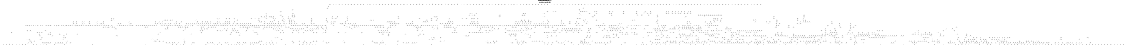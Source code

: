 # Network structure generated by ABC

digraph network {
size = "7.5,10";
center = true;
edge [dir = back];

{
  node [shape = plaintext];
  edge [style = invis];
  LevelTitle1 [label=""];
  LevelTitle2 [label=""];
  Level23 [label = ""];
  Level22 [label = ""];
  Level21 [label = ""];
  Level20 [label = ""];
  Level19 [label = ""];
  Level18 [label = ""];
  Level17 [label = ""];
  Level16 [label = ""];
  Level15 [label = ""];
  Level14 [label = ""];
  Level13 [label = ""];
  Level12 [label = ""];
  Level11 [label = ""];
  Level10 [label = ""];
  Level9 [label = ""];
  Level8 [label = ""];
  Level7 [label = ""];
  Level6 [label = ""];
  Level5 [label = ""];
  Level4 [label = ""];
  Level3 [label = ""];
  Level2 [label = ""];
  Level1 [label = ""];
  Level0 [label = ""];
  LevelTitle1 ->  LevelTitle2 ->  Level23 ->  Level22 ->  Level21 ->  Level20 ->  Level19 ->  Level18 ->  Level17 ->  Level16 ->  Level15 ->  Level14 ->  Level13 ->  Level12 ->  Level11 ->  Level10 ->  Level9 ->  Level8 ->  Level7 ->  Level6 ->  Level5 ->  Level4 ->  Level3 ->  Level2 ->  Level1 ->  Level0;
}

{
  rank = same;
  LevelTitle1;
  title1 [shape=plaintext,
          fontsize=20,
          fontname = "Times-Roman",
          label="Network structure visualized by ABC\nBenchmark \"top\". Time was Thu Oct  8 20:19:06 2020. "
         ];
}

{
  rank = same;
  LevelTitle2;
  title2 [shape=plaintext,
          fontsize=18,
          fontname = "Times-Roman",
          label="The network contains 1814 logic nodes and 0 latches.\n"
         ];
}

{
  rank = same;
  Level23;
  Node144 [label = "pe5", shape = invtriangle, color = coral, fillcolor = coral];
  Node145 [label = "pf6", shape = invtriangle, color = coral, fillcolor = coral];
  Node146 [label = "pg7", shape = invtriangle, color = coral, fillcolor = coral];
  Node147 [label = "ph8", shape = invtriangle, color = coral, fillcolor = coral];
  Node148 [label = "pi9", shape = invtriangle, color = coral, fillcolor = coral];
  Node149 [label = "pd5", shape = invtriangle, color = coral, fillcolor = coral];
  Node150 [label = "pf7", shape = invtriangle, color = coral, fillcolor = coral];
  Node151 [label = "pg6", shape = invtriangle, color = coral, fillcolor = coral];
  Node152 [label = "ph9", shape = invtriangle, color = coral, fillcolor = coral];
  Node153 [label = "pi8", shape = invtriangle, color = coral, fillcolor = coral];
  Node154 [label = "pd6", shape = invtriangle, color = coral, fillcolor = coral];
  Node155 [label = "pe7", shape = invtriangle, color = coral, fillcolor = coral];
  Node156 [label = "pg5", shape = invtriangle, color = coral, fillcolor = coral];
  Node157 [label = "pj8", shape = invtriangle, color = coral, fillcolor = coral];
  Node158 [label = "pk9", shape = invtriangle, color = coral, fillcolor = coral];
  Node159 [label = "pd7", shape = invtriangle, color = coral, fillcolor = coral];
  Node160 [label = "pe6", shape = invtriangle, color = coral, fillcolor = coral];
  Node161 [label = "pf5", shape = invtriangle, color = coral, fillcolor = coral];
  Node162 [label = "pj9", shape = invtriangle, color = coral, fillcolor = coral];
  Node163 [label = "pk8", shape = invtriangle, color = coral, fillcolor = coral];
  Node164 [label = "pa5", shape = invtriangle, color = coral, fillcolor = coral];
  Node165 [label = "pb6", shape = invtriangle, color = coral, fillcolor = coral];
  Node166 [label = "pc7", shape = invtriangle, color = coral, fillcolor = coral];
  Node167 [label = "pl8", shape = invtriangle, color = coral, fillcolor = coral];
  Node168 [label = "pm9", shape = invtriangle, color = coral, fillcolor = coral];
  Node169 [label = "pb7", shape = invtriangle, color = coral, fillcolor = coral];
  Node170 [label = "pc6", shape = invtriangle, color = coral, fillcolor = coral];
  Node171 [label = "pl9", shape = invtriangle, color = coral, fillcolor = coral];
  Node172 [label = "pm8", shape = invtriangle, color = coral, fillcolor = coral];
  Node173 [label = "pa7", shape = invtriangle, color = coral, fillcolor = coral];
  Node174 [label = "pc5", shape = invtriangle, color = coral, fillcolor = coral];
  Node175 [label = "pn8", shape = invtriangle, color = coral, fillcolor = coral];
  Node176 [label = "po9", shape = invtriangle, color = coral, fillcolor = coral];
  Node177 [label = "pa6", shape = invtriangle, color = coral, fillcolor = coral];
  Node178 [label = "pb5", shape = invtriangle, color = coral, fillcolor = coral];
  Node179 [label = "pn9", shape = invtriangle, color = coral, fillcolor = coral];
  Node180 [label = "po8", shape = invtriangle, color = coral, fillcolor = coral];
  Node181 [label = "pa9", shape = invtriangle, color = coral, fillcolor = coral];
  Node182 [label = "pm5", shape = invtriangle, color = coral, fillcolor = coral];
  Node183 [label = "pn6", shape = invtriangle, color = coral, fillcolor = coral];
  Node184 [label = "po7", shape = invtriangle, color = coral, fillcolor = coral];
  Node185 [label = "pa8", shape = invtriangle, color = coral, fillcolor = coral];
  Node186 [label = "pl5", shape = invtriangle, color = coral, fillcolor = coral];
  Node187 [label = "pn7", shape = invtriangle, color = coral, fillcolor = coral];
  Node188 [label = "po6", shape = invtriangle, color = coral, fillcolor = coral];
  Node189 [label = "pb8", shape = invtriangle, color = coral, fillcolor = coral];
  Node190 [label = "pc9", shape = invtriangle, color = coral, fillcolor = coral];
  Node191 [label = "pl6", shape = invtriangle, color = coral, fillcolor = coral];
  Node192 [label = "pm7", shape = invtriangle, color = coral, fillcolor = coral];
  Node193 [label = "po5", shape = invtriangle, color = coral, fillcolor = coral];
  Node194 [label = "pb9", shape = invtriangle, color = coral, fillcolor = coral];
  Node195 [label = "pc8", shape = invtriangle, color = coral, fillcolor = coral];
  Node196 [label = "pl7", shape = invtriangle, color = coral, fillcolor = coral];
  Node197 [label = "pm6", shape = invtriangle, color = coral, fillcolor = coral];
  Node198 [label = "pn5", shape = invtriangle, color = coral, fillcolor = coral];
  Node199 [label = "po4", shape = invtriangle, color = coral, fillcolor = coral];
  Node200 [label = "pd8", shape = invtriangle, color = coral, fillcolor = coral];
  Node201 [label = "pe9", shape = invtriangle, color = coral, fillcolor = coral];
  Node202 [label = "pi5", shape = invtriangle, color = coral, fillcolor = coral];
  Node203 [label = "pj6", shape = invtriangle, color = coral, fillcolor = coral];
  Node204 [label = "pk7", shape = invtriangle, color = coral, fillcolor = coral];
  Node205 [label = "pd9", shape = invtriangle, color = coral, fillcolor = coral];
  Node206 [label = "pe8", shape = invtriangle, color = coral, fillcolor = coral];
  Node207 [label = "ph5", shape = invtriangle, color = coral, fillcolor = coral];
  Node208 [label = "pj7", shape = invtriangle, color = coral, fillcolor = coral];
  Node209 [label = "pk6", shape = invtriangle, color = coral, fillcolor = coral];
  Node210 [label = "pf8", shape = invtriangle, color = coral, fillcolor = coral];
  Node211 [label = "pg9", shape = invtriangle, color = coral, fillcolor = coral];
  Node212 [label = "ph6", shape = invtriangle, color = coral, fillcolor = coral];
  Node213 [label = "pi7", shape = invtriangle, color = coral, fillcolor = coral];
  Node214 [label = "pk5", shape = invtriangle, color = coral, fillcolor = coral];
  Node215 [label = "pf9", shape = invtriangle, color = coral, fillcolor = coral];
  Node216 [label = "pg8", shape = invtriangle, color = coral, fillcolor = coral];
  Node217 [label = "ph7", shape = invtriangle, color = coral, fillcolor = coral];
  Node218 [label = "pi6", shape = invtriangle, color = coral, fillcolor = coral];
  Node219 [label = "pj5", shape = invtriangle, color = coral, fillcolor = coral];
  Node220 [label = "pt4", shape = invtriangle, color = coral, fillcolor = coral];
  Node221 [label = "pu5", shape = invtriangle, color = coral, fillcolor = coral];
  Node222 [label = "pv6", shape = invtriangle, color = coral, fillcolor = coral];
  Node223 [label = "pw7", shape = invtriangle, color = coral, fillcolor = coral];
  Node224 [label = "px8", shape = invtriangle, color = coral, fillcolor = coral];
  Node225 [label = "pt5", shape = invtriangle, color = coral, fillcolor = coral];
  Node226 [label = "pu4", shape = invtriangle, color = coral, fillcolor = coral];
  Node227 [label = "pv7", shape = invtriangle, color = coral, fillcolor = coral];
  Node228 [label = "pw6", shape = invtriangle, color = coral, fillcolor = coral];
  Node229 [label = "py8", shape = invtriangle, color = coral, fillcolor = coral];
  Node230 [label = "pt6", shape = invtriangle, color = coral, fillcolor = coral];
  Node231 [label = "pu7", shape = invtriangle, color = coral, fillcolor = coral];
  Node232 [label = "pv4", shape = invtriangle, color = coral, fillcolor = coral];
  Node233 [label = "pw5", shape = invtriangle, color = coral, fillcolor = coral];
  Node234 [label = "pz8", shape = invtriangle, color = coral, fillcolor = coral];
  Node235 [label = "pt7", shape = invtriangle, color = coral, fillcolor = coral];
  Node236 [label = "pu6", shape = invtriangle, color = coral, fillcolor = coral];
  Node237 [label = "pv5", shape = invtriangle, color = coral, fillcolor = coral];
  Node238 [label = "pw4", shape = invtriangle, color = coral, fillcolor = coral];
  Node239 [label = "pp4", shape = invtriangle, color = coral, fillcolor = coral];
  Node240 [label = "pq5", shape = invtriangle, color = coral, fillcolor = coral];
  Node241 [label = "pr6", shape = invtriangle, color = coral, fillcolor = coral];
  Node242 [label = "ps7", shape = invtriangle, color = coral, fillcolor = coral];
  Node243 [label = "pp5", shape = invtriangle, color = coral, fillcolor = coral];
  Node244 [label = "pq4", shape = invtriangle, color = coral, fillcolor = coral];
  Node245 [label = "pr7", shape = invtriangle, color = coral, fillcolor = coral];
  Node246 [label = "ps6", shape = invtriangle, color = coral, fillcolor = coral];
  Node247 [label = "pp6", shape = invtriangle, color = coral, fillcolor = coral];
  Node248 [label = "pq7", shape = invtriangle, color = coral, fillcolor = coral];
  Node249 [label = "pr4", shape = invtriangle, color = coral, fillcolor = coral];
  Node250 [label = "ps5", shape = invtriangle, color = coral, fillcolor = coral];
  Node251 [label = "pp7", shape = invtriangle, color = coral, fillcolor = coral];
  Node252 [label = "pq6", shape = invtriangle, color = coral, fillcolor = coral];
  Node253 [label = "pr5", shape = invtriangle, color = coral, fillcolor = coral];
  Node254 [label = "ps4", shape = invtriangle, color = coral, fillcolor = coral];
  Node255 [label = "pp8", shape = invtriangle, color = coral, fillcolor = coral];
  Node256 [label = "pq9", shape = invtriangle, color = coral, fillcolor = coral];
  Node257 [label = "pp9", shape = invtriangle, color = coral, fillcolor = coral];
  Node258 [label = "pq8", shape = invtriangle, color = coral, fillcolor = coral];
  Node259 [label = "pr8", shape = invtriangle, color = coral, fillcolor = coral];
  Node260 [label = "ps9", shape = invtriangle, color = coral, fillcolor = coral];
  Node261 [label = "pr9", shape = invtriangle, color = coral, fillcolor = coral];
  Node262 [label = "ps8", shape = invtriangle, color = coral, fillcolor = coral];
  Node263 [label = "pt8", shape = invtriangle, color = coral, fillcolor = coral];
  Node264 [label = "pu9", shape = invtriangle, color = coral, fillcolor = coral];
  Node265 [label = "px4", shape = invtriangle, color = coral, fillcolor = coral];
  Node266 [label = "py5", shape = invtriangle, color = coral, fillcolor = coral];
  Node267 [label = "pz6", shape = invtriangle, color = coral, fillcolor = coral];
  Node268 [label = "pt9", shape = invtriangle, color = coral, fillcolor = coral];
  Node269 [label = "pu8", shape = invtriangle, color = coral, fillcolor = coral];
  Node270 [label = "px5", shape = invtriangle, color = coral, fillcolor = coral];
  Node271 [label = "py4", shape = invtriangle, color = coral, fillcolor = coral];
  Node272 [label = "pz7", shape = invtriangle, color = coral, fillcolor = coral];
  Node273 [label = "pv8", shape = invtriangle, color = coral, fillcolor = coral];
  Node274 [label = "pw9", shape = invtriangle, color = coral, fillcolor = coral];
  Node275 [label = "px6", shape = invtriangle, color = coral, fillcolor = coral];
  Node276 [label = "py7", shape = invtriangle, color = coral, fillcolor = coral];
  Node277 [label = "pz4", shape = invtriangle, color = coral, fillcolor = coral];
  Node278 [label = "pv9", shape = invtriangle, color = coral, fillcolor = coral];
  Node279 [label = "pw8", shape = invtriangle, color = coral, fillcolor = coral];
  Node280 [label = "px7", shape = invtriangle, color = coral, fillcolor = coral];
  Node281 [label = "py6", shape = invtriangle, color = coral, fillcolor = coral];
  Node282 [label = "pz5", shape = invtriangle, color = coral, fillcolor = coral];
}

{
  rank = same;
  Level22;
  Node609 [label = "609\n", shape = ellipse];
}

{
  rank = same;
  Level21;
  Node608 [label = "608\n", shape = ellipse];
  Node1325 [label = "1325\n", shape = ellipse];
}

{
  rank = same;
  Level20;
  Node607 [label = "607\n", shape = ellipse];
  Node1323 [label = "1323\n", shape = ellipse];
}

{
  rank = same;
  Level19;
  Node517 [label = "517\n", shape = ellipse];
  Node603 [label = "603\n", shape = ellipse];
  Node617 [label = "617\n", shape = ellipse];
  Node665 [label = "665\n", shape = ellipse];
  Node731 [label = "731\n", shape = ellipse];
  Node777 [label = "777\n", shape = ellipse];
  Node828 [label = "828\n", shape = ellipse];
  Node836 [label = "836\n", shape = ellipse];
  Node936 [label = "936\n", shape = ellipse];
  Node971 [label = "971\n", shape = ellipse];
  Node1038 [label = "1038\n", shape = ellipse];
  Node1072 [label = "1072\n", shape = ellipse];
  Node1322 [label = "1322\n", shape = ellipse];
  Node1324 [label = "1324\n", shape = ellipse];
  Node1349 [label = "1349\n", shape = ellipse];
  Node1398 [label = "1398\n", shape = ellipse];
  Node1460 [label = "1460\n", shape = ellipse];
  Node1734 [label = "1734\n", shape = ellipse];
  Node1786 [label = "1786\n", shape = ellipse];
  Node1794 [label = "1794\n", shape = ellipse];
  Node1841 [label = "1841\n", shape = ellipse];
  Node1856 [label = "1856\n", shape = ellipse];
  Node1864 [label = "1864\n", shape = ellipse];
  Node1918 [label = "1918\n", shape = ellipse];
  Node1957 [label = "1957\n", shape = ellipse];
  Node2039 [label = "2039\n", shape = ellipse];
}

{
  rank = same;
  Level18;
  Node499 [label = "499\n", shape = ellipse];
  Node601 [label = "601\n", shape = ellipse];
  Node606 [label = "606\n", shape = ellipse];
  Node612 [label = "612\n", shape = ellipse];
  Node660 [label = "660\n", shape = ellipse];
  Node726 [label = "726\n", shape = ellipse];
  Node772 [label = "772\n", shape = ellipse];
  Node823 [label = "823\n", shape = ellipse];
  Node831 [label = "831\n", shape = ellipse];
  Node931 [label = "931\n", shape = ellipse];
  Node966 [label = "966\n", shape = ellipse];
  Node1033 [label = "1033\n", shape = ellipse];
  Node1067 [label = "1067\n", shape = ellipse];
  Node1228 [label = "1228\n", shape = ellipse];
  Node1321 [label = "1321\n", shape = ellipse];
  Node1344 [label = "1344\n", shape = ellipse];
  Node1393 [label = "1393\n", shape = ellipse];
  Node1455 [label = "1455\n", shape = ellipse];
  Node1729 [label = "1729\n", shape = ellipse];
  Node1781 [label = "1781\n", shape = ellipse];
  Node1789 [label = "1789\n", shape = ellipse];
  Node1833 [label = "1833\n", shape = ellipse];
  Node1851 [label = "1851\n", shape = ellipse];
  Node1859 [label = "1859\n", shape = ellipse];
  Node1913 [label = "1913\n", shape = ellipse];
  Node1952 [label = "1952\n", shape = ellipse];
  Node2034 [label = "2034\n", shape = ellipse];
}

{
  rank = same;
  Level17;
  Node498 [label = "498\n", shape = ellipse];
  Node600 [label = "600\n", shape = ellipse];
  Node602 [label = "602\n", shape = ellipse];
  Node604 [label = "604\n", shape = ellipse];
  Node605 [label = "605\n", shape = ellipse];
  Node611 [label = "611\n", shape = ellipse];
  Node659 [label = "659\n", shape = ellipse];
  Node725 [label = "725\n", shape = ellipse];
  Node771 [label = "771\n", shape = ellipse];
  Node822 [label = "822\n", shape = ellipse];
  Node830 [label = "830\n", shape = ellipse];
  Node930 [label = "930\n", shape = ellipse];
  Node965 [label = "965\n", shape = ellipse];
  Node1032 [label = "1032\n", shape = ellipse];
  Node1066 [label = "1066\n", shape = ellipse];
  Node1185 [label = "1185\n", shape = ellipse];
  Node1320 [label = "1320\n", shape = ellipse];
  Node1343 [label = "1343\n", shape = ellipse];
  Node1392 [label = "1392\n", shape = ellipse];
  Node1454 [label = "1454\n", shape = ellipse];
  Node1728 [label = "1728\n", shape = ellipse];
  Node1780 [label = "1780\n", shape = ellipse];
  Node1788 [label = "1788\n", shape = ellipse];
  Node1832 [label = "1832\n", shape = ellipse];
  Node1850 [label = "1850\n", shape = ellipse];
  Node1858 [label = "1858\n", shape = ellipse];
  Node1912 [label = "1912\n", shape = ellipse];
  Node1951 [label = "1951\n", shape = ellipse];
  Node2031 [label = "2031\n", shape = ellipse];
  Node2033 [label = "2033\n", shape = ellipse];
}

{
  rank = same;
  Level16;
  Node357 [label = "357\n", shape = ellipse];
  Node497 [label = "497\n", shape = ellipse];
  Node587 [label = "587\n", shape = ellipse];
  Node588 [label = "588\n", shape = ellipse];
  Node590 [label = "590\n", shape = ellipse];
  Node591 [label = "591\n", shape = ellipse];
  Node592 [label = "592\n", shape = ellipse];
  Node596 [label = "596\n", shape = ellipse];
  Node597 [label = "597\n", shape = ellipse];
  Node598 [label = "598\n", shape = ellipse];
  Node599 [label = "599\n", shape = ellipse];
  Node928 [label = "928\n", shape = ellipse];
  Node987 [label = "987\n", shape = ellipse];
  Node1030 [label = "1030\n", shape = ellipse];
  Node1088 [label = "1088\n", shape = ellipse];
  Node1130 [label = "1130\n", shape = ellipse];
  Node1184 [label = "1184\n", shape = ellipse];
  Node1227 [label = "1227\n", shape = ellipse];
  Node1244 [label = "1244\n", shape = ellipse];
  Node1319 [label = "1319\n", shape = ellipse];
  Node1625 [label = "1625\n", shape = ellipse];
  Node1831 [label = "1831\n", shape = ellipse];
  Node1840 [label = "1840\n", shape = ellipse];
  Node2030 [label = "2030\n", shape = ellipse];
}

{
  rank = same;
  Level15;
  Node325 [label = "325\n", shape = ellipse];
  Node356 [label = "356\n", shape = ellipse];
  Node397 [label = "397\n", shape = ellipse];
  Node446 [label = "446\n", shape = ellipse];
  Node495 [label = "495\n", shape = ellipse];
  Node496 [label = "496\n", shape = ellipse];
  Node565 [label = "565\n", shape = ellipse];
  Node586 [label = "586\n", shape = ellipse];
  Node589 [label = "589\n", shape = ellipse];
  Node595 [label = "595\n", shape = ellipse];
  Node657 [label = "657\n", shape = ellipse];
  Node704 [label = "704\n", shape = ellipse];
  Node756 [label = "756\n", shape = ellipse];
  Node864 [label = "864\n", shape = ellipse];
  Node908 [label = "908\n", shape = ellipse];
  Node927 [label = "927\n", shape = ellipse];
  Node961 [label = "961\n", shape = ellipse];
  Node986 [label = "986\n", shape = ellipse];
  Node1012 [label = "1012\n", shape = ellipse];
  Node1029 [label = "1029\n", shape = ellipse];
  Node1064 [label = "1064\n", shape = ellipse];
  Node1087 [label = "1087\n", shape = ellipse];
  Node1114 [label = "1114\n", shape = ellipse];
  Node1129 [label = "1129\n", shape = ellipse];
  Node1162 [label = "1162\n", shape = ellipse];
  Node1183 [label = "1183\n", shape = ellipse];
  Node1226 [label = "1226\n", shape = ellipse];
  Node1243 [label = "1243\n", shape = ellipse];
  Node1269 [label = "1269\n", shape = ellipse];
  Node1318 [label = "1318\n", shape = ellipse];
  Node1390 [label = "1390\n", shape = ellipse];
  Node1561 [label = "1561\n", shape = ellipse];
  Node1605 [label = "1605\n", shape = ellipse];
  Node1650 [label = "1650\n", shape = ellipse];
  Node1692 [label = "1692\n", shape = ellipse];
  Node1829 [label = "1829\n", shape = ellipse];
  Node1839 [label = "1839\n", shape = ellipse];
  Node1905 [label = "1905\n", shape = ellipse];
  Node1983 [label = "1983\n", shape = ellipse];
  Node2080 [label = "2080\n", shape = ellipse];
}

{
  rank = same;
  Level14;
  Node321 [label = "321\n", shape = ellipse];
  Node355 [label = "355\n", shape = ellipse];
  Node371 [label = "371\n", shape = ellipse];
  Node393 [label = "393\n", shape = ellipse];
  Node442 [label = "442\n", shape = ellipse];
  Node490 [label = "490\n", shape = ellipse];
  Node492 [label = "492\n", shape = ellipse];
  Node493 [label = "493\n", shape = ellipse];
  Node494 [label = "494\n", shape = ellipse];
  Node561 [label = "561\n", shape = ellipse];
  Node585 [label = "585\n", shape = ellipse];
  Node653 [label = "653\n", shape = ellipse];
  Node700 [label = "700\n", shape = ellipse];
  Node752 [label = "752\n", shape = ellipse];
  Node860 [label = "860\n", shape = ellipse];
  Node904 [label = "904\n", shape = ellipse];
  Node926 [label = "926\n", shape = ellipse];
  Node957 [label = "957\n", shape = ellipse];
  Node985 [label = "985\n", shape = ellipse];
  Node1008 [label = "1008\n", shape = ellipse];
  Node1028 [label = "1028\n", shape = ellipse];
  Node1060 [label = "1060\n", shape = ellipse];
  Node1086 [label = "1086\n", shape = ellipse];
  Node1110 [label = "1110\n", shape = ellipse];
  Node1128 [label = "1128\n", shape = ellipse];
  Node1158 [label = "1158\n", shape = ellipse];
  Node1181 [label = "1181\n", shape = ellipse];
  Node1182 [label = "1182\n", shape = ellipse];
  Node1225 [label = "1225\n", shape = ellipse];
  Node1242 [label = "1242\n", shape = ellipse];
  Node1265 [label = "1265\n", shape = ellipse];
  Node1316 [label = "1316\n", shape = ellipse];
  Node1386 [label = "1386\n", shape = ellipse];
  Node1423 [label = "1423\n", shape = ellipse];
  Node1536 [label = "1536\n", shape = ellipse];
  Node1557 [label = "1557\n", shape = ellipse];
  Node1601 [label = "1601\n", shape = ellipse];
  Node1624 [label = "1624\n", shape = ellipse];
  Node1646 [label = "1646\n", shape = ellipse];
  Node1688 [label = "1688\n", shape = ellipse];
  Node1828 [label = "1828\n", shape = ellipse];
  Node1830 [label = "1830\n", shape = ellipse];
  Node1901 [label = "1901\n", shape = ellipse];
  Node1979 [label = "1979\n", shape = ellipse];
  Node2029 [label = "2029\n", shape = ellipse];
  Node2076 [label = "2076\n", shape = ellipse];
}

{
  rank = same;
  Level13;
  Node319 [label = "319\n", shape = ellipse];
  Node324 [label = "324\n", shape = ellipse];
  Node353 [label = "353\n", shape = ellipse];
  Node354 [label = "354\n", shape = ellipse];
  Node370 [label = "370\n", shape = ellipse];
  Node391 [label = "391\n", shape = ellipse];
  Node396 [label = "396\n", shape = ellipse];
  Node408 [label = "408\n", shape = ellipse];
  Node440 [label = "440\n", shape = ellipse];
  Node445 [label = "445\n", shape = ellipse];
  Node489 [label = "489\n", shape = ellipse];
  Node491 [label = "491\n", shape = ellipse];
  Node559 [label = "559\n", shape = ellipse];
  Node564 [label = "564\n", shape = ellipse];
  Node583 [label = "583\n", shape = ellipse];
  Node651 [label = "651\n", shape = ellipse];
  Node656 [label = "656\n", shape = ellipse];
  Node679 [label = "679\n", shape = ellipse];
  Node698 [label = "698\n", shape = ellipse];
  Node703 [label = "703\n", shape = ellipse];
  Node750 [label = "750\n", shape = ellipse];
  Node755 [label = "755\n", shape = ellipse];
  Node820 [label = "820\n", shape = ellipse];
  Node858 [label = "858\n", shape = ellipse];
  Node863 [label = "863\n", shape = ellipse];
  Node902 [label = "902\n", shape = ellipse];
  Node907 [label = "907\n", shape = ellipse];
  Node924 [label = "924\n", shape = ellipse];
  Node925 [label = "925\n", shape = ellipse];
  Node955 [label = "955\n", shape = ellipse];
  Node960 [label = "960\n", shape = ellipse];
  Node983 [label = "983\n", shape = ellipse];
  Node984 [label = "984\n", shape = ellipse];
  Node1006 [label = "1006\n", shape = ellipse];
  Node1011 [label = "1011\n", shape = ellipse];
  Node1026 [label = "1026\n", shape = ellipse];
  Node1027 [label = "1027\n", shape = ellipse];
  Node1058 [label = "1058\n", shape = ellipse];
  Node1063 [label = "1063\n", shape = ellipse];
  Node1084 [label = "1084\n", shape = ellipse];
  Node1085 [label = "1085\n", shape = ellipse];
  Node1108 [label = "1108\n", shape = ellipse];
  Node1113 [label = "1113\n", shape = ellipse];
  Node1126 [label = "1126\n", shape = ellipse];
  Node1127 [label = "1127\n", shape = ellipse];
  Node1156 [label = "1156\n", shape = ellipse];
  Node1161 [label = "1161\n", shape = ellipse];
  Node1176 [label = "1176\n", shape = ellipse];
  Node1178 [label = "1178\n", shape = ellipse];
  Node1179 [label = "1179\n", shape = ellipse];
  Node1180 [label = "1180\n", shape = ellipse];
  Node1222 [label = "1222\n", shape = ellipse];
  Node1240 [label = "1240\n", shape = ellipse];
  Node1241 [label = "1241\n", shape = ellipse];
  Node1263 [label = "1263\n", shape = ellipse];
  Node1268 [label = "1268\n", shape = ellipse];
  Node1314 [label = "1314\n", shape = ellipse];
  Node1384 [label = "1384\n", shape = ellipse];
  Node1389 [label = "1389\n", shape = ellipse];
  Node1420 [label = "1420\n", shape = ellipse];
  Node1422 [label = "1422\n", shape = ellipse];
  Node1533 [label = "1533\n", shape = ellipse];
  Node1535 [label = "1535\n", shape = ellipse];
  Node1555 [label = "1555\n", shape = ellipse];
  Node1560 [label = "1560\n", shape = ellipse];
  Node1599 [label = "1599\n", shape = ellipse];
  Node1604 [label = "1604\n", shape = ellipse];
  Node1621 [label = "1621\n", shape = ellipse];
  Node1623 [label = "1623\n", shape = ellipse];
  Node1644 [label = "1644\n", shape = ellipse];
  Node1649 [label = "1649\n", shape = ellipse];
  Node1686 [label = "1686\n", shape = ellipse];
  Node1691 [label = "1691\n", shape = ellipse];
  Node1817 [label = "1817\n", shape = ellipse];
  Node1822 [label = "1822\n", shape = ellipse];
  Node1824 [label = "1824\n", shape = ellipse];
  Node1825 [label = "1825\n", shape = ellipse];
  Node1827 [label = "1827\n", shape = ellipse];
  Node1899 [label = "1899\n", shape = ellipse];
  Node1904 [label = "1904\n", shape = ellipse];
  Node1977 [label = "1977\n", shape = ellipse];
  Node1982 [label = "1982\n", shape = ellipse];
  Node2028 [label = "2028\n", shape = ellipse];
  Node2074 [label = "2074\n", shape = ellipse];
  Node2079 [label = "2079\n", shape = ellipse];
}

{
  rank = same;
  Level12;
  Node318 [label = "318\n", shape = ellipse];
  Node320 [label = "320\n", shape = ellipse];
  Node322 [label = "322\n", shape = ellipse];
  Node323 [label = "323\n", shape = ellipse];
  Node341 [label = "341\n", shape = ellipse];
  Node343 [label = "343\n", shape = ellipse];
  Node344 [label = "344\n", shape = ellipse];
  Node365 [label = "365\n", shape = ellipse];
  Node390 [label = "390\n", shape = ellipse];
  Node392 [label = "392\n", shape = ellipse];
  Node394 [label = "394\n", shape = ellipse];
  Node395 [label = "395\n", shape = ellipse];
  Node407 [label = "407\n", shape = ellipse];
  Node439 [label = "439\n", shape = ellipse];
  Node441 [label = "441\n", shape = ellipse];
  Node443 [label = "443\n", shape = ellipse];
  Node444 [label = "444\n", shape = ellipse];
  Node486 [label = "486\n", shape = ellipse];
  Node558 [label = "558\n", shape = ellipse];
  Node560 [label = "560\n", shape = ellipse];
  Node562 [label = "562\n", shape = ellipse];
  Node563 [label = "563\n", shape = ellipse];
  Node582 [label = "582\n", shape = ellipse];
  Node584 [label = "584\n", shape = ellipse];
  Node650 [label = "650\n", shape = ellipse];
  Node652 [label = "652\n", shape = ellipse];
  Node654 [label = "654\n", shape = ellipse];
  Node655 [label = "655\n", shape = ellipse];
  Node678 [label = "678\n", shape = ellipse];
  Node697 [label = "697\n", shape = ellipse];
  Node699 [label = "699\n", shape = ellipse];
  Node701 [label = "701\n", shape = ellipse];
  Node702 [label = "702\n", shape = ellipse];
  Node749 [label = "749\n", shape = ellipse];
  Node751 [label = "751\n", shape = ellipse];
  Node753 [label = "753\n", shape = ellipse];
  Node754 [label = "754\n", shape = ellipse];
  Node792 [label = "792\n", shape = ellipse];
  Node819 [label = "819\n", shape = ellipse];
  Node857 [label = "857\n", shape = ellipse];
  Node859 [label = "859\n", shape = ellipse];
  Node861 [label = "861\n", shape = ellipse];
  Node862 [label = "862\n", shape = ellipse];
  Node901 [label = "901\n", shape = ellipse];
  Node903 [label = "903\n", shape = ellipse];
  Node905 [label = "905\n", shape = ellipse];
  Node906 [label = "906\n", shape = ellipse];
  Node919 [label = "919\n", shape = ellipse];
  Node921 [label = "921\n", shape = ellipse];
  Node922 [label = "922\n", shape = ellipse];
  Node954 [label = "954\n", shape = ellipse];
  Node956 [label = "956\n", shape = ellipse];
  Node958 [label = "958\n", shape = ellipse];
  Node959 [label = "959\n", shape = ellipse];
  Node978 [label = "978\n", shape = ellipse];
  Node980 [label = "980\n", shape = ellipse];
  Node981 [label = "981\n", shape = ellipse];
  Node1005 [label = "1005\n", shape = ellipse];
  Node1007 [label = "1007\n", shape = ellipse];
  Node1009 [label = "1009\n", shape = ellipse];
  Node1010 [label = "1010\n", shape = ellipse];
  Node1021 [label = "1021\n", shape = ellipse];
  Node1023 [label = "1023\n", shape = ellipse];
  Node1024 [label = "1024\n", shape = ellipse];
  Node1057 [label = "1057\n", shape = ellipse];
  Node1059 [label = "1059\n", shape = ellipse];
  Node1061 [label = "1061\n", shape = ellipse];
  Node1062 [label = "1062\n", shape = ellipse];
  Node1079 [label = "1079\n", shape = ellipse];
  Node1081 [label = "1081\n", shape = ellipse];
  Node1082 [label = "1082\n", shape = ellipse];
  Node1107 [label = "1107\n", shape = ellipse];
  Node1109 [label = "1109\n", shape = ellipse];
  Node1111 [label = "1111\n", shape = ellipse];
  Node1112 [label = "1112\n", shape = ellipse];
  Node1121 [label = "1121\n", shape = ellipse];
  Node1123 [label = "1123\n", shape = ellipse];
  Node1124 [label = "1124\n", shape = ellipse];
  Node1155 [label = "1155\n", shape = ellipse];
  Node1157 [label = "1157\n", shape = ellipse];
  Node1159 [label = "1159\n", shape = ellipse];
  Node1160 [label = "1160\n", shape = ellipse];
  Node1175 [label = "1175\n", shape = ellipse];
  Node1177 [label = "1177\n", shape = ellipse];
  Node1221 [label = "1221\n", shape = ellipse];
  Node1224 [label = "1224\n", shape = ellipse];
  Node1235 [label = "1235\n", shape = ellipse];
  Node1237 [label = "1237\n", shape = ellipse];
  Node1238 [label = "1238\n", shape = ellipse];
  Node1262 [label = "1262\n", shape = ellipse];
  Node1264 [label = "1264\n", shape = ellipse];
  Node1266 [label = "1266\n", shape = ellipse];
  Node1267 [label = "1267\n", shape = ellipse];
  Node1313 [label = "1313\n", shape = ellipse];
  Node1315 [label = "1315\n", shape = ellipse];
  Node1383 [label = "1383\n", shape = ellipse];
  Node1385 [label = "1385\n", shape = ellipse];
  Node1387 [label = "1387\n", shape = ellipse];
  Node1388 [label = "1388\n", shape = ellipse];
  Node1419 [label = "1419\n", shape = ellipse];
  Node1421 [label = "1421\n", shape = ellipse];
  Node1532 [label = "1532\n", shape = ellipse];
  Node1534 [label = "1534\n", shape = ellipse];
  Node1554 [label = "1554\n", shape = ellipse];
  Node1556 [label = "1556\n", shape = ellipse];
  Node1558 [label = "1558\n", shape = ellipse];
  Node1559 [label = "1559\n", shape = ellipse];
  Node1598 [label = "1598\n", shape = ellipse];
  Node1600 [label = "1600\n", shape = ellipse];
  Node1602 [label = "1602\n", shape = ellipse];
  Node1603 [label = "1603\n", shape = ellipse];
  Node1620 [label = "1620\n", shape = ellipse];
  Node1622 [label = "1622\n", shape = ellipse];
  Node1643 [label = "1643\n", shape = ellipse];
  Node1645 [label = "1645\n", shape = ellipse];
  Node1647 [label = "1647\n", shape = ellipse];
  Node1648 [label = "1648\n", shape = ellipse];
  Node1685 [label = "1685\n", shape = ellipse];
  Node1687 [label = "1687\n", shape = ellipse];
  Node1689 [label = "1689\n", shape = ellipse];
  Node1690 [label = "1690\n", shape = ellipse];
  Node1752 [label = "1752\n", shape = ellipse];
  Node1778 [label = "1778\n", shape = ellipse];
  Node1816 [label = "1816\n", shape = ellipse];
  Node1823 [label = "1823\n", shape = ellipse];
  Node1826 [label = "1826\n", shape = ellipse];
  Node1898 [label = "1898\n", shape = ellipse];
  Node1900 [label = "1900\n", shape = ellipse];
  Node1902 [label = "1902\n", shape = ellipse];
  Node1903 [label = "1903\n", shape = ellipse];
  Node1976 [label = "1976\n", shape = ellipse];
  Node1978 [label = "1978\n", shape = ellipse];
  Node1980 [label = "1980\n", shape = ellipse];
  Node1981 [label = "1981\n", shape = ellipse];
  Node2027 [label = "2027\n", shape = ellipse];
  Node2073 [label = "2073\n", shape = ellipse];
  Node2075 [label = "2075\n", shape = ellipse];
  Node2077 [label = "2077\n", shape = ellipse];
  Node2078 [label = "2078\n", shape = ellipse];
}

{
  rank = same;
  Level11;
  Node305 [label = "305\n", shape = ellipse];
  Node307 [label = "307\n", shape = ellipse];
  Node309 [label = "309\n", shape = ellipse];
  Node311 [label = "311\n", shape = ellipse];
  Node312 [label = "312\n", shape = ellipse];
  Node314 [label = "314\n", shape = ellipse];
  Node315 [label = "315\n", shape = ellipse];
  Node316 [label = "316\n", shape = ellipse];
  Node317 [label = "317\n", shape = ellipse];
  Node340 [label = "340\n", shape = ellipse];
  Node342 [label = "342\n", shape = ellipse];
  Node352 [label = "352\n", shape = ellipse];
  Node363 [label = "363\n", shape = ellipse];
  Node364 [label = "364\n", shape = ellipse];
  Node378 [label = "378\n", shape = ellipse];
  Node380 [label = "380\n", shape = ellipse];
  Node382 [label = "382\n", shape = ellipse];
  Node383 [label = "383\n", shape = ellipse];
  Node384 [label = "384\n", shape = ellipse];
  Node386 [label = "386\n", shape = ellipse];
  Node387 [label = "387\n", shape = ellipse];
  Node388 [label = "388\n", shape = ellipse];
  Node389 [label = "389\n", shape = ellipse];
  Node404 [label = "404\n", shape = ellipse];
  Node420 [label = "420\n", shape = ellipse];
  Node427 [label = "427\n", shape = ellipse];
  Node429 [label = "429\n", shape = ellipse];
  Node431 [label = "431\n", shape = ellipse];
  Node432 [label = "432\n", shape = ellipse];
  Node433 [label = "433\n", shape = ellipse];
  Node435 [label = "435\n", shape = ellipse];
  Node436 [label = "436\n", shape = ellipse];
  Node437 [label = "437\n", shape = ellipse];
  Node438 [label = "438\n", shape = ellipse];
  Node485 [label = "485\n", shape = ellipse];
  Node540 [label = "540\n", shape = ellipse];
  Node546 [label = "546\n", shape = ellipse];
  Node548 [label = "548\n", shape = ellipse];
  Node550 [label = "550\n", shape = ellipse];
  Node551 [label = "551\n", shape = ellipse];
  Node552 [label = "552\n", shape = ellipse];
  Node554 [label = "554\n", shape = ellipse];
  Node555 [label = "555\n", shape = ellipse];
  Node556 [label = "556\n", shape = ellipse];
  Node557 [label = "557\n", shape = ellipse];
  Node574 [label = "574\n", shape = ellipse];
  Node575 [label = "575\n", shape = ellipse];
  Node577 [label = "577\n", shape = ellipse];
  Node579 [label = "579\n", shape = ellipse];
  Node581 [label = "581\n", shape = ellipse];
  Node638 [label = "638\n", shape = ellipse];
  Node640 [label = "640\n", shape = ellipse];
  Node642 [label = "642\n", shape = ellipse];
  Node643 [label = "643\n", shape = ellipse];
  Node644 [label = "644\n", shape = ellipse];
  Node646 [label = "646\n", shape = ellipse];
  Node647 [label = "647\n", shape = ellipse];
  Node648 [label = "648\n", shape = ellipse];
  Node649 [label = "649\n", shape = ellipse];
  Node677 [label = "677\n", shape = ellipse];
  Node685 [label = "685\n", shape = ellipse];
  Node687 [label = "687\n", shape = ellipse];
  Node689 [label = "689\n", shape = ellipse];
  Node690 [label = "690\n", shape = ellipse];
  Node691 [label = "691\n", shape = ellipse];
  Node693 [label = "693\n", shape = ellipse];
  Node694 [label = "694\n", shape = ellipse];
  Node695 [label = "695\n", shape = ellipse];
  Node696 [label = "696\n", shape = ellipse];
  Node723 [label = "723\n", shape = ellipse];
  Node737 [label = "737\n", shape = ellipse];
  Node739 [label = "739\n", shape = ellipse];
  Node741 [label = "741\n", shape = ellipse];
  Node742 [label = "742\n", shape = ellipse];
  Node743 [label = "743\n", shape = ellipse];
  Node745 [label = "745\n", shape = ellipse];
  Node746 [label = "746\n", shape = ellipse];
  Node747 [label = "747\n", shape = ellipse];
  Node748 [label = "748\n", shape = ellipse];
  Node791 [label = "791\n", shape = ellipse];
  Node814 [label = "814\n", shape = ellipse];
  Node845 [label = "845\n", shape = ellipse];
  Node847 [label = "847\n", shape = ellipse];
  Node849 [label = "849\n", shape = ellipse];
  Node850 [label = "850\n", shape = ellipse];
  Node851 [label = "851\n", shape = ellipse];
  Node853 [label = "853\n", shape = ellipse];
  Node854 [label = "854\n", shape = ellipse];
  Node855 [label = "855\n", shape = ellipse];
  Node856 [label = "856\n", shape = ellipse];
  Node882 [label = "882\n", shape = ellipse];
  Node889 [label = "889\n", shape = ellipse];
  Node891 [label = "891\n", shape = ellipse];
  Node893 [label = "893\n", shape = ellipse];
  Node894 [label = "894\n", shape = ellipse];
  Node895 [label = "895\n", shape = ellipse];
  Node897 [label = "897\n", shape = ellipse];
  Node898 [label = "898\n", shape = ellipse];
  Node899 [label = "899\n", shape = ellipse];
  Node900 [label = "900\n", shape = ellipse];
  Node918 [label = "918\n", shape = ellipse];
  Node920 [label = "920\n", shape = ellipse];
  Node923 [label = "923\n", shape = ellipse];
  Node942 [label = "942\n", shape = ellipse];
  Node944 [label = "944\n", shape = ellipse];
  Node946 [label = "946\n", shape = ellipse];
  Node947 [label = "947\n", shape = ellipse];
  Node948 [label = "948\n", shape = ellipse];
  Node950 [label = "950\n", shape = ellipse];
  Node951 [label = "951\n", shape = ellipse];
  Node952 [label = "952\n", shape = ellipse];
  Node953 [label = "953\n", shape = ellipse];
  Node977 [label = "977\n", shape = ellipse];
  Node979 [label = "979\n", shape = ellipse];
  Node982 [label = "982\n", shape = ellipse];
  Node993 [label = "993\n", shape = ellipse];
  Node995 [label = "995\n", shape = ellipse];
  Node997 [label = "997\n", shape = ellipse];
  Node998 [label = "998\n", shape = ellipse];
  Node999 [label = "999\n", shape = ellipse];
  Node1001 [label = "1001\n", shape = ellipse];
  Node1002 [label = "1002\n", shape = ellipse];
  Node1003 [label = "1003\n", shape = ellipse];
  Node1004 [label = "1004\n", shape = ellipse];
  Node1020 [label = "1020\n", shape = ellipse];
  Node1022 [label = "1022\n", shape = ellipse];
  Node1025 [label = "1025\n", shape = ellipse];
  Node1045 [label = "1045\n", shape = ellipse];
  Node1047 [label = "1047\n", shape = ellipse];
  Node1049 [label = "1049\n", shape = ellipse];
  Node1050 [label = "1050\n", shape = ellipse];
  Node1051 [label = "1051\n", shape = ellipse];
  Node1053 [label = "1053\n", shape = ellipse];
  Node1054 [label = "1054\n", shape = ellipse];
  Node1055 [label = "1055\n", shape = ellipse];
  Node1056 [label = "1056\n", shape = ellipse];
  Node1078 [label = "1078\n", shape = ellipse];
  Node1080 [label = "1080\n", shape = ellipse];
  Node1083 [label = "1083\n", shape = ellipse];
  Node1095 [label = "1095\n", shape = ellipse];
  Node1097 [label = "1097\n", shape = ellipse];
  Node1099 [label = "1099\n", shape = ellipse];
  Node1100 [label = "1100\n", shape = ellipse];
  Node1101 [label = "1101\n", shape = ellipse];
  Node1103 [label = "1103\n", shape = ellipse];
  Node1104 [label = "1104\n", shape = ellipse];
  Node1105 [label = "1105\n", shape = ellipse];
  Node1106 [label = "1106\n", shape = ellipse];
  Node1120 [label = "1120\n", shape = ellipse];
  Node1122 [label = "1122\n", shape = ellipse];
  Node1125 [label = "1125\n", shape = ellipse];
  Node1137 [label = "1137\n", shape = ellipse];
  Node1143 [label = "1143\n", shape = ellipse];
  Node1145 [label = "1145\n", shape = ellipse];
  Node1147 [label = "1147\n", shape = ellipse];
  Node1148 [label = "1148\n", shape = ellipse];
  Node1149 [label = "1149\n", shape = ellipse];
  Node1151 [label = "1151\n", shape = ellipse];
  Node1152 [label = "1152\n", shape = ellipse];
  Node1153 [label = "1153\n", shape = ellipse];
  Node1154 [label = "1154\n", shape = ellipse];
  Node1174 [label = "1174\n", shape = ellipse];
  Node1214 [label = "1214\n", shape = ellipse];
  Node1216 [label = "1216\n", shape = ellipse];
  Node1220 [label = "1220\n", shape = ellipse];
  Node1234 [label = "1234\n", shape = ellipse];
  Node1236 [label = "1236\n", shape = ellipse];
  Node1239 [label = "1239\n", shape = ellipse];
  Node1250 [label = "1250\n", shape = ellipse];
  Node1252 [label = "1252\n", shape = ellipse];
  Node1254 [label = "1254\n", shape = ellipse];
  Node1255 [label = "1255\n", shape = ellipse];
  Node1256 [label = "1256\n", shape = ellipse];
  Node1258 [label = "1258\n", shape = ellipse];
  Node1259 [label = "1259\n", shape = ellipse];
  Node1260 [label = "1260\n", shape = ellipse];
  Node1261 [label = "1261\n", shape = ellipse];
  Node1306 [label = "1306\n", shape = ellipse];
  Node1307 [label = "1307\n", shape = ellipse];
  Node1309 [label = "1309\n", shape = ellipse];
  Node1311 [label = "1311\n", shape = ellipse];
  Node1341 [label = "1341\n", shape = ellipse];
  Node1365 [label = "1365\n", shape = ellipse];
  Node1371 [label = "1371\n", shape = ellipse];
  Node1373 [label = "1373\n", shape = ellipse];
  Node1375 [label = "1375\n", shape = ellipse];
  Node1376 [label = "1376\n", shape = ellipse];
  Node1377 [label = "1377\n", shape = ellipse];
  Node1379 [label = "1379\n", shape = ellipse];
  Node1380 [label = "1380\n", shape = ellipse];
  Node1381 [label = "1381\n", shape = ellipse];
  Node1382 [label = "1382\n", shape = ellipse];
  Node1407 [label = "1407\n", shape = ellipse];
  Node1408 [label = "1408\n", shape = ellipse];
  Node1410 [label = "1410\n", shape = ellipse];
  Node1416 [label = "1416\n", shape = ellipse];
  Node1417 [label = "1417\n", shape = ellipse];
  Node1418 [label = "1418\n", shape = ellipse];
  Node1439 [label = "1439\n", shape = ellipse];
  Node1476 [label = "1476\n", shape = ellipse];
  Node1485 [label = "1485\n", shape = ellipse];
  Node1522 [label = "1522\n", shape = ellipse];
  Node1523 [label = "1523\n", shape = ellipse];
  Node1525 [label = "1525\n", shape = ellipse];
  Node1529 [label = "1529\n", shape = ellipse];
  Node1530 [label = "1530\n", shape = ellipse];
  Node1531 [label = "1531\n", shape = ellipse];
  Node1542 [label = "1542\n", shape = ellipse];
  Node1544 [label = "1544\n", shape = ellipse];
  Node1546 [label = "1546\n", shape = ellipse];
  Node1547 [label = "1547\n", shape = ellipse];
  Node1548 [label = "1548\n", shape = ellipse];
  Node1550 [label = "1550\n", shape = ellipse];
  Node1551 [label = "1551\n", shape = ellipse];
  Node1552 [label = "1552\n", shape = ellipse];
  Node1553 [label = "1553\n", shape = ellipse];
  Node1586 [label = "1586\n", shape = ellipse];
  Node1588 [label = "1588\n", shape = ellipse];
  Node1590 [label = "1590\n", shape = ellipse];
  Node1591 [label = "1591\n", shape = ellipse];
  Node1592 [label = "1592\n", shape = ellipse];
  Node1594 [label = "1594\n", shape = ellipse];
  Node1595 [label = "1595\n", shape = ellipse];
  Node1596 [label = "1596\n", shape = ellipse];
  Node1597 [label = "1597\n", shape = ellipse];
  Node1610 [label = "1610\n", shape = ellipse];
  Node1611 [label = "1611\n", shape = ellipse];
  Node1613 [label = "1613\n", shape = ellipse];
  Node1617 [label = "1617\n", shape = ellipse];
  Node1618 [label = "1618\n", shape = ellipse];
  Node1619 [label = "1619\n", shape = ellipse];
  Node1631 [label = "1631\n", shape = ellipse];
  Node1633 [label = "1633\n", shape = ellipse];
  Node1635 [label = "1635\n", shape = ellipse];
  Node1636 [label = "1636\n", shape = ellipse];
  Node1637 [label = "1637\n", shape = ellipse];
  Node1639 [label = "1639\n", shape = ellipse];
  Node1640 [label = "1640\n", shape = ellipse];
  Node1641 [label = "1641\n", shape = ellipse];
  Node1642 [label = "1642\n", shape = ellipse];
  Node1673 [label = "1673\n", shape = ellipse];
  Node1675 [label = "1675\n", shape = ellipse];
  Node1677 [label = "1677\n", shape = ellipse];
  Node1678 [label = "1678\n", shape = ellipse];
  Node1679 [label = "1679\n", shape = ellipse];
  Node1681 [label = "1681\n", shape = ellipse];
  Node1682 [label = "1682\n", shape = ellipse];
  Node1683 [label = "1683\n", shape = ellipse];
  Node1684 [label = "1684\n", shape = ellipse];
  Node1751 [label = "1751\n", shape = ellipse];
  Node1777 [label = "1777\n", shape = ellipse];
  Node1814 [label = "1814\n", shape = ellipse];
  Node1886 [label = "1886\n", shape = ellipse];
  Node1888 [label = "1888\n", shape = ellipse];
  Node1890 [label = "1890\n", shape = ellipse];
  Node1891 [label = "1891\n", shape = ellipse];
  Node1892 [label = "1892\n", shape = ellipse];
  Node1894 [label = "1894\n", shape = ellipse];
  Node1895 [label = "1895\n", shape = ellipse];
  Node1896 [label = "1896\n", shape = ellipse];
  Node1897 [label = "1897\n", shape = ellipse];
  Node1949 [label = "1949\n", shape = ellipse];
  Node1964 [label = "1964\n", shape = ellipse];
  Node1966 [label = "1966\n", shape = ellipse];
  Node1968 [label = "1968\n", shape = ellipse];
  Node1969 [label = "1969\n", shape = ellipse];
  Node1970 [label = "1970\n", shape = ellipse];
  Node1972 [label = "1972\n", shape = ellipse];
  Node1973 [label = "1973\n", shape = ellipse];
  Node1974 [label = "1974\n", shape = ellipse];
  Node1975 [label = "1975\n", shape = ellipse];
  Node1999 [label = "1999\n", shape = ellipse];
  Node2026 [label = "2026\n", shape = ellipse];
  Node2055 [label = "2055\n", shape = ellipse];
  Node2061 [label = "2061\n", shape = ellipse];
  Node2063 [label = "2063\n", shape = ellipse];
  Node2065 [label = "2065\n", shape = ellipse];
  Node2066 [label = "2066\n", shape = ellipse];
  Node2067 [label = "2067\n", shape = ellipse];
  Node2069 [label = "2069\n", shape = ellipse];
  Node2070 [label = "2070\n", shape = ellipse];
  Node2071 [label = "2071\n", shape = ellipse];
  Node2072 [label = "2072\n", shape = ellipse];
}

{
  rank = same;
  Level10;
  Node304 [label = "304\n", shape = ellipse];
  Node308 [label = "308\n", shape = ellipse];
  Node313 [label = "313\n", shape = ellipse];
  Node339 [label = "339\n", shape = ellipse];
  Node362 [label = "362\n", shape = ellipse];
  Node377 [label = "377\n", shape = ellipse];
  Node381 [label = "381\n", shape = ellipse];
  Node385 [label = "385\n", shape = ellipse];
  Node402 [label = "402\n", shape = ellipse];
  Node403 [label = "403\n", shape = ellipse];
  Node414 [label = "414\n", shape = ellipse];
  Node426 [label = "426\n", shape = ellipse];
  Node430 [label = "430\n", shape = ellipse];
  Node434 [label = "434\n", shape = ellipse];
  Node483 [label = "483\n", shape = ellipse];
  Node539 [label = "539\n", shape = ellipse];
  Node545 [label = "545\n", shape = ellipse];
  Node549 [label = "549\n", shape = ellipse];
  Node553 [label = "553\n", shape = ellipse];
  Node573 [label = "573\n", shape = ellipse];
  Node576 [label = "576\n", shape = ellipse];
  Node578 [label = "578\n", shape = ellipse];
  Node580 [label = "580\n", shape = ellipse];
  Node637 [label = "637\n", shape = ellipse];
  Node641 [label = "641\n", shape = ellipse];
  Node645 [label = "645\n", shape = ellipse];
  Node676 [label = "676\n", shape = ellipse];
  Node684 [label = "684\n", shape = ellipse];
  Node688 [label = "688\n", shape = ellipse];
  Node692 [label = "692\n", shape = ellipse];
  Node722 [label = "722\n", shape = ellipse];
  Node736 [label = "736\n", shape = ellipse];
  Node740 [label = "740\n", shape = ellipse];
  Node744 [label = "744\n", shape = ellipse];
  Node785 [label = "785\n", shape = ellipse];
  Node813 [label = "813\n", shape = ellipse];
  Node844 [label = "844\n", shape = ellipse];
  Node848 [label = "848\n", shape = ellipse];
  Node852 [label = "852\n", shape = ellipse];
  Node881 [label = "881\n", shape = ellipse];
  Node888 [label = "888\n", shape = ellipse];
  Node892 [label = "892\n", shape = ellipse];
  Node896 [label = "896\n", shape = ellipse];
  Node917 [label = "917\n", shape = ellipse];
  Node941 [label = "941\n", shape = ellipse];
  Node945 [label = "945\n", shape = ellipse];
  Node949 [label = "949\n", shape = ellipse];
  Node976 [label = "976\n", shape = ellipse];
  Node992 [label = "992\n", shape = ellipse];
  Node996 [label = "996\n", shape = ellipse];
  Node1000 [label = "1000\n", shape = ellipse];
  Node1019 [label = "1019\n", shape = ellipse];
  Node1044 [label = "1044\n", shape = ellipse];
  Node1048 [label = "1048\n", shape = ellipse];
  Node1052 [label = "1052\n", shape = ellipse];
  Node1077 [label = "1077\n", shape = ellipse];
  Node1094 [label = "1094\n", shape = ellipse];
  Node1098 [label = "1098\n", shape = ellipse];
  Node1102 [label = "1102\n", shape = ellipse];
  Node1119 [label = "1119\n", shape = ellipse];
  Node1135 [label = "1135\n", shape = ellipse];
  Node1142 [label = "1142\n", shape = ellipse];
  Node1146 [label = "1146\n", shape = ellipse];
  Node1150 [label = "1150\n", shape = ellipse];
  Node1173 [label = "1173\n", shape = ellipse];
  Node1213 [label = "1213\n", shape = ellipse];
  Node1233 [label = "1233\n", shape = ellipse];
  Node1249 [label = "1249\n", shape = ellipse];
  Node1253 [label = "1253\n", shape = ellipse];
  Node1257 [label = "1257\n", shape = ellipse];
  Node1305 [label = "1305\n", shape = ellipse];
  Node1308 [label = "1308\n", shape = ellipse];
  Node1310 [label = "1310\n", shape = ellipse];
  Node1312 [label = "1312\n", shape = ellipse];
  Node1340 [label = "1340\n", shape = ellipse];
  Node1364 [label = "1364\n", shape = ellipse];
  Node1370 [label = "1370\n", shape = ellipse];
  Node1374 [label = "1374\n", shape = ellipse];
  Node1378 [label = "1378\n", shape = ellipse];
  Node1406 [label = "1406\n", shape = ellipse];
  Node1409 [label = "1409\n", shape = ellipse];
  Node1438 [label = "1438\n", shape = ellipse];
  Node1475 [label = "1475\n", shape = ellipse];
  Node1480 [label = "1480\n", shape = ellipse];
  Node1521 [label = "1521\n", shape = ellipse];
  Node1524 [label = "1524\n", shape = ellipse];
  Node1541 [label = "1541\n", shape = ellipse];
  Node1545 [label = "1545\n", shape = ellipse];
  Node1549 [label = "1549\n", shape = ellipse];
  Node1585 [label = "1585\n", shape = ellipse];
  Node1589 [label = "1589\n", shape = ellipse];
  Node1593 [label = "1593\n", shape = ellipse];
  Node1609 [label = "1609\n", shape = ellipse];
  Node1612 [label = "1612\n", shape = ellipse];
  Node1630 [label = "1630\n", shape = ellipse];
  Node1634 [label = "1634\n", shape = ellipse];
  Node1638 [label = "1638\n", shape = ellipse];
  Node1672 [label = "1672\n", shape = ellipse];
  Node1676 [label = "1676\n", shape = ellipse];
  Node1680 [label = "1680\n", shape = ellipse];
  Node1750 [label = "1750\n", shape = ellipse];
  Node1760 [label = "1760\n", shape = ellipse];
  Node1767 [label = "1767\n", shape = ellipse];
  Node1812 [label = "1812\n", shape = ellipse];
  Node1848 [label = "1848\n", shape = ellipse];
  Node1885 [label = "1885\n", shape = ellipse];
  Node1889 [label = "1889\n", shape = ellipse];
  Node1893 [label = "1893\n", shape = ellipse];
  Node1948 [label = "1948\n", shape = ellipse];
  Node1963 [label = "1963\n", shape = ellipse];
  Node1967 [label = "1967\n", shape = ellipse];
  Node1971 [label = "1971\n", shape = ellipse];
  Node1998 [label = "1998\n", shape = ellipse];
  Node2025 [label = "2025\n", shape = ellipse];
  Node2054 [label = "2054\n", shape = ellipse];
  Node2060 [label = "2060\n", shape = ellipse];
  Node2064 [label = "2064\n", shape = ellipse];
  Node2068 [label = "2068\n", shape = ellipse];
}

{
  rank = same;
  Level9;
  Node303 [label = "303\n", shape = ellipse];
  Node334 [label = "334\n", shape = ellipse];
  Node351 [label = "351\n", shape = ellipse];
  Node361 [label = "361\n", shape = ellipse];
  Node376 [label = "376\n", shape = ellipse];
  Node401 [label = "401\n", shape = ellipse];
  Node413 [label = "413\n", shape = ellipse];
  Node425 [label = "425\n", shape = ellipse];
  Node481 [label = "481\n", shape = ellipse];
  Node482 [label = "482\n", shape = ellipse];
  Node516 [label = "516\n", shape = ellipse];
  Node526 [label = "526\n", shape = ellipse];
  Node534 [label = "534\n", shape = ellipse];
  Node544 [label = "544\n", shape = ellipse];
  Node572 [label = "572\n", shape = ellipse];
  Node616 [label = "616\n", shape = ellipse];
  Node636 [label = "636\n", shape = ellipse];
  Node664 [label = "664\n", shape = ellipse];
  Node675 [label = "675\n", shape = ellipse];
  Node683 [label = "683\n", shape = ellipse];
  Node711 [label = "711\n", shape = ellipse];
  Node718 [label = "718\n", shape = ellipse];
  Node730 [label = "730\n", shape = ellipse];
  Node735 [label = "735\n", shape = ellipse];
  Node776 [label = "776\n", shape = ellipse];
  Node784 [label = "784\n", shape = ellipse];
  Node790 [label = "790\n", shape = ellipse];
  Node812 [label = "812\n", shape = ellipse];
  Node818 [label = "818\n", shape = ellipse];
  Node827 [label = "827\n", shape = ellipse];
  Node835 [label = "835\n", shape = ellipse];
  Node843 [label = "843\n", shape = ellipse];
  Node880 [label = "880\n", shape = ellipse];
  Node887 [label = "887\n", shape = ellipse];
  Node915 [label = "915\n", shape = ellipse];
  Node935 [label = "935\n", shape = ellipse];
  Node940 [label = "940\n", shape = ellipse];
  Node970 [label = "970\n", shape = ellipse];
  Node974 [label = "974\n", shape = ellipse];
  Node991 [label = "991\n", shape = ellipse];
  Node1017 [label = "1017\n", shape = ellipse];
  Node1037 [label = "1037\n", shape = ellipse];
  Node1043 [label = "1043\n", shape = ellipse];
  Node1071 [label = "1071\n", shape = ellipse];
  Node1075 [label = "1075\n", shape = ellipse];
  Node1093 [label = "1093\n", shape = ellipse];
  Node1117 [label = "1117\n", shape = ellipse];
  Node1134 [label = "1134\n", shape = ellipse];
  Node1136 [label = "1136\n", shape = ellipse];
  Node1141 [label = "1141\n", shape = ellipse];
  Node1172 [label = "1172\n", shape = ellipse];
  Node1212 [label = "1212\n", shape = ellipse];
  Node1231 [label = "1231\n", shape = ellipse];
  Node1248 [label = "1248\n", shape = ellipse];
  Node1304 [label = "1304\n", shape = ellipse];
  Node1339 [label = "1339\n", shape = ellipse];
  Node1348 [label = "1348\n", shape = ellipse];
  Node1363 [label = "1363\n", shape = ellipse];
  Node1369 [label = "1369\n", shape = ellipse];
  Node1397 [label = "1397\n", shape = ellipse];
  Node1405 [label = "1405\n", shape = ellipse];
  Node1437 [label = "1437\n", shape = ellipse];
  Node1459 [label = "1459\n", shape = ellipse];
  Node1474 [label = "1474\n", shape = ellipse];
  Node1479 [label = "1479\n", shape = ellipse];
  Node1484 [label = "1484\n", shape = ellipse];
  Node1520 [label = "1520\n", shape = ellipse];
  Node1540 [label = "1540\n", shape = ellipse];
  Node1584 [label = "1584\n", shape = ellipse];
  Node1608 [label = "1608\n", shape = ellipse];
  Node1629 [label = "1629\n", shape = ellipse];
  Node1671 [label = "1671\n", shape = ellipse];
  Node1733 [label = "1733\n", shape = ellipse];
  Node1741 [label = "1741\n", shape = ellipse];
  Node1749 [label = "1749\n", shape = ellipse];
  Node1759 [label = "1759\n", shape = ellipse];
  Node1766 [label = "1766\n", shape = ellipse];
  Node1785 [label = "1785\n", shape = ellipse];
  Node1793 [label = "1793\n", shape = ellipse];
  Node1811 [label = "1811\n", shape = ellipse];
  Node1846 [label = "1846\n", shape = ellipse];
  Node1847 [label = "1847\n", shape = ellipse];
  Node1855 [label = "1855\n", shape = ellipse];
  Node1863 [label = "1863\n", shape = ellipse];
  Node1884 [label = "1884\n", shape = ellipse];
  Node1917 [label = "1917\n", shape = ellipse];
  Node1947 [label = "1947\n", shape = ellipse];
  Node1956 [label = "1956\n", shape = ellipse];
  Node1962 [label = "1962\n", shape = ellipse];
  Node1997 [label = "1997\n", shape = ellipse];
  Node2024 [label = "2024\n", shape = ellipse];
  Node2038 [label = "2038\n", shape = ellipse];
  Node2053 [label = "2053\n", shape = ellipse];
  Node2059 [label = "2059\n", shape = ellipse];
  Node2092 [label = "2092\n", shape = ellipse];
  Node2094 [label = "2094\n", shape = ellipse];
  Node2095 [label = "2095\n", shape = ellipse];
  Node2096 [label = "2096\n", shape = ellipse];
}

{
  rank = same;
  Level8;
  Node296 [label = "296\n", shape = ellipse];
  Node333 [label = "333\n", shape = ellipse];
  Node350 [label = "350\n", shape = ellipse];
  Node360 [label = "360\n", shape = ellipse];
  Node369 [label = "369\n", shape = ellipse];
  Node373 [label = "373\n", shape = ellipse];
  Node400 [label = "400\n", shape = ellipse];
  Node406 [label = "406\n", shape = ellipse];
  Node412 [label = "412\n", shape = ellipse];
  Node422 [label = "422\n", shape = ellipse];
  Node480 [label = "480\n", shape = ellipse];
  Node515 [label = "515\n", shape = ellipse];
  Node525 [label = "525\n", shape = ellipse];
  Node533 [label = "533\n", shape = ellipse];
  Node541 [label = "541\n", shape = ellipse];
  Node570 [label = "570\n", shape = ellipse];
  Node615 [label = "615\n", shape = ellipse];
  Node630 [label = "630\n", shape = ellipse];
  Node633 [label = "633\n", shape = ellipse];
  Node663 [label = "663\n", shape = ellipse];
  Node672 [label = "672\n", shape = ellipse];
  Node674 [label = "674\n", shape = ellipse];
  Node680 [label = "680\n", shape = ellipse];
  Node717 [label = "717\n", shape = ellipse];
  Node729 [label = "729\n", shape = ellipse];
  Node732 [label = "732\n", shape = ellipse];
  Node769 [label = "769\n", shape = ellipse];
  Node775 [label = "775\n", shape = ellipse];
  Node783 [label = "783\n", shape = ellipse];
  Node789 [label = "789\n", shape = ellipse];
  Node807 [label = "807\n", shape = ellipse];
  Node811 [label = "811\n", shape = ellipse];
  Node817 [label = "817\n", shape = ellipse];
  Node826 [label = "826\n", shape = ellipse];
  Node834 [label = "834\n", shape = ellipse];
  Node840 [label = "840\n", shape = ellipse];
  Node878 [label = "878\n", shape = ellipse];
  Node879 [label = "879\n", shape = ellipse];
  Node884 [label = "884\n", shape = ellipse];
  Node914 [label = "914\n", shape = ellipse];
  Node934 [label = "934\n", shape = ellipse];
  Node937 [label = "937\n", shape = ellipse];
  Node969 [label = "969\n", shape = ellipse];
  Node973 [label = "973\n", shape = ellipse];
  Node988 [label = "988\n", shape = ellipse];
  Node1016 [label = "1016\n", shape = ellipse];
  Node1036 [label = "1036\n", shape = ellipse];
  Node1040 [label = "1040\n", shape = ellipse];
  Node1070 [label = "1070\n", shape = ellipse];
  Node1074 [label = "1074\n", shape = ellipse];
  Node1090 [label = "1090\n", shape = ellipse];
  Node1116 [label = "1116\n", shape = ellipse];
  Node1133 [label = "1133\n", shape = ellipse];
  Node1138 [label = "1138\n", shape = ellipse];
  Node1170 [label = "1170\n", shape = ellipse];
  Node1171 [label = "1171\n", shape = ellipse];
  Node1211 [label = "1211\n", shape = ellipse];
  Node1230 [label = "1230\n", shape = ellipse];
  Node1245 [label = "1245\n", shape = ellipse];
  Node1287 [label = "1287\n", shape = ellipse];
  Node1303 [label = "1303\n", shape = ellipse];
  Node1337 [label = "1337\n", shape = ellipse];
  Node1338 [label = "1338\n", shape = ellipse];
  Node1347 [label = "1347\n", shape = ellipse];
  Node1361 [label = "1361\n", shape = ellipse];
  Node1362 [label = "1362\n", shape = ellipse];
  Node1366 [label = "1366\n", shape = ellipse];
  Node1396 [label = "1396\n", shape = ellipse];
  Node1404 [label = "1404\n", shape = ellipse];
  Node1435 [label = "1435\n", shape = ellipse];
  Node1436 [label = "1436\n", shape = ellipse];
  Node1452 [label = "1452\n", shape = ellipse];
  Node1458 [label = "1458\n", shape = ellipse];
  Node1472 [label = "1472\n", shape = ellipse];
  Node1473 [label = "1473\n", shape = ellipse];
  Node1478 [label = "1478\n", shape = ellipse];
  Node1498 [label = "1498\n", shape = ellipse];
  Node1519 [label = "1519\n", shape = ellipse];
  Node1537 [label = "1537\n", shape = ellipse];
  Node1581 [label = "1581\n", shape = ellipse];
  Node1607 [label = "1607\n", shape = ellipse];
  Node1626 [label = "1626\n", shape = ellipse];
  Node1668 [label = "1668\n", shape = ellipse];
  Node1705 [label = "1705\n", shape = ellipse];
  Node1732 [label = "1732\n", shape = ellipse];
  Node1740 [label = "1740\n", shape = ellipse];
  Node1748 [label = "1748\n", shape = ellipse];
  Node1754 [label = "1754\n", shape = ellipse];
  Node1765 [label = "1765\n", shape = ellipse];
  Node1784 [label = "1784\n", shape = ellipse];
  Node1792 [label = "1792\n", shape = ellipse];
  Node1810 [label = "1810\n", shape = ellipse];
  Node1834 [label = "1834\n", shape = ellipse];
  Node1845 [label = "1845\n", shape = ellipse];
  Node1854 [label = "1854\n", shape = ellipse];
  Node1862 [label = "1862\n", shape = ellipse];
  Node1878 [label = "1878\n", shape = ellipse];
  Node1881 [label = "1881\n", shape = ellipse];
  Node1916 [label = "1916\n", shape = ellipse];
  Node1933 [label = "1933\n", shape = ellipse];
  Node1945 [label = "1945\n", shape = ellipse];
  Node1946 [label = "1946\n", shape = ellipse];
  Node1955 [label = "1955\n", shape = ellipse];
  Node1958 [label = "1958\n", shape = ellipse];
  Node1959 [label = "1959\n", shape = ellipse];
  Node1995 [label = "1995\n", shape = ellipse];
  Node1996 [label = "1996\n", shape = ellipse];
  Node2010 [label = "2010\n", shape = ellipse];
  Node2023 [label = "2023\n", shape = ellipse];
  Node2037 [label = "2037\n", shape = ellipse];
  Node2051 [label = "2051\n", shape = ellipse];
  Node2052 [label = "2052\n", shape = ellipse];
  Node2056 [label = "2056\n", shape = ellipse];
}

{
  rank = same;
  Level7;
  Node295 [label = "295\n", shape = ellipse];
  Node302 [label = "302\n", shape = ellipse];
  Node332 [label = "332\n", shape = ellipse];
  Node338 [label = "338\n", shape = ellipse];
  Node349 [label = "349\n", shape = ellipse];
  Node359 [label = "359\n", shape = ellipse];
  Node368 [label = "368\n", shape = ellipse];
  Node375 [label = "375\n", shape = ellipse];
  Node399 [label = "399\n", shape = ellipse];
  Node405 [label = "405\n", shape = ellipse];
  Node411 [label = "411\n", shape = ellipse];
  Node419 [label = "419\n", shape = ellipse];
  Node424 [label = "424\n", shape = ellipse];
  Node479 [label = "479\n", shape = ellipse];
  Node513 [label = "513\n", shape = ellipse];
  Node514 [label = "514\n", shape = ellipse];
  Node519 [label = "519\n", shape = ellipse];
  Node532 [label = "532\n", shape = ellipse];
  Node543 [label = "543\n", shape = ellipse];
  Node569 [label = "569\n", shape = ellipse];
  Node594 [label = "594\n", shape = ellipse];
  Node629 [label = "629\n", shape = ellipse];
  Node635 [label = "635\n", shape = ellipse];
  Node668 [label = "668\n", shape = ellipse];
  Node671 [label = "671\n", shape = ellipse];
  Node673 [label = "673\n", shape = ellipse];
  Node682 [label = "682\n", shape = ellipse];
  Node716 [label = "716\n", shape = ellipse];
  Node734 [label = "734\n", shape = ellipse];
  Node768 [label = "768\n", shape = ellipse];
  Node782 [label = "782\n", shape = ellipse];
  Node788 [label = "788\n", shape = ellipse];
  Node806 [label = "806\n", shape = ellipse];
  Node810 [label = "810\n", shape = ellipse];
  Node816 [label = "816\n", shape = ellipse];
  Node842 [label = "842\n", shape = ellipse];
  Node872 [label = "872\n", shape = ellipse];
  Node875 [label = "875\n", shape = ellipse];
  Node877 [label = "877\n", shape = ellipse];
  Node886 [label = "886\n", shape = ellipse];
  Node916 [label = "916\n", shape = ellipse];
  Node939 [label = "939\n", shape = ellipse];
  Node975 [label = "975\n", shape = ellipse];
  Node990 [label = "990\n", shape = ellipse];
  Node1018 [label = "1018\n", shape = ellipse];
  Node1042 [label = "1042\n", shape = ellipse];
  Node1076 [label = "1076\n", shape = ellipse];
  Node1092 [label = "1092\n", shape = ellipse];
  Node1118 [label = "1118\n", shape = ellipse];
  Node1132 [label = "1132\n", shape = ellipse];
  Node1140 [label = "1140\n", shape = ellipse];
  Node1169 [label = "1169\n", shape = ellipse];
  Node1207 [label = "1207\n", shape = ellipse];
  Node1210 [label = "1210\n", shape = ellipse];
  Node1232 [label = "1232\n", shape = ellipse];
  Node1247 [label = "1247\n", shape = ellipse];
  Node1284 [label = "1284\n", shape = ellipse];
  Node1301 [label = "1301\n", shape = ellipse];
  Node1333 [label = "1333\n", shape = ellipse];
  Node1336 [label = "1336\n", shape = ellipse];
  Node1357 [label = "1357\n", shape = ellipse];
  Node1360 [label = "1360\n", shape = ellipse];
  Node1368 [label = "1368\n", shape = ellipse];
  Node1403 [label = "1403\n", shape = ellipse];
  Node1431 [label = "1431\n", shape = ellipse];
  Node1434 [label = "1434\n", shape = ellipse];
  Node1451 [label = "1451\n", shape = ellipse];
  Node1468 [label = "1468\n", shape = ellipse];
  Node1471 [label = "1471\n", shape = ellipse];
  Node1477 [label = "1477\n", shape = ellipse];
  Node1483 [label = "1483\n", shape = ellipse];
  Node1497 [label = "1497\n", shape = ellipse];
  Node1515 [label = "1515\n", shape = ellipse];
  Node1518 [label = "1518\n", shape = ellipse];
  Node1539 [label = "1539\n", shape = ellipse];
  Node1580 [label = "1580\n", shape = ellipse];
  Node1583 [label = "1583\n", shape = ellipse];
  Node1606 [label = "1606\n", shape = ellipse];
  Node1628 [label = "1628\n", shape = ellipse];
  Node1667 [label = "1667\n", shape = ellipse];
  Node1670 [label = "1670\n", shape = ellipse];
  Node1700 [label = "1700\n", shape = ellipse];
  Node1704 [label = "1704\n", shape = ellipse];
  Node1726 [label = "1726\n", shape = ellipse];
  Node1747 [label = "1747\n", shape = ellipse];
  Node1753 [label = "1753\n", shape = ellipse];
  Node1764 [label = "1764\n", shape = ellipse];
  Node1776 [label = "1776\n", shape = ellipse];
  Node1809 [label = "1809\n", shape = ellipse];
  Node1844 [label = "1844\n", shape = ellipse];
  Node1865 [label = "1865\n", shape = ellipse];
  Node1877 [label = "1877\n", shape = ellipse];
  Node1883 [label = "1883\n", shape = ellipse];
  Node1932 [label = "1932\n", shape = ellipse];
  Node1941 [label = "1941\n", shape = ellipse];
  Node1944 [label = "1944\n", shape = ellipse];
  Node1961 [label = "1961\n", shape = ellipse];
  Node1991 [label = "1991\n", shape = ellipse];
  Node1994 [label = "1994\n", shape = ellipse];
  Node2009 [label = "2009\n", shape = ellipse];
  Node2021 [label = "2021\n", shape = ellipse];
  Node2022 [label = "2022\n", shape = ellipse];
  Node2047 [label = "2047\n", shape = ellipse];
  Node2050 [label = "2050\n", shape = ellipse];
  Node2058 [label = "2058\n", shape = ellipse];
}

{
  rank = same;
  Level6;
  Node294 [label = "294\n", shape = ellipse];
  Node301 [label = "301\n", shape = ellipse];
  Node331 [label = "331\n", shape = ellipse];
  Node337 [label = "337\n", shape = ellipse];
  Node346 [label = "346\n", shape = ellipse];
  Node348 [label = "348\n", shape = ellipse];
  Node358 [label = "358\n", shape = ellipse];
  Node367 [label = "367\n", shape = ellipse];
  Node410 [label = "410\n", shape = ellipse];
  Node418 [label = "418\n", shape = ellipse];
  Node477 [label = "477\n", shape = ellipse];
  Node511 [label = "511\n", shape = ellipse];
  Node518 [label = "518\n", shape = ellipse];
  Node531 [label = "531\n", shape = ellipse];
  Node593 [label = "593\n", shape = ellipse];
  Node625 [label = "625\n", shape = ellipse];
  Node627 [label = "627\n", shape = ellipse];
  Node667 [label = "667\n", shape = ellipse];
  Node715 [label = "715\n", shape = ellipse];
  Node764 [label = "764\n", shape = ellipse];
  Node766 [label = "766\n", shape = ellipse];
  Node802 [label = "802\n", shape = ellipse];
  Node804 [label = "804\n", shape = ellipse];
  Node871 [label = "871\n", shape = ellipse];
  Node874 [label = "874\n", shape = ellipse];
  Node876 [label = "876\n", shape = ellipse];
  Node1131 [label = "1131\n", shape = ellipse];
  Node1205 [label = "1205\n", shape = ellipse];
  Node1206 [label = "1206\n", shape = ellipse];
  Node1208 [label = "1208\n", shape = ellipse];
  Node1209 [label = "1209\n", shape = ellipse];
  Node1283 [label = "1283\n", shape = ellipse];
  Node1286 [label = "1286\n", shape = ellipse];
  Node1299 [label = "1299\n", shape = ellipse];
  Node1300 [label = "1300\n", shape = ellipse];
  Node1302 [label = "1302\n", shape = ellipse];
  Node1317 [label = "1317\n", shape = ellipse];
  Node1332 [label = "1332\n", shape = ellipse];
  Node1335 [label = "1335\n", shape = ellipse];
  Node1356 [label = "1356\n", shape = ellipse];
  Node1359 [label = "1359\n", shape = ellipse];
  Node1402 [label = "1402\n", shape = ellipse];
  Node1430 [label = "1430\n", shape = ellipse];
  Node1433 [label = "1433\n", shape = ellipse];
  Node1447 [label = "1447\n", shape = ellipse];
  Node1449 [label = "1449\n", shape = ellipse];
  Node1467 [label = "1467\n", shape = ellipse];
  Node1470 [label = "1470\n", shape = ellipse];
  Node1482 [label = "1482\n", shape = ellipse];
  Node1493 [label = "1493\n", shape = ellipse];
  Node1495 [label = "1495\n", shape = ellipse];
  Node1513 [label = "1513\n", shape = ellipse];
  Node1514 [label = "1514\n", shape = ellipse];
  Node1578 [label = "1578\n", shape = ellipse];
  Node1579 [label = "1579\n", shape = ellipse];
  Node1665 [label = "1665\n", shape = ellipse];
  Node1666 [label = "1666\n", shape = ellipse];
  Node1699 [label = "1699\n", shape = ellipse];
  Node1703 [label = "1703\n", shape = ellipse];
  Node1724 [label = "1724\n", shape = ellipse];
  Node1725 [label = "1725\n", shape = ellipse];
  Node1746 [label = "1746\n", shape = ellipse];
  Node1775 [label = "1775\n", shape = ellipse];
  Node1808 [label = "1808\n", shape = ellipse];
  Node1843 [label = "1843\n", shape = ellipse];
  Node1873 [label = "1873\n", shape = ellipse];
  Node1875 [label = "1875\n", shape = ellipse];
  Node1910 [label = "1910\n", shape = ellipse];
  Node1928 [label = "1928\n", shape = ellipse];
  Node1930 [label = "1930\n", shape = ellipse];
  Node1940 [label = "1940\n", shape = ellipse];
  Node1943 [label = "1943\n", shape = ellipse];
  Node1990 [label = "1990\n", shape = ellipse];
  Node1993 [label = "1993\n", shape = ellipse];
  Node2005 [label = "2005\n", shape = ellipse];
  Node2007 [label = "2007\n", shape = ellipse];
  Node2016 [label = "2016\n", shape = ellipse];
  Node2018 [label = "2018\n", shape = ellipse];
  Node2019 [label = "2019\n", shape = ellipse];
  Node2020 [label = "2020\n", shape = ellipse];
  Node2046 [label = "2046\n", shape = ellipse];
  Node2049 [label = "2049\n", shape = ellipse];
}

{
  rank = same;
  Level5;
  Node293 [label = "293\n", shape = ellipse];
  Node299 [label = "299\n", shape = ellipse];
  Node310 [label = "310\n", shape = ellipse];
  Node330 [label = "330\n", shape = ellipse];
  Node336 [label = "336\n", shape = ellipse];
  Node345 [label = "345\n", shape = ellipse];
  Node347 [label = "347\n", shape = ellipse];
  Node415 [label = "415\n", shape = ellipse];
  Node475 [label = "475\n", shape = ellipse];
  Node478 [label = "478\n", shape = ellipse];
  Node501 [label = "501\n", shape = ellipse];
  Node510 [label = "510\n", shape = ellipse];
  Node512 [label = "512\n", shape = ellipse];
  Node538 [label = "538\n", shape = ellipse];
  Node571 [label = "571\n", shape = ellipse];
  Node614 [label = "614\n", shape = ellipse];
  Node624 [label = "624\n", shape = ellipse];
  Node626 [label = "626\n", shape = ellipse];
  Node628 [label = "628\n", shape = ellipse];
  Node662 [label = "662\n", shape = ellipse];
  Node666 [label = "666\n", shape = ellipse];
  Node721 [label = "721\n", shape = ellipse];
  Node728 [label = "728\n", shape = ellipse];
  Node763 [label = "763\n", shape = ellipse];
  Node765 [label = "765\n", shape = ellipse];
  Node767 [label = "767\n", shape = ellipse];
  Node774 [label = "774\n", shape = ellipse];
  Node781 [label = "781\n", shape = ellipse];
  Node801 [label = "801\n", shape = ellipse];
  Node803 [label = "803\n", shape = ellipse];
  Node805 [label = "805\n", shape = ellipse];
  Node825 [label = "825\n", shape = ellipse];
  Node833 [label = "833\n", shape = ellipse];
  Node912 [label = "912\n", shape = ellipse];
  Node933 [label = "933\n", shape = ellipse];
  Node968 [label = "968\n", shape = ellipse];
  Node1035 [label = "1035\n", shape = ellipse];
  Node1069 [label = "1069\n", shape = ellipse];
  Node1168 [label = "1168\n", shape = ellipse];
  Node1192 [label = "1192\n", shape = ellipse];
  Node1193 [label = "1193\n", shape = ellipse];
  Node1195 [label = "1195\n", shape = ellipse];
  Node1197 [label = "1197\n", shape = ellipse];
  Node1199 [label = "1199\n", shape = ellipse];
  Node1202 [label = "1202\n", shape = ellipse];
  Node1203 [label = "1203\n", shape = ellipse];
  Node1204 [label = "1204\n", shape = ellipse];
  Node1274 [label = "1274\n", shape = ellipse];
  Node1275 [label = "1275\n", shape = ellipse];
  Node1282 [label = "1282\n", shape = ellipse];
  Node1292 [label = "1292\n", shape = ellipse];
  Node1294 [label = "1294\n", shape = ellipse];
  Node1298 [label = "1298\n", shape = ellipse];
  Node1346 [label = "1346\n", shape = ellipse];
  Node1395 [label = "1395\n", shape = ellipse];
  Node1400 [label = "1400\n", shape = ellipse];
  Node1401 [label = "1401\n", shape = ellipse];
  Node1446 [label = "1446\n", shape = ellipse];
  Node1448 [label = "1448\n", shape = ellipse];
  Node1450 [label = "1450\n", shape = ellipse];
  Node1457 [label = "1457\n", shape = ellipse];
  Node1481 [label = "1481\n", shape = ellipse];
  Node1492 [label = "1492\n", shape = ellipse];
  Node1494 [label = "1494\n", shape = ellipse];
  Node1496 [label = "1496\n", shape = ellipse];
  Node1508 [label = "1508\n", shape = ellipse];
  Node1510 [label = "1510\n", shape = ellipse];
  Node1511 [label = "1511\n", shape = ellipse];
  Node1573 [label = "1573\n", shape = ellipse];
  Node1575 [label = "1575\n", shape = ellipse];
  Node1576 [label = "1576\n", shape = ellipse];
  Node1660 [label = "1660\n", shape = ellipse];
  Node1662 [label = "1662\n", shape = ellipse];
  Node1663 [label = "1663\n", shape = ellipse];
  Node1698 [label = "1698\n", shape = ellipse];
  Node1702 [label = "1702\n", shape = ellipse];
  Node1719 [label = "1719\n", shape = ellipse];
  Node1721 [label = "1721\n", shape = ellipse];
  Node1722 [label = "1722\n", shape = ellipse];
  Node1731 [label = "1731\n", shape = ellipse];
  Node1739 [label = "1739\n", shape = ellipse];
  Node1743 [label = "1743\n", shape = ellipse];
  Node1763 [label = "1763\n", shape = ellipse];
  Node1774 [label = "1774\n", shape = ellipse];
  Node1783 [label = "1783\n", shape = ellipse];
  Node1791 [label = "1791\n", shape = ellipse];
  Node1806 [label = "1806\n", shape = ellipse];
  Node1813 [label = "1813\n", shape = ellipse];
  Node1853 [label = "1853\n", shape = ellipse];
  Node1861 [label = "1861\n", shape = ellipse];
  Node1872 [label = "1872\n", shape = ellipse];
  Node1874 [label = "1874\n", shape = ellipse];
  Node1876 [label = "1876\n", shape = ellipse];
  Node1909 [label = "1909\n", shape = ellipse];
  Node1915 [label = "1915\n", shape = ellipse];
  Node1927 [label = "1927\n", shape = ellipse];
  Node1929 [label = "1929\n", shape = ellipse];
  Node1931 [label = "1931\n", shape = ellipse];
  Node1954 [label = "1954\n", shape = ellipse];
  Node2004 [label = "2004\n", shape = ellipse];
  Node2006 [label = "2006\n", shape = ellipse];
  Node2008 [label = "2008\n", shape = ellipse];
  Node2015 [label = "2015\n", shape = ellipse];
  Node2017 [label = "2017\n", shape = ellipse];
  Node2036 [label = "2036\n", shape = ellipse];
}

{
  rank = same;
  Level4;
  Node288 [label = "288\n", shape = ellipse];
  Node292 [label = "292\n", shape = ellipse];
  Node471 [label = "471\n", shape = ellipse];
  Node474 [label = "474\n", shape = ellipse];
  Node500 [label = "500\n", shape = ellipse];
  Node502 [label = "502\n", shape = ellipse];
  Node507 [label = "507\n", shape = ellipse];
  Node508 [label = "508\n", shape = ellipse];
  Node509 [label = "509\n", shape = ellipse];
  Node524 [label = "524\n", shape = ellipse];
  Node613 [label = "613\n", shape = ellipse];
  Node623 [label = "623\n", shape = ellipse];
  Node661 [label = "661\n", shape = ellipse];
  Node710 [label = "710\n", shape = ellipse];
  Node727 [label = "727\n", shape = ellipse];
  Node762 [label = "762\n", shape = ellipse];
  Node773 [label = "773\n", shape = ellipse];
  Node778 [label = "778\n", shape = ellipse];
  Node800 [label = "800\n", shape = ellipse];
  Node824 [label = "824\n", shape = ellipse];
  Node832 [label = "832\n", shape = ellipse];
  Node870 [label = "870\n", shape = ellipse];
  Node911 [label = "911\n", shape = ellipse];
  Node932 [label = "932\n", shape = ellipse];
  Node967 [label = "967\n", shape = ellipse];
  Node1034 [label = "1034\n", shape = ellipse];
  Node1068 [label = "1068\n", shape = ellipse];
  Node1166 [label = "1166\n", shape = ellipse];
  Node1187 [label = "1187\n", shape = ellipse];
  Node1191 [label = "1191\n", shape = ellipse];
  Node1194 [label = "1194\n", shape = ellipse];
  Node1196 [label = "1196\n", shape = ellipse];
  Node1198 [label = "1198\n", shape = ellipse];
  Node1201 [label = "1201\n", shape = ellipse];
  Node1223 [label = "1223\n", shape = ellipse];
  Node1273 [label = "1273\n", shape = ellipse];
  Node1285 [label = "1285\n", shape = ellipse];
  Node1291 [label = "1291\n", shape = ellipse];
  Node1293 [label = "1293\n", shape = ellipse];
  Node1297 [label = "1297\n", shape = ellipse];
  Node1331 [label = "1331\n", shape = ellipse];
  Node1345 [label = "1345\n", shape = ellipse];
  Node1355 [label = "1355\n", shape = ellipse];
  Node1394 [label = "1394\n", shape = ellipse];
  Node1429 [label = "1429\n", shape = ellipse];
  Node1445 [label = "1445\n", shape = ellipse];
  Node1456 [label = "1456\n", shape = ellipse];
  Node1466 [label = "1466\n", shape = ellipse];
  Node1491 [label = "1491\n", shape = ellipse];
  Node1507 [label = "1507\n", shape = ellipse];
  Node1509 [label = "1509\n", shape = ellipse];
  Node1572 [label = "1572\n", shape = ellipse];
  Node1574 [label = "1574\n", shape = ellipse];
  Node1659 [label = "1659\n", shape = ellipse];
  Node1661 [label = "1661\n", shape = ellipse];
  Node1718 [label = "1718\n", shape = ellipse];
  Node1720 [label = "1720\n", shape = ellipse];
  Node1730 [label = "1730\n", shape = ellipse];
  Node1737 [label = "1737\n", shape = ellipse];
  Node1758 [label = "1758\n", shape = ellipse];
  Node1773 [label = "1773\n", shape = ellipse];
  Node1782 [label = "1782\n", shape = ellipse];
  Node1790 [label = "1790\n", shape = ellipse];
  Node1797 [label = "1797\n", shape = ellipse];
  Node1800 [label = "1800\n", shape = ellipse];
  Node1804 [label = "1804\n", shape = ellipse];
  Node1805 [label = "1805\n", shape = ellipse];
  Node1807 [label = "1807\n", shape = ellipse];
  Node1838 [label = "1838\n", shape = ellipse];
  Node1852 [label = "1852\n", shape = ellipse];
  Node1860 [label = "1860\n", shape = ellipse];
  Node1871 [label = "1871\n", shape = ellipse];
  Node1908 [label = "1908\n", shape = ellipse];
  Node1914 [label = "1914\n", shape = ellipse];
  Node1926 [label = "1926\n", shape = ellipse];
  Node1939 [label = "1939\n", shape = ellipse];
  Node1953 [label = "1953\n", shape = ellipse];
  Node1989 [label = "1989\n", shape = ellipse];
  Node2003 [label = "2003\n", shape = ellipse];
  Node2014 [label = "2014\n", shape = ellipse];
  Node2035 [label = "2035\n", shape = ellipse];
  Node2045 [label = "2045\n", shape = ellipse];
}

{
  rank = same;
  Level3;
  Node287 [label = "287\n", shape = ellipse];
  Node291 [label = "291\n", shape = ellipse];
  Node453 [label = "453\n", shape = ellipse];
  Node469 [label = "469\n", shape = ellipse];
  Node470 [label = "470\n", shape = ellipse];
  Node472 [label = "472\n", shape = ellipse];
  Node473 [label = "473\n", shape = ellipse];
  Node488 [label = "488\n", shape = ellipse];
  Node503 [label = "503\n", shape = ellipse];
  Node506 [label = "506\n", shape = ellipse];
  Node523 [label = "523\n", shape = ellipse];
  Node530 [label = "530\n", shape = ellipse];
  Node537 [label = "537\n", shape = ellipse];
  Node622 [label = "622\n", shape = ellipse];
  Node709 [label = "709\n", shape = ellipse];
  Node714 [label = "714\n", shape = ellipse];
  Node720 [label = "720\n", shape = ellipse];
  Node761 [label = "761\n", shape = ellipse];
  Node799 [label = "799\n", shape = ellipse];
  Node869 [label = "869\n", shape = ellipse];
  Node910 [label = "910\n", shape = ellipse];
  Node1165 [label = "1165\n", shape = ellipse];
  Node1186 [label = "1186\n", shape = ellipse];
  Node1190 [label = "1190\n", shape = ellipse];
  Node1218 [label = "1218\n", shape = ellipse];
  Node1272 [label = "1272\n", shape = ellipse];
  Node1276 [label = "1276\n", shape = ellipse];
  Node1280 [label = "1280\n", shape = ellipse];
  Node1290 [label = "1290\n", shape = ellipse];
  Node1296 [label = "1296\n", shape = ellipse];
  Node1330 [label = "1330\n", shape = ellipse];
  Node1354 [label = "1354\n", shape = ellipse];
  Node1415 [label = "1415\n", shape = ellipse];
  Node1428 [label = "1428\n", shape = ellipse];
  Node1444 [label = "1444\n", shape = ellipse];
  Node1465 [label = "1465\n", shape = ellipse];
  Node1490 [label = "1490\n", shape = ellipse];
  Node1502 [label = "1502\n", shape = ellipse];
  Node1506 [label = "1506\n", shape = ellipse];
  Node1528 [label = "1528\n", shape = ellipse];
  Node1567 [label = "1567\n", shape = ellipse];
  Node1571 [label = "1571\n", shape = ellipse];
  Node1616 [label = "1616\n", shape = ellipse];
  Node1654 [label = "1654\n", shape = ellipse];
  Node1658 [label = "1658\n", shape = ellipse];
  Node1697 [label = "1697\n", shape = ellipse];
  Node1712 [label = "1712\n", shape = ellipse];
  Node1717 [label = "1717\n", shape = ellipse];
  Node1738 [label = "1738\n", shape = ellipse];
  Node1757 [label = "1757\n", shape = ellipse];
  Node1772 [label = "1772\n", shape = ellipse];
  Node1796 [label = "1796\n", shape = ellipse];
  Node1799 [label = "1799\n", shape = ellipse];
  Node1803 [label = "1803\n", shape = ellipse];
  Node1821 [label = "1821\n", shape = ellipse];
  Node1837 [label = "1837\n", shape = ellipse];
  Node1870 [label = "1870\n", shape = ellipse];
  Node1907 [label = "1907\n", shape = ellipse];
  Node1925 [label = "1925\n", shape = ellipse];
  Node1938 [label = "1938\n", shape = ellipse];
  Node1988 [label = "1988\n", shape = ellipse];
  Node2002 [label = "2002\n", shape = ellipse];
  Node2044 [label = "2044\n", shape = ellipse];
}

{
  rank = same;
  Level2;
  Node286 [label = "286\n", shape = ellipse];
  Node290 [label = "290\n", shape = ellipse];
  Node298 [label = "298\n", shape = ellipse];
  Node300 [label = "300\n", shape = ellipse];
  Node329 [label = "329\n", shape = ellipse];
  Node374 [label = "374\n", shape = ellipse];
  Node417 [label = "417\n", shape = ellipse];
  Node423 [label = "423\n", shape = ellipse];
  Node450 [label = "450\n", shape = ellipse];
  Node452 [label = "452\n", shape = ellipse];
  Node458 [label = "458\n", shape = ellipse];
  Node460 [label = "460\n", shape = ellipse];
  Node462 [label = "462\n", shape = ellipse];
  Node463 [label = "463\n", shape = ellipse];
  Node464 [label = "464\n", shape = ellipse];
  Node466 [label = "466\n", shape = ellipse];
  Node467 [label = "467\n", shape = ellipse];
  Node468 [label = "468\n", shape = ellipse];
  Node476 [label = "476\n", shape = ellipse];
  Node487 [label = "487\n", shape = ellipse];
  Node505 [label = "505\n", shape = ellipse];
  Node522 [label = "522\n", shape = ellipse];
  Node529 [label = "529\n", shape = ellipse];
  Node536 [label = "536\n", shape = ellipse];
  Node542 [label = "542\n", shape = ellipse];
  Node568 [label = "568\n", shape = ellipse];
  Node619 [label = "619\n", shape = ellipse];
  Node621 [label = "621\n", shape = ellipse];
  Node632 [label = "632\n", shape = ellipse];
  Node634 [label = "634\n", shape = ellipse];
  Node681 [label = "681\n", shape = ellipse];
  Node706 [label = "706\n", shape = ellipse];
  Node708 [label = "708\n", shape = ellipse];
  Node713 [label = "713\n", shape = ellipse];
  Node719 [label = "719\n", shape = ellipse];
  Node733 [label = "733\n", shape = ellipse];
  Node758 [label = "758\n", shape = ellipse];
  Node760 [label = "760\n", shape = ellipse];
  Node780 [label = "780\n", shape = ellipse];
  Node787 [label = "787\n", shape = ellipse];
  Node794 [label = "794\n", shape = ellipse];
  Node796 [label = "796\n", shape = ellipse];
  Node798 [label = "798\n", shape = ellipse];
  Node809 [label = "809\n", shape = ellipse];
  Node839 [label = "839\n", shape = ellipse];
  Node841 [label = "841\n", shape = ellipse];
  Node867 [label = "867\n", shape = ellipse];
  Node885 [label = "885\n", shape = ellipse];
  Node909 [label = "909\n", shape = ellipse];
  Node938 [label = "938\n", shape = ellipse];
  Node963 [label = "963\n", shape = ellipse];
  Node989 [label = "989\n", shape = ellipse];
  Node1014 [label = "1014\n", shape = ellipse];
  Node1041 [label = "1041\n", shape = ellipse];
  Node1091 [label = "1091\n", shape = ellipse];
  Node1139 [label = "1139\n", shape = ellipse];
  Node1167 [label = "1167\n", shape = ellipse];
  Node1189 [label = "1189\n", shape = ellipse];
  Node1217 [label = "1217\n", shape = ellipse];
  Node1246 [label = "1246\n", shape = ellipse];
  Node1271 [label = "1271\n", shape = ellipse];
  Node1279 [label = "1279\n", shape = ellipse];
  Node1281 [label = "1281\n", shape = ellipse];
  Node1289 [label = "1289\n", shape = ellipse];
  Node1295 [label = "1295\n", shape = ellipse];
  Node1328 [label = "1328\n", shape = ellipse];
  Node1352 [label = "1352\n", shape = ellipse];
  Node1367 [label = "1367\n", shape = ellipse];
  Node1414 [label = "1414\n", shape = ellipse];
  Node1426 [label = "1426\n", shape = ellipse];
  Node1441 [label = "1441\n", shape = ellipse];
  Node1443 [label = "1443\n", shape = ellipse];
  Node1463 [label = "1463\n", shape = ellipse];
  Node1487 [label = "1487\n", shape = ellipse];
  Node1489 [label = "1489\n", shape = ellipse];
  Node1501 [label = "1501\n", shape = ellipse];
  Node1505 [label = "1505\n", shape = ellipse];
  Node1512 [label = "1512\n", shape = ellipse];
  Node1517 [label = "1517\n", shape = ellipse];
  Node1527 [label = "1527\n", shape = ellipse];
  Node1538 [label = "1538\n", shape = ellipse];
  Node1563 [label = "1563\n", shape = ellipse];
  Node1566 [label = "1566\n", shape = ellipse];
  Node1570 [label = "1570\n", shape = ellipse];
  Node1577 [label = "1577\n", shape = ellipse];
  Node1582 [label = "1582\n", shape = ellipse];
  Node1615 [label = "1615\n", shape = ellipse];
  Node1627 [label = "1627\n", shape = ellipse];
  Node1653 [label = "1653\n", shape = ellipse];
  Node1657 [label = "1657\n", shape = ellipse];
  Node1664 [label = "1664\n", shape = ellipse];
  Node1669 [label = "1669\n", shape = ellipse];
  Node1693 [label = "1693\n", shape = ellipse];
  Node1696 [label = "1696\n", shape = ellipse];
  Node1701 [label = "1701\n", shape = ellipse];
  Node1707 [label = "1707\n", shape = ellipse];
  Node1711 [label = "1711\n", shape = ellipse];
  Node1716 [label = "1716\n", shape = ellipse];
  Node1723 [label = "1723\n", shape = ellipse];
  Node1735 [label = "1735\n", shape = ellipse];
  Node1736 [label = "1736\n", shape = ellipse];
  Node1742 [label = "1742\n", shape = ellipse];
  Node1745 [label = "1745\n", shape = ellipse];
  Node1756 [label = "1756\n", shape = ellipse];
  Node1761 [label = "1761\n", shape = ellipse];
  Node1762 [label = "1762\n", shape = ellipse];
  Node1769 [label = "1769\n", shape = ellipse];
  Node1771 [label = "1771\n", shape = ellipse];
  Node1795 [label = "1795\n", shape = ellipse];
  Node1798 [label = "1798\n", shape = ellipse];
  Node1802 [label = "1802\n", shape = ellipse];
  Node1820 [label = "1820\n", shape = ellipse];
  Node1836 [label = "1836\n", shape = ellipse];
  Node1867 [label = "1867\n", shape = ellipse];
  Node1869 [label = "1869\n", shape = ellipse];
  Node1880 [label = "1880\n", shape = ellipse];
  Node1882 [label = "1882\n", shape = ellipse];
  Node1920 [label = "1920\n", shape = ellipse];
  Node1922 [label = "1922\n", shape = ellipse];
  Node1924 [label = "1924\n", shape = ellipse];
  Node1936 [label = "1936\n", shape = ellipse];
  Node1960 [label = "1960\n", shape = ellipse];
  Node1986 [label = "1986\n", shape = ellipse];
  Node2000 [label = "2000\n", shape = ellipse];
  Node2001 [label = "2001\n", shape = ellipse];
  Node2013 [label = "2013\n", shape = ellipse];
  Node2042 [label = "2042\n", shape = ellipse];
  Node2057 [label = "2057\n", shape = ellipse];
  Node2082 [label = "2082\n", shape = ellipse];
}

{
  rank = same;
  Level1;
  Node283 [label = "283\n", shape = ellipse];
  Node284 [label = "284\n", shape = ellipse];
  Node285 [label = "285\n", shape = ellipse];
  Node289 [label = "289\n", shape = ellipse];
  Node297 [label = "297\n", shape = ellipse];
  Node306 [label = "306\n", shape = ellipse];
  Node326 [label = "326\n", shape = ellipse];
  Node327 [label = "327\n", shape = ellipse];
  Node328 [label = "328\n", shape = ellipse];
  Node335 [label = "335\n", shape = ellipse];
  Node366 [label = "366\n", shape = ellipse];
  Node372 [label = "372\n", shape = ellipse];
  Node379 [label = "379\n", shape = ellipse];
  Node398 [label = "398\n", shape = ellipse];
  Node409 [label = "409\n", shape = ellipse];
  Node416 [label = "416\n", shape = ellipse];
  Node421 [label = "421\n", shape = ellipse];
  Node428 [label = "428\n", shape = ellipse];
  Node447 [label = "447\n", shape = ellipse];
  Node448 [label = "448\n", shape = ellipse];
  Node449 [label = "449\n", shape = ellipse];
  Node451 [label = "451\n", shape = ellipse];
  Node454 [label = "454\n", shape = ellipse];
  Node455 [label = "455\n", shape = ellipse];
  Node456 [label = "456\n", shape = ellipse];
  Node457 [label = "457\n", shape = ellipse];
  Node459 [label = "459\n", shape = ellipse];
  Node461 [label = "461\n", shape = ellipse];
  Node465 [label = "465\n", shape = ellipse];
  Node484 [label = "484\n", shape = ellipse];
  Node504 [label = "504\n", shape = ellipse];
  Node520 [label = "520\n", shape = ellipse];
  Node521 [label = "521\n", shape = ellipse];
  Node527 [label = "527\n", shape = ellipse];
  Node528 [label = "528\n", shape = ellipse];
  Node535 [label = "535\n", shape = ellipse];
  Node547 [label = "547\n", shape = ellipse];
  Node566 [label = "566\n", shape = ellipse];
  Node567 [label = "567\n", shape = ellipse];
  Node610 [label = "610\n", shape = ellipse];
  Node618 [label = "618\n", shape = ellipse];
  Node620 [label = "620\n", shape = ellipse];
  Node631 [label = "631\n", shape = ellipse];
  Node639 [label = "639\n", shape = ellipse];
  Node658 [label = "658\n", shape = ellipse];
  Node669 [label = "669\n", shape = ellipse];
  Node670 [label = "670\n", shape = ellipse];
  Node686 [label = "686\n", shape = ellipse];
  Node705 [label = "705\n", shape = ellipse];
  Node707 [label = "707\n", shape = ellipse];
  Node712 [label = "712\n", shape = ellipse];
  Node724 [label = "724\n", shape = ellipse];
  Node738 [label = "738\n", shape = ellipse];
  Node757 [label = "757\n", shape = ellipse];
  Node759 [label = "759\n", shape = ellipse];
  Node770 [label = "770\n", shape = ellipse];
  Node779 [label = "779\n", shape = ellipse];
  Node786 [label = "786\n", shape = ellipse];
  Node793 [label = "793\n", shape = ellipse];
  Node795 [label = "795\n", shape = ellipse];
  Node797 [label = "797\n", shape = ellipse];
  Node808 [label = "808\n", shape = ellipse];
  Node815 [label = "815\n", shape = ellipse];
  Node821 [label = "821\n", shape = ellipse];
  Node829 [label = "829\n", shape = ellipse];
  Node837 [label = "837\n", shape = ellipse];
  Node838 [label = "838\n", shape = ellipse];
  Node846 [label = "846\n", shape = ellipse];
  Node865 [label = "865\n", shape = ellipse];
  Node866 [label = "866\n", shape = ellipse];
  Node868 [label = "868\n", shape = ellipse];
  Node873 [label = "873\n", shape = ellipse];
  Node883 [label = "883\n", shape = ellipse];
  Node890 [label = "890\n", shape = ellipse];
  Node913 [label = "913\n", shape = ellipse];
  Node929 [label = "929\n", shape = ellipse];
  Node943 [label = "943\n", shape = ellipse];
  Node962 [label = "962\n", shape = ellipse];
  Node964 [label = "964\n", shape = ellipse];
  Node972 [label = "972\n", shape = ellipse];
  Node994 [label = "994\n", shape = ellipse];
  Node1013 [label = "1013\n", shape = ellipse];
  Node1015 [label = "1015\n", shape = ellipse];
  Node1031 [label = "1031\n", shape = ellipse];
  Node1039 [label = "1039\n", shape = ellipse];
  Node1046 [label = "1046\n", shape = ellipse];
  Node1065 [label = "1065\n", shape = ellipse];
  Node1073 [label = "1073\n", shape = ellipse];
  Node1089 [label = "1089\n", shape = ellipse];
  Node1096 [label = "1096\n", shape = ellipse];
  Node1115 [label = "1115\n", shape = ellipse];
  Node1144 [label = "1144\n", shape = ellipse];
  Node1163 [label = "1163\n", shape = ellipse];
  Node1164 [label = "1164\n", shape = ellipse];
  Node1188 [label = "1188\n", shape = ellipse];
  Node1200 [label = "1200\n", shape = ellipse];
  Node1215 [label = "1215\n", shape = ellipse];
  Node1219 [label = "1219\n", shape = ellipse];
  Node1229 [label = "1229\n", shape = ellipse];
  Node1251 [label = "1251\n", shape = ellipse];
  Node1270 [label = "1270\n", shape = ellipse];
  Node1277 [label = "1277\n", shape = ellipse];
  Node1278 [label = "1278\n", shape = ellipse];
  Node1288 [label = "1288\n", shape = ellipse];
  Node1326 [label = "1326\n", shape = ellipse];
  Node1327 [label = "1327\n", shape = ellipse];
  Node1329 [label = "1329\n", shape = ellipse];
  Node1334 [label = "1334\n", shape = ellipse];
  Node1342 [label = "1342\n", shape = ellipse];
  Node1350 [label = "1350\n", shape = ellipse];
  Node1351 [label = "1351\n", shape = ellipse];
  Node1353 [label = "1353\n", shape = ellipse];
  Node1358 [label = "1358\n", shape = ellipse];
  Node1372 [label = "1372\n", shape = ellipse];
  Node1391 [label = "1391\n", shape = ellipse];
  Node1399 [label = "1399\n", shape = ellipse];
  Node1411 [label = "1411\n", shape = ellipse];
  Node1412 [label = "1412\n", shape = ellipse];
  Node1413 [label = "1413\n", shape = ellipse];
  Node1424 [label = "1424\n", shape = ellipse];
  Node1425 [label = "1425\n", shape = ellipse];
  Node1427 [label = "1427\n", shape = ellipse];
  Node1432 [label = "1432\n", shape = ellipse];
  Node1440 [label = "1440\n", shape = ellipse];
  Node1442 [label = "1442\n", shape = ellipse];
  Node1453 [label = "1453\n", shape = ellipse];
  Node1461 [label = "1461\n", shape = ellipse];
  Node1462 [label = "1462\n", shape = ellipse];
  Node1464 [label = "1464\n", shape = ellipse];
  Node1469 [label = "1469\n", shape = ellipse];
  Node1486 [label = "1486\n", shape = ellipse];
  Node1488 [label = "1488\n", shape = ellipse];
  Node1499 [label = "1499\n", shape = ellipse];
  Node1500 [label = "1500\n", shape = ellipse];
  Node1503 [label = "1503\n", shape = ellipse];
  Node1504 [label = "1504\n", shape = ellipse];
  Node1516 [label = "1516\n", shape = ellipse];
  Node1526 [label = "1526\n", shape = ellipse];
  Node1543 [label = "1543\n", shape = ellipse];
  Node1562 [label = "1562\n", shape = ellipse];
  Node1564 [label = "1564\n", shape = ellipse];
  Node1565 [label = "1565\n", shape = ellipse];
  Node1568 [label = "1568\n", shape = ellipse];
  Node1569 [label = "1569\n", shape = ellipse];
  Node1587 [label = "1587\n", shape = ellipse];
  Node1614 [label = "1614\n", shape = ellipse];
  Node1632 [label = "1632\n", shape = ellipse];
  Node1651 [label = "1651\n", shape = ellipse];
  Node1652 [label = "1652\n", shape = ellipse];
  Node1655 [label = "1655\n", shape = ellipse];
  Node1656 [label = "1656\n", shape = ellipse];
  Node1674 [label = "1674\n", shape = ellipse];
  Node1694 [label = "1694\n", shape = ellipse];
  Node1695 [label = "1695\n", shape = ellipse];
  Node1706 [label = "1706\n", shape = ellipse];
  Node1708 [label = "1708\n", shape = ellipse];
  Node1709 [label = "1709\n", shape = ellipse];
  Node1710 [label = "1710\n", shape = ellipse];
  Node1713 [label = "1713\n", shape = ellipse];
  Node1714 [label = "1714\n", shape = ellipse];
  Node1715 [label = "1715\n", shape = ellipse];
  Node1727 [label = "1727\n", shape = ellipse];
  Node1744 [label = "1744\n", shape = ellipse];
  Node1755 [label = "1755\n", shape = ellipse];
  Node1768 [label = "1768\n", shape = ellipse];
  Node1770 [label = "1770\n", shape = ellipse];
  Node1779 [label = "1779\n", shape = ellipse];
  Node1787 [label = "1787\n", shape = ellipse];
  Node1801 [label = "1801\n", shape = ellipse];
  Node1815 [label = "1815\n", shape = ellipse];
  Node1818 [label = "1818\n", shape = ellipse];
  Node1819 [label = "1819\n", shape = ellipse];
  Node1835 [label = "1835\n", shape = ellipse];
  Node1842 [label = "1842\n", shape = ellipse];
  Node1849 [label = "1849\n", shape = ellipse];
  Node1857 [label = "1857\n", shape = ellipse];
  Node1866 [label = "1866\n", shape = ellipse];
  Node1868 [label = "1868\n", shape = ellipse];
  Node1879 [label = "1879\n", shape = ellipse];
  Node1887 [label = "1887\n", shape = ellipse];
  Node1906 [label = "1906\n", shape = ellipse];
  Node1911 [label = "1911\n", shape = ellipse];
  Node1919 [label = "1919\n", shape = ellipse];
  Node1921 [label = "1921\n", shape = ellipse];
  Node1923 [label = "1923\n", shape = ellipse];
  Node1934 [label = "1934\n", shape = ellipse];
  Node1935 [label = "1935\n", shape = ellipse];
  Node1937 [label = "1937\n", shape = ellipse];
  Node1942 [label = "1942\n", shape = ellipse];
  Node1950 [label = "1950\n", shape = ellipse];
  Node1965 [label = "1965\n", shape = ellipse];
  Node1984 [label = "1984\n", shape = ellipse];
  Node1985 [label = "1985\n", shape = ellipse];
  Node1987 [label = "1987\n", shape = ellipse];
  Node1992 [label = "1992\n", shape = ellipse];
  Node2011 [label = "2011\n", shape = ellipse];
  Node2012 [label = "2012\n", shape = ellipse];
  Node2032 [label = "2032\n", shape = ellipse];
  Node2040 [label = "2040\n", shape = ellipse];
  Node2041 [label = "2041\n", shape = ellipse];
  Node2043 [label = "2043\n", shape = ellipse];
  Node2048 [label = "2048\n", shape = ellipse];
  Node2062 [label = "2062\n", shape = ellipse];
  Node2081 [label = "2081\n", shape = ellipse];
  Node2083 [label = "2083\n", shape = ellipse];
  Node2084 [label = "2084\n", shape = ellipse];
  Node2085 [label = "2085\n", shape = ellipse];
  Node2086 [label = "2086\n", shape = ellipse];
  Node2087 [label = "2087\n", shape = ellipse];
  Node2088 [label = "2088\n", shape = ellipse];
  Node2089 [label = "2089\n", shape = ellipse];
  Node2090 [label = "2090\n", shape = ellipse];
  Node2091 [label = "2091\n", shape = ellipse];
  Node2093 [label = "2093\n", shape = ellipse];
}

{
  rank = same;
  Level0;
  Node1 [label = "pa1", shape = triangle, color = coral, fillcolor = coral];
  Node2 [label = "pb2", shape = triangle, color = coral, fillcolor = coral];
  Node3 [label = "pc3", shape = triangle, color = coral, fillcolor = coral];
  Node4 [label = "pd4", shape = triangle, color = coral, fillcolor = coral];
  Node5 [label = "pp", shape = triangle, color = coral, fillcolor = coral];
  Node6 [label = "pa0", shape = triangle, color = coral, fillcolor = coral];
  Node7 [label = "pb3", shape = triangle, color = coral, fillcolor = coral];
  Node8 [label = "pc2", shape = triangle, color = coral, fillcolor = coral];
  Node9 [label = "pe4", shape = triangle, color = coral, fillcolor = coral];
  Node10 [label = "pq", shape = triangle, color = coral, fillcolor = coral];
  Node11 [label = "pa3", shape = triangle, color = coral, fillcolor = coral];
  Node12 [label = "pb0", shape = triangle, color = coral, fillcolor = coral];
  Node13 [label = "pc1", shape = triangle, color = coral, fillcolor = coral];
  Node14 [label = "pf4", shape = triangle, color = coral, fillcolor = coral];
  Node15 [label = "pr", shape = triangle, color = coral, fillcolor = coral];
  Node16 [label = "pa2", shape = triangle, color = coral, fillcolor = coral];
  Node17 [label = "pb1", shape = triangle, color = coral, fillcolor = coral];
  Node18 [label = "pc0", shape = triangle, color = coral, fillcolor = coral];
  Node19 [label = "pg4", shape = triangle, color = coral, fillcolor = coral];
  Node20 [label = "ps", shape = triangle, color = coral, fillcolor = coral];
  Node21 [label = "pd0", shape = triangle, color = coral, fillcolor = coral];
  Node22 [label = "pe1", shape = triangle, color = coral, fillcolor = coral];
  Node23 [label = "pf2", shape = triangle, color = coral, fillcolor = coral];
  Node24 [label = "pg3", shape = triangle, color = coral, fillcolor = coral];
  Node25 [label = "pt", shape = triangle, color = coral, fillcolor = coral];
  Node26 [label = "pa4", shape = triangle, color = coral, fillcolor = coral];
  Node27 [label = "pd1", shape = triangle, color = coral, fillcolor = coral];
  Node28 [label = "pe0", shape = triangle, color = coral, fillcolor = coral];
  Node29 [label = "pf3", shape = triangle, color = coral, fillcolor = coral];
  Node30 [label = "pg2", shape = triangle, color = coral, fillcolor = coral];
  Node31 [label = "pu", shape = triangle, color = coral, fillcolor = coral];
  Node32 [label = "pb4", shape = triangle, color = coral, fillcolor = coral];
  Node33 [label = "pd2", shape = triangle, color = coral, fillcolor = coral];
  Node34 [label = "pe3", shape = triangle, color = coral, fillcolor = coral];
  Node35 [label = "pf0", shape = triangle, color = coral, fillcolor = coral];
  Node36 [label = "pg1", shape = triangle, color = coral, fillcolor = coral];
  Node37 [label = "pv", shape = triangle, color = coral, fillcolor = coral];
  Node38 [label = "pc4", shape = triangle, color = coral, fillcolor = coral];
  Node39 [label = "pd3", shape = triangle, color = coral, fillcolor = coral];
  Node40 [label = "pe2", shape = triangle, color = coral, fillcolor = coral];
  Node41 [label = "pf1", shape = triangle, color = coral, fillcolor = coral];
  Node42 [label = "pg0", shape = triangle, color = coral, fillcolor = coral];
  Node43 [label = "pw", shape = triangle, color = coral, fillcolor = coral];
  Node44 [label = "ph0", shape = triangle, color = coral, fillcolor = coral];
  Node45 [label = "pi1", shape = triangle, color = coral, fillcolor = coral];
  Node46 [label = "pj2", shape = triangle, color = coral, fillcolor = coral];
  Node47 [label = "pk3", shape = triangle, color = coral, fillcolor = coral];
  Node48 [label = "pl4", shape = triangle, color = coral, fillcolor = coral];
  Node49 [label = "px", shape = triangle, color = coral, fillcolor = coral];
  Node50 [label = "ph1", shape = triangle, color = coral, fillcolor = coral];
  Node51 [label = "pi0", shape = triangle, color = coral, fillcolor = coral];
  Node52 [label = "pj3", shape = triangle, color = coral, fillcolor = coral];
  Node53 [label = "pk2", shape = triangle, color = coral, fillcolor = coral];
  Node54 [label = "pm4", shape = triangle, color = coral, fillcolor = coral];
  Node55 [label = "py", shape = triangle, color = coral, fillcolor = coral];
  Node56 [label = "ph2", shape = triangle, color = coral, fillcolor = coral];
  Node57 [label = "pi3", shape = triangle, color = coral, fillcolor = coral];
  Node58 [label = "pj0", shape = triangle, color = coral, fillcolor = coral];
  Node59 [label = "pk1", shape = triangle, color = coral, fillcolor = coral];
  Node60 [label = "pn4", shape = triangle, color = coral, fillcolor = coral];
  Node61 [label = "pz", shape = triangle, color = coral, fillcolor = coral];
  Node62 [label = "ph3", shape = triangle, color = coral, fillcolor = coral];
  Node63 [label = "pi2", shape = triangle, color = coral, fillcolor = coral];
  Node64 [label = "pj1", shape = triangle, color = coral, fillcolor = coral];
  Node65 [label = "pk0", shape = triangle, color = coral, fillcolor = coral];
  Node66 [label = "ph4", shape = triangle, color = coral, fillcolor = coral];
  Node67 [label = "pl0", shape = triangle, color = coral, fillcolor = coral];
  Node68 [label = "pm1", shape = triangle, color = coral, fillcolor = coral];
  Node69 [label = "pn2", shape = triangle, color = coral, fillcolor = coral];
  Node70 [label = "po3", shape = triangle, color = coral, fillcolor = coral];
  Node71 [label = "pi4", shape = triangle, color = coral, fillcolor = coral];
  Node72 [label = "pl1", shape = triangle, color = coral, fillcolor = coral];
  Node73 [label = "pm0", shape = triangle, color = coral, fillcolor = coral];
  Node74 [label = "pn3", shape = triangle, color = coral, fillcolor = coral];
  Node75 [label = "po2", shape = triangle, color = coral, fillcolor = coral];
  Node76 [label = "pj4", shape = triangle, color = coral, fillcolor = coral];
  Node77 [label = "pl2", shape = triangle, color = coral, fillcolor = coral];
  Node78 [label = "pm3", shape = triangle, color = coral, fillcolor = coral];
  Node79 [label = "pn0", shape = triangle, color = coral, fillcolor = coral];
  Node80 [label = "po1", shape = triangle, color = coral, fillcolor = coral];
  Node81 [label = "pk4", shape = triangle, color = coral, fillcolor = coral];
  Node82 [label = "pl3", shape = triangle, color = coral, fillcolor = coral];
  Node83 [label = "pm2", shape = triangle, color = coral, fillcolor = coral];
  Node84 [label = "pn1", shape = triangle, color = coral, fillcolor = coral];
  Node85 [label = "po0", shape = triangle, color = coral, fillcolor = coral];
  Node86 [label = "pp0", shape = triangle, color = coral, fillcolor = coral];
  Node87 [label = "pq1", shape = triangle, color = coral, fillcolor = coral];
  Node88 [label = "pr2", shape = triangle, color = coral, fillcolor = coral];
  Node89 [label = "ps3", shape = triangle, color = coral, fillcolor = coral];
  Node90 [label = "pa", shape = triangle, color = coral, fillcolor = coral];
  Node91 [label = "pp1", shape = triangle, color = coral, fillcolor = coral];
  Node92 [label = "pq0", shape = triangle, color = coral, fillcolor = coral];
  Node93 [label = "pr3", shape = triangle, color = coral, fillcolor = coral];
  Node94 [label = "ps2", shape = triangle, color = coral, fillcolor = coral];
  Node95 [label = "pb", shape = triangle, color = coral, fillcolor = coral];
  Node96 [label = "pp2", shape = triangle, color = coral, fillcolor = coral];
  Node97 [label = "pq3", shape = triangle, color = coral, fillcolor = coral];
  Node98 [label = "ps1", shape = triangle, color = coral, fillcolor = coral];
  Node99 [label = "pc", shape = triangle, color = coral, fillcolor = coral];
  Node100 [label = "pp3", shape = triangle, color = coral, fillcolor = coral];
  Node101 [label = "pq2", shape = triangle, color = coral, fillcolor = coral];
  Node102 [label = "pr1", shape = triangle, color = coral, fillcolor = coral];
  Node103 [label = "ps0", shape = triangle, color = coral, fillcolor = coral];
  Node104 [label = "pd", shape = triangle, color = coral, fillcolor = coral];
  Node105 [label = "pt0", shape = triangle, color = coral, fillcolor = coral];
  Node106 [label = "pu1", shape = triangle, color = coral, fillcolor = coral];
  Node107 [label = "pv2", shape = triangle, color = coral, fillcolor = coral];
  Node108 [label = "pw3", shape = triangle, color = coral, fillcolor = coral];
  Node109 [label = "pe", shape = triangle, color = coral, fillcolor = coral];
  Node110 [label = "pt1", shape = triangle, color = coral, fillcolor = coral];
  Node111 [label = "pu0", shape = triangle, color = coral, fillcolor = coral];
  Node112 [label = "pv3", shape = triangle, color = coral, fillcolor = coral];
  Node113 [label = "pw2", shape = triangle, color = coral, fillcolor = coral];
  Node114 [label = "pf", shape = triangle, color = coral, fillcolor = coral];
  Node115 [label = "pt2", shape = triangle, color = coral, fillcolor = coral];
  Node116 [label = "pu3", shape = triangle, color = coral, fillcolor = coral];
  Node117 [label = "pv0", shape = triangle, color = coral, fillcolor = coral];
  Node118 [label = "pw1", shape = triangle, color = coral, fillcolor = coral];
  Node119 [label = "pg", shape = triangle, color = coral, fillcolor = coral];
  Node120 [label = "pt3", shape = triangle, color = coral, fillcolor = coral];
  Node121 [label = "pu2", shape = triangle, color = coral, fillcolor = coral];
  Node122 [label = "pv1", shape = triangle, color = coral, fillcolor = coral];
  Node123 [label = "pw0", shape = triangle, color = coral, fillcolor = coral];
  Node124 [label = "ph", shape = triangle, color = coral, fillcolor = coral];
  Node125 [label = "px0", shape = triangle, color = coral, fillcolor = coral];
  Node126 [label = "py1", shape = triangle, color = coral, fillcolor = coral];
  Node127 [label = "pz2", shape = triangle, color = coral, fillcolor = coral];
  Node128 [label = "pi", shape = triangle, color = coral, fillcolor = coral];
  Node129 [label = "px1", shape = triangle, color = coral, fillcolor = coral];
  Node130 [label = "py0", shape = triangle, color = coral, fillcolor = coral];
  Node131 [label = "pz3", shape = triangle, color = coral, fillcolor = coral];
  Node132 [label = "pj", shape = triangle, color = coral, fillcolor = coral];
  Node133 [label = "px2", shape = triangle, color = coral, fillcolor = coral];
  Node134 [label = "py3", shape = triangle, color = coral, fillcolor = coral];
  Node135 [label = "pz0", shape = triangle, color = coral, fillcolor = coral];
  Node136 [label = "pk", shape = triangle, color = coral, fillcolor = coral];
  Node137 [label = "px3", shape = triangle, color = coral, fillcolor = coral];
  Node138 [label = "py2", shape = triangle, color = coral, fillcolor = coral];
  Node139 [label = "pz1", shape = triangle, color = coral, fillcolor = coral];
  Node140 [label = "pl", shape = triangle, color = coral, fillcolor = coral];
  Node141 [label = "pm", shape = triangle, color = coral, fillcolor = coral];
  Node142 [label = "pn", shape = triangle, color = coral, fillcolor = coral];
  Node143 [label = "po", shape = triangle, color = coral, fillcolor = coral];
}

title1 -> title2 [style = invis];
title2 -> Node144 [style = invis];
title2 -> Node145 [style = invis];
title2 -> Node146 [style = invis];
title2 -> Node147 [style = invis];
title2 -> Node148 [style = invis];
title2 -> Node149 [style = invis];
title2 -> Node150 [style = invis];
title2 -> Node151 [style = invis];
title2 -> Node152 [style = invis];
title2 -> Node153 [style = invis];
title2 -> Node154 [style = invis];
title2 -> Node155 [style = invis];
title2 -> Node156 [style = invis];
title2 -> Node157 [style = invis];
title2 -> Node158 [style = invis];
title2 -> Node159 [style = invis];
title2 -> Node160 [style = invis];
title2 -> Node161 [style = invis];
title2 -> Node162 [style = invis];
title2 -> Node163 [style = invis];
title2 -> Node164 [style = invis];
title2 -> Node165 [style = invis];
title2 -> Node166 [style = invis];
title2 -> Node167 [style = invis];
title2 -> Node168 [style = invis];
title2 -> Node169 [style = invis];
title2 -> Node170 [style = invis];
title2 -> Node171 [style = invis];
title2 -> Node172 [style = invis];
title2 -> Node173 [style = invis];
title2 -> Node174 [style = invis];
title2 -> Node175 [style = invis];
title2 -> Node176 [style = invis];
title2 -> Node177 [style = invis];
title2 -> Node178 [style = invis];
title2 -> Node179 [style = invis];
title2 -> Node180 [style = invis];
title2 -> Node181 [style = invis];
title2 -> Node182 [style = invis];
title2 -> Node183 [style = invis];
title2 -> Node184 [style = invis];
title2 -> Node185 [style = invis];
title2 -> Node186 [style = invis];
title2 -> Node187 [style = invis];
title2 -> Node188 [style = invis];
title2 -> Node189 [style = invis];
title2 -> Node190 [style = invis];
title2 -> Node191 [style = invis];
title2 -> Node192 [style = invis];
title2 -> Node193 [style = invis];
title2 -> Node194 [style = invis];
title2 -> Node195 [style = invis];
title2 -> Node196 [style = invis];
title2 -> Node197 [style = invis];
title2 -> Node198 [style = invis];
title2 -> Node199 [style = invis];
title2 -> Node200 [style = invis];
title2 -> Node201 [style = invis];
title2 -> Node202 [style = invis];
title2 -> Node203 [style = invis];
title2 -> Node204 [style = invis];
title2 -> Node205 [style = invis];
title2 -> Node206 [style = invis];
title2 -> Node207 [style = invis];
title2 -> Node208 [style = invis];
title2 -> Node209 [style = invis];
title2 -> Node210 [style = invis];
title2 -> Node211 [style = invis];
title2 -> Node212 [style = invis];
title2 -> Node213 [style = invis];
title2 -> Node214 [style = invis];
title2 -> Node215 [style = invis];
title2 -> Node216 [style = invis];
title2 -> Node217 [style = invis];
title2 -> Node218 [style = invis];
title2 -> Node219 [style = invis];
title2 -> Node220 [style = invis];
title2 -> Node221 [style = invis];
title2 -> Node222 [style = invis];
title2 -> Node223 [style = invis];
title2 -> Node224 [style = invis];
title2 -> Node225 [style = invis];
title2 -> Node226 [style = invis];
title2 -> Node227 [style = invis];
title2 -> Node228 [style = invis];
title2 -> Node229 [style = invis];
title2 -> Node230 [style = invis];
title2 -> Node231 [style = invis];
title2 -> Node232 [style = invis];
title2 -> Node233 [style = invis];
title2 -> Node234 [style = invis];
title2 -> Node235 [style = invis];
title2 -> Node236 [style = invis];
title2 -> Node237 [style = invis];
title2 -> Node238 [style = invis];
title2 -> Node239 [style = invis];
title2 -> Node240 [style = invis];
title2 -> Node241 [style = invis];
title2 -> Node242 [style = invis];
title2 -> Node243 [style = invis];
title2 -> Node244 [style = invis];
title2 -> Node245 [style = invis];
title2 -> Node246 [style = invis];
title2 -> Node247 [style = invis];
title2 -> Node248 [style = invis];
title2 -> Node249 [style = invis];
title2 -> Node250 [style = invis];
title2 -> Node251 [style = invis];
title2 -> Node252 [style = invis];
title2 -> Node253 [style = invis];
title2 -> Node254 [style = invis];
title2 -> Node255 [style = invis];
title2 -> Node256 [style = invis];
title2 -> Node257 [style = invis];
title2 -> Node258 [style = invis];
title2 -> Node259 [style = invis];
title2 -> Node260 [style = invis];
title2 -> Node261 [style = invis];
title2 -> Node262 [style = invis];
title2 -> Node263 [style = invis];
title2 -> Node264 [style = invis];
title2 -> Node265 [style = invis];
title2 -> Node266 [style = invis];
title2 -> Node267 [style = invis];
title2 -> Node268 [style = invis];
title2 -> Node269 [style = invis];
title2 -> Node270 [style = invis];
title2 -> Node271 [style = invis];
title2 -> Node272 [style = invis];
title2 -> Node273 [style = invis];
title2 -> Node274 [style = invis];
title2 -> Node275 [style = invis];
title2 -> Node276 [style = invis];
title2 -> Node277 [style = invis];
title2 -> Node278 [style = invis];
title2 -> Node279 [style = invis];
title2 -> Node280 [style = invis];
title2 -> Node281 [style = invis];
title2 -> Node282 [style = invis];
Node144 -> Node145 [style = invis];
Node145 -> Node146 [style = invis];
Node146 -> Node147 [style = invis];
Node147 -> Node148 [style = invis];
Node148 -> Node149 [style = invis];
Node149 -> Node150 [style = invis];
Node150 -> Node151 [style = invis];
Node151 -> Node152 [style = invis];
Node152 -> Node153 [style = invis];
Node153 -> Node154 [style = invis];
Node154 -> Node155 [style = invis];
Node155 -> Node156 [style = invis];
Node156 -> Node157 [style = invis];
Node157 -> Node158 [style = invis];
Node158 -> Node159 [style = invis];
Node159 -> Node160 [style = invis];
Node160 -> Node161 [style = invis];
Node161 -> Node162 [style = invis];
Node162 -> Node163 [style = invis];
Node163 -> Node164 [style = invis];
Node164 -> Node165 [style = invis];
Node165 -> Node166 [style = invis];
Node166 -> Node167 [style = invis];
Node167 -> Node168 [style = invis];
Node168 -> Node169 [style = invis];
Node169 -> Node170 [style = invis];
Node170 -> Node171 [style = invis];
Node171 -> Node172 [style = invis];
Node172 -> Node173 [style = invis];
Node173 -> Node174 [style = invis];
Node174 -> Node175 [style = invis];
Node175 -> Node176 [style = invis];
Node176 -> Node177 [style = invis];
Node177 -> Node178 [style = invis];
Node178 -> Node179 [style = invis];
Node179 -> Node180 [style = invis];
Node180 -> Node181 [style = invis];
Node181 -> Node182 [style = invis];
Node182 -> Node183 [style = invis];
Node183 -> Node184 [style = invis];
Node184 -> Node185 [style = invis];
Node185 -> Node186 [style = invis];
Node186 -> Node187 [style = invis];
Node187 -> Node188 [style = invis];
Node188 -> Node189 [style = invis];
Node189 -> Node190 [style = invis];
Node190 -> Node191 [style = invis];
Node191 -> Node192 [style = invis];
Node192 -> Node193 [style = invis];
Node193 -> Node194 [style = invis];
Node194 -> Node195 [style = invis];
Node195 -> Node196 [style = invis];
Node196 -> Node197 [style = invis];
Node197 -> Node198 [style = invis];
Node198 -> Node199 [style = invis];
Node199 -> Node200 [style = invis];
Node200 -> Node201 [style = invis];
Node201 -> Node202 [style = invis];
Node202 -> Node203 [style = invis];
Node203 -> Node204 [style = invis];
Node204 -> Node205 [style = invis];
Node205 -> Node206 [style = invis];
Node206 -> Node207 [style = invis];
Node207 -> Node208 [style = invis];
Node208 -> Node209 [style = invis];
Node209 -> Node210 [style = invis];
Node210 -> Node211 [style = invis];
Node211 -> Node212 [style = invis];
Node212 -> Node213 [style = invis];
Node213 -> Node214 [style = invis];
Node214 -> Node215 [style = invis];
Node215 -> Node216 [style = invis];
Node216 -> Node217 [style = invis];
Node217 -> Node218 [style = invis];
Node218 -> Node219 [style = invis];
Node219 -> Node220 [style = invis];
Node220 -> Node221 [style = invis];
Node221 -> Node222 [style = invis];
Node222 -> Node223 [style = invis];
Node223 -> Node224 [style = invis];
Node224 -> Node225 [style = invis];
Node225 -> Node226 [style = invis];
Node226 -> Node227 [style = invis];
Node227 -> Node228 [style = invis];
Node228 -> Node229 [style = invis];
Node229 -> Node230 [style = invis];
Node230 -> Node231 [style = invis];
Node231 -> Node232 [style = invis];
Node232 -> Node233 [style = invis];
Node233 -> Node234 [style = invis];
Node234 -> Node235 [style = invis];
Node235 -> Node236 [style = invis];
Node236 -> Node237 [style = invis];
Node237 -> Node238 [style = invis];
Node238 -> Node239 [style = invis];
Node239 -> Node240 [style = invis];
Node240 -> Node241 [style = invis];
Node241 -> Node242 [style = invis];
Node242 -> Node243 [style = invis];
Node243 -> Node244 [style = invis];
Node244 -> Node245 [style = invis];
Node245 -> Node246 [style = invis];
Node246 -> Node247 [style = invis];
Node247 -> Node248 [style = invis];
Node248 -> Node249 [style = invis];
Node249 -> Node250 [style = invis];
Node250 -> Node251 [style = invis];
Node251 -> Node252 [style = invis];
Node252 -> Node253 [style = invis];
Node253 -> Node254 [style = invis];
Node254 -> Node255 [style = invis];
Node255 -> Node256 [style = invis];
Node256 -> Node257 [style = invis];
Node257 -> Node258 [style = invis];
Node258 -> Node259 [style = invis];
Node259 -> Node260 [style = invis];
Node260 -> Node261 [style = invis];
Node261 -> Node262 [style = invis];
Node262 -> Node263 [style = invis];
Node263 -> Node264 [style = invis];
Node264 -> Node265 [style = invis];
Node265 -> Node266 [style = invis];
Node266 -> Node267 [style = invis];
Node267 -> Node268 [style = invis];
Node268 -> Node269 [style = invis];
Node269 -> Node270 [style = invis];
Node270 -> Node271 [style = invis];
Node271 -> Node272 [style = invis];
Node272 -> Node273 [style = invis];
Node273 -> Node274 [style = invis];
Node274 -> Node275 [style = invis];
Node275 -> Node276 [style = invis];
Node276 -> Node277 [style = invis];
Node277 -> Node278 [style = invis];
Node278 -> Node279 [style = invis];
Node279 -> Node280 [style = invis];
Node280 -> Node281 [style = invis];
Node281 -> Node282 [style = invis];
Node144 -> Node283 [style = solid];
Node145 -> Node284 [style = solid];
Node146 -> Node325 [style = solid];
Node147 -> Node357 [style = solid];
Node148 -> Node371 [style = solid];
Node149 -> Node372 [style = solid];
Node150 -> Node397 [style = solid];
Node151 -> Node398 [style = solid];
Node152 -> Node408 [style = solid];
Node153 -> Node420 [style = solid];
Node154 -> Node421 [style = solid];
Node155 -> Node446 [style = solid];
Node156 -> Node447 [style = solid];
Node157 -> Node517 [style = solid];
Node158 -> Node540 [style = solid];
Node159 -> Node565 [style = solid];
Node160 -> Node566 [style = solid];
Node161 -> Node567 [style = solid];
Node162 -> Node609 [style = solid];
Node163 -> Node617 [style = solid];
Node164 -> Node630 [style = solid];
Node165 -> Node632 [style = solid];
Node166 -> Node657 [style = solid];
Node167 -> Node665 [style = solid];
Node168 -> Node679 [style = solid];
Node169 -> Node704 [style = solid];
Node170 -> Node705 [style = solid];
Node171 -> Node723 [style = solid];
Node172 -> Node731 [style = solid];
Node173 -> Node756 [style = solid];
Node174 -> Node769 [style = solid];
Node175 -> Node777 [style = solid];
Node176 -> Node792 [style = solid];
Node177 -> Node794 [style = solid];
Node178 -> Node807 [style = solid];
Node179 -> Node820 [style = solid];
Node180 -> Node828 [style = solid];
Node181 -> Node836 [style = solid];
Node182 -> Node2089 [style = solid];
Node183 -> Node839 [style = solid];
Node184 -> Node864 [style = solid];
Node185 -> Node882 [style = solid];
Node186 -> Node883 [style = solid];
Node187 -> Node908 [style = solid];
Node188 -> Node912 [style = solid];
Node189 -> Node928 [style = solid];
Node190 -> Node936 [style = solid];
Node191 -> Node2083 [style = solid];
Node192 -> Node961 [style = solid];
Node193 -> Node963 [style = solid];
Node194 -> Node971 [style = solid];
Node195 -> Node987 [style = solid];
Node196 -> Node1012 [style = solid];
Node197 -> Node2090 [style = solid];
Node198 -> Node1014 [style = solid];
Node199 -> Node2084 [style = solid];
Node200 -> Node1030 [style = solid];
Node201 -> Node1038 [style = solid];
Node202 -> Node1039 [style = solid];
Node203 -> Node2085 [style = solid];
Node204 -> Node1064 [style = solid];
Node205 -> Node1072 [style = solid];
Node206 -> Node1088 [style = solid];
Node207 -> Node1089 [style = solid];
Node208 -> Node1114 [style = solid];
Node209 -> Node2086 [style = solid];
Node210 -> Node1130 [style = solid];
Node211 -> Node1137 [style = solid];
Node212 -> Node2087 [style = solid];
Node213 -> Node1162 [style = solid];
Node214 -> Node1163 [style = solid];
Node215 -> Node1228 [style = solid];
Node216 -> Node1244 [style = solid];
Node217 -> Node1269 [style = solid];
Node218 -> Node2088 [style = solid];
Node219 -> Node1270 [style = solid];
Node220 -> Node2091 [style = solid];
Node221 -> Node1287 [style = solid];
Node222 -> Node1325 [style = solid];
Node223 -> Node1341 [style = solid];
Node224 -> Node1349 [style = solid];
Node225 -> Node2092 [style = solid];
Node226 -> Node2093 [style = solid];
Node227 -> Node1365 [style = solid];
Node228 -> Node1390 [style = solid];
Node229 -> Node1398 [style = solid];
Node230 -> Node1423 [style = solid];
Node231 -> Node1439 [style = solid];
Node232 -> Node1452 [style = solid];
Node233 -> Node2094 [style = solid];
Node234 -> Node1460 [style = solid];
Node235 -> Node1476 [style = solid];
Node236 -> Node1485 [style = solid];
Node237 -> Node2095 [style = solid];
Node238 -> Node1498 [style = solid];
Node239 -> Node1515 [style = solid];
Node240 -> Node1517 [style = solid];
Node241 -> Node1536 [style = solid];
Node242 -> Node1561 [style = solid];
Node243 -> Node1563 [style = solid];
Node244 -> Node1580 [style = solid];
Node245 -> Node1605 [style = solid];
Node246 -> Node1624 [style = solid];
Node247 -> Node1625 [style = solid];
Node248 -> Node1650 [style = solid];
Node249 -> Node1667 [style = solid];
Node250 -> Node2096 [style = solid];
Node251 -> Node1692 [style = solid];
Node252 -> Node1705 [style = solid];
Node253 -> Node1707 [style = solid];
Node254 -> Node1726 [style = solid];
Node255 -> Node1734 [style = solid];
Node256 -> Node1752 [style = solid];
Node257 -> Node1778 [style = solid];
Node258 -> Node1786 [style = solid];
Node259 -> Node1794 [style = solid];
Node260 -> Node1841 [style = solid];
Node261 -> Node1848 [style = solid];
Node262 -> Node1856 [style = solid];
Node263 -> Node1864 [style = solid];
Node264 -> Node1865 [style = solid];
Node265 -> Node1878 [style = solid];
Node266 -> Node1880 [style = solid];
Node267 -> Node1905 [style = solid];
Node268 -> Node1910 [style = solid];
Node269 -> Node1918 [style = solid];
Node270 -> Node1920 [style = solid];
Node271 -> Node1933 [style = solid];
Node272 -> Node1949 [style = solid];
Node273 -> Node1957 [style = solid];
Node274 -> Node1958 [style = solid];
Node275 -> Node1983 [style = solid];
Node276 -> Node1999 [style = solid];
Node277 -> Node2010 [style = solid];
Node278 -> Node2031 [style = solid];
Node279 -> Node2039 [style = solid];
Node280 -> Node2055 [style = solid];
Node281 -> Node2080 [style = solid];
Node282 -> Node2082 [style = solid];
Node283 -> Node73 [style = solid];
Node283 -> Node74 [style = solid];
Node284 -> Node48 [style = solid];
Node284 -> Node59 [style = solid];
Node285 -> Node45 [style = solid];
Node285 -> Node50 [style = solid];
Node286 -> Node64 [style = solid];
Node286 -> Node285 [style = solid];
Node287 -> Node59 [style = solid];
Node287 -> Node286 [style = solid];
Node288 -> Node72 [style = solid];
Node288 -> Node287 [style = solid];
Node289 -> Node26 [style = solid];
Node289 -> Node131 [style = solid];
Node290 -> Node137 [style = solid];
Node290 -> Node289 [style = solid];
Node291 -> Node134 [style = solid];
Node291 -> Node290 [style = solid];
Node292 -> Node32 [style = solid];
Node292 -> Node291 [style = solid];
Node293 -> Node38 [style = solid];
Node293 -> Node292 [style = solid];
Node294 -> Node48 [style = solid];
Node294 -> Node293 [style = solid];
Node295 -> Node288 [style = solid];
Node295 -> Node294 [style = solid];
Node296 -> Node129 [style = solid];
Node296 -> Node295 [style = solid];
Node297 -> Node85 [style = solid];
Node297 -> Node92 [style = solid];
Node298 -> Node79 [style = solid];
Node298 -> Node297 [style = solid];
Node299 -> Node288 [style = solid];
Node299 -> Node297 [style = solid];
Node300 -> Node10 [style = solid];
Node300 -> Node297 [style = solid];
Node301 -> Node298 [style = solid];
Node301 -> Node299 [style = solid];
Node302 -> Node300 [style = solid];
Node302 -> Node301 [style = solid];
Node303 -> Node296 [style = solid];
Node303 -> Node302 [style = solid];
Node304 -> Node79 [style = solid];
Node304 -> Node303 [style = solid];
Node305 -> Node293 [style = solid];
Node305 -> Node304 [style = solid];
Node306 -> Node48 [style = solid];
Node306 -> Node126 [style = solid];
Node307 -> Node304 [style = solid];
Node307 -> Node306 [style = solid];
Node308 -> Node129 [style = solid];
Node308 -> Node303 [style = solid];
Node309 -> Node306 [style = solid];
Node309 -> Node308 [style = solid];
Node310 -> Node79 [style = solid];
Node310 -> Node288 [style = solid];
Node311 -> Node308 [style = solid];
Node311 -> Node310 [style = solid];
Node312 -> Node293 [style = solid];
Node312 -> Node308 [style = solid];
Node313 -> Node294 [style = solid];
Node313 -> Node303 [style = solid];
Node314 -> Node306 [style = solid];
Node314 -> Node313 [style = solid];
Node315 -> Node310 [style = solid];
Node315 -> Node313 [style = solid];
Node316 -> Node304 [style = solid];
Node316 -> Node310 [style = solid];
Node317 -> Node293 [style = solid];
Node317 -> Node313 [style = solid];
Node318 -> Node305 [style = solid];
Node318 -> Node307 [style = solid];
Node319 -> Node309 [style = solid];
Node319 -> Node318 [style = solid];
Node320 -> Node311 [style = solid];
Node320 -> Node312 [style = solid];
Node321 -> Node319 [style = solid];
Node321 -> Node320 [style = solid];
Node322 -> Node316 [style = solid];
Node322 -> Node317 [style = solid];
Node323 -> Node314 [style = solid];
Node323 -> Node315 [style = solid];
Node324 -> Node322 [style = solid];
Node324 -> Node323 [style = solid];
Node325 -> Node321 [style = solid];
Node325 -> Node324 [style = solid];
Node326 -> Node48 [style = solid];
Node326 -> Node127 [style = solid];
Node327 -> Node65 [style = solid];
Node327 -> Node67 [style = solid];
Node328 -> Node65 [style = solid];
Node328 -> Node67 [style = solid];
Node329 -> Node327 [style = solid];
Node329 -> Node328 [style = solid];
Node330 -> Node288 [style = solid];
Node330 -> Node329 [style = solid];
Node331 -> Node73 [style = solid];
Node331 -> Node330 [style = solid];
Node332 -> Node79 [style = solid];
Node332 -> Node331 [style = solid];
Node333 -> Node138 [style = solid];
Node333 -> Node332 [style = solid];
Node334 -> Node48 [style = solid];
Node334 -> Node333 [style = solid];
Node335 -> Node73 [style = solid];
Node335 -> Node79 [style = solid];
Node336 -> Node288 [style = solid];
Node336 -> Node335 [style = solid];
Node337 -> Node329 [style = solid];
Node337 -> Node336 [style = solid];
Node338 -> Node143 [style = solid];
Node338 -> Node337 [style = solid];
Node339 -> Node334 [style = solid];
Node339 -> Node338 [style = solid];
Node340 -> Node326 [style = solid];
Node340 -> Node339 [style = solid];
Node341 -> Node293 [style = solid];
Node341 -> Node340 [style = solid];
Node342 -> Node293 [style = solid];
Node342 -> Node339 [style = solid];
Node343 -> Node138 [style = solid];
Node343 -> Node342 [style = solid];
Node344 -> Node138 [style = solid];
Node344 -> Node340 [style = solid];
Node345 -> Node67 [style = solid];
Node345 -> Node288 [style = solid];
Node346 -> Node65 [style = solid];
Node346 -> Node345 [style = solid];
Node347 -> Node67 [style = solid];
Node347 -> Node288 [style = solid];
Node348 -> Node65 [style = solid];
Node348 -> Node347 [style = solid];
Node349 -> Node346 [style = solid];
Node349 -> Node348 [style = solid];
Node350 -> Node73 [style = solid];
Node350 -> Node349 [style = solid];
Node351 -> Node79 [style = solid];
Node351 -> Node350 [style = solid];
Node352 -> Node339 [style = solid];
Node352 -> Node351 [style = solid];
Node353 -> Node341 [style = solid];
Node353 -> Node343 [style = solid];
Node354 -> Node344 [style = solid];
Node354 -> Node352 [style = solid];
Node355 -> Node353 [style = solid];
Node355 -> Node354 [style = solid];
Node356 -> Node85 [style = solid];
Node356 -> Node355 [style = solid];
Node357 -> Node92 [style = solid];
Node357 -> Node356 [style = solid];
Node358 -> Node137 [style = solid];
Node358 -> Node293 [style = solid];
Node359 -> Node134 [style = solid];
Node359 -> Node358 [style = solid];
Node360 -> Node131 [style = solid];
Node360 -> Node359 [style = solid];
Node361 -> Node48 [style = solid];
Node361 -> Node360 [style = solid];
Node362 -> Node92 [style = solid];
Node362 -> Node361 [style = solid];
Node363 -> Node79 [style = solid];
Node363 -> Node362 [style = solid];
Node364 -> Node288 [style = solid];
Node364 -> Node362 [style = solid];
Node365 -> Node363 [style = solid];
Node365 -> Node364 [style = solid];
Node366 -> Node48 [style = solid];
Node366 -> Node134 [style = solid];
Node367 -> Node293 [style = solid];
Node367 -> Node366 [style = solid];
Node368 -> Node137 [style = solid];
Node368 -> Node367 [style = solid];
Node369 -> Node131 [style = solid];
Node369 -> Node368 [style = solid];
Node370 -> Node365 [style = solid];
Node370 -> Node369 [style = solid];
Node371 -> Node85 [style = solid];
Node371 -> Node370 [style = solid];
Node372 -> Node73 [style = solid];
Node372 -> Node78 [style = solid];
Node373 -> Node118 [style = solid];
Node373 -> Node295 [style = solid];
Node374 -> Node67 [style = solid];
Node374 -> Node297 [style = solid];
Node375 -> Node301 [style = solid];
Node375 -> Node374 [style = solid];
Node376 -> Node373 [style = solid];
Node376 -> Node375 [style = solid];
Node377 -> Node79 [style = solid];
Node377 -> Node376 [style = solid];
Node378 -> Node293 [style = solid];
Node378 -> Node377 [style = solid];
Node379 -> Node48 [style = solid];
Node379 -> Node129 [style = solid];
Node380 -> Node377 [style = solid];
Node380 -> Node379 [style = solid];
Node381 -> Node118 [style = solid];
Node381 -> Node376 [style = solid];
Node382 -> Node379 [style = solid];
Node382 -> Node381 [style = solid];
Node383 -> Node310 [style = solid];
Node383 -> Node381 [style = solid];
Node384 -> Node293 [style = solid];
Node384 -> Node381 [style = solid];
Node385 -> Node294 [style = solid];
Node385 -> Node376 [style = solid];
Node386 -> Node379 [style = solid];
Node386 -> Node385 [style = solid];
Node387 -> Node310 [style = solid];
Node387 -> Node385 [style = solid];
Node388 -> Node310 [style = solid];
Node388 -> Node377 [style = solid];
Node389 -> Node293 [style = solid];
Node389 -> Node385 [style = solid];
Node390 -> Node378 [style = solid];
Node390 -> Node380 [style = solid];
Node391 -> Node382 [style = solid];
Node391 -> Node390 [style = solid];
Node392 -> Node383 [style = solid];
Node392 -> Node384 [style = solid];
Node393 -> Node391 [style = solid];
Node393 -> Node392 [style = solid];
Node394 -> Node388 [style = solid];
Node394 -> Node389 [style = solid];
Node395 -> Node386 [style = solid];
Node395 -> Node387 [style = solid];
Node396 -> Node394 [style = solid];
Node396 -> Node395 [style = solid];
Node397 -> Node393 [style = solid];
Node397 -> Node396 [style = solid];
Node398 -> Node48 [style = solid];
Node398 -> Node72 [style = solid];
Node399 -> Node134 [style = solid];
Node399 -> Node358 [style = solid];
Node400 -> Node48 [style = solid];
Node400 -> Node399 [style = solid];
Node401 -> Node92 [style = solid];
Node401 -> Node400 [style = solid];
Node402 -> Node79 [style = solid];
Node402 -> Node401 [style = solid];
Node403 -> Node288 [style = solid];
Node403 -> Node401 [style = solid];
Node404 -> Node402 [style = solid];
Node404 -> Node403 [style = solid];
Node405 -> Node48 [style = solid];
Node405 -> Node358 [style = solid];
Node406 -> Node134 [style = solid];
Node406 -> Node405 [style = solid];
Node407 -> Node404 [style = solid];
Node407 -> Node406 [style = solid];
Node408 -> Node85 [style = solid];
Node408 -> Node407 [style = solid];
Node409 -> Node92 [style = solid];
Node409 -> Node127 [style = solid];
Node410 -> Node310 [style = solid];
Node410 -> Node329 [style = solid];
Node411 -> Node73 [style = solid];
Node411 -> Node410 [style = solid];
Node412 -> Node294 [style = solid];
Node412 -> Node411 [style = solid];
Node413 -> Node409 [style = solid];
Node413 -> Node412 [style = solid];
Node414 -> Node85 [style = solid];
Node414 -> Node413 [style = solid];
Node415 -> Node288 [style = solid];
Node415 -> Node297 [style = solid];
Node416 -> Node5 [style = solid];
Node416 -> Node73 [style = solid];
Node417 -> Node79 [style = solid];
Node417 -> Node416 [style = solid];
Node418 -> Node329 [style = solid];
Node418 -> Node415 [style = solid];
Node419 -> Node417 [style = solid];
Node419 -> Node418 [style = solid];
Node420 -> Node414 [style = solid];
Node420 -> Node419 [style = solid];
Node421 -> Node45 [style = solid];
Node421 -> Node48 [style = solid];
Node422 -> Node122 [style = solid];
Node422 -> Node295 [style = solid];
Node423 -> Node65 [style = solid];
Node423 -> Node297 [style = solid];
Node424 -> Node301 [style = solid];
Node424 -> Node423 [style = solid];
Node425 -> Node422 [style = solid];
Node425 -> Node424 [style = solid];
Node426 -> Node79 [style = solid];
Node426 -> Node425 [style = solid];
Node427 -> Node293 [style = solid];
Node427 -> Node426 [style = solid];
Node428 -> Node48 [style = solid];
Node428 -> Node118 [style = solid];
Node429 -> Node426 [style = solid];
Node429 -> Node428 [style = solid];
Node430 -> Node122 [style = solid];
Node430 -> Node425 [style = solid];
Node431 -> Node428 [style = solid];
Node431 -> Node430 [style = solid];
Node432 -> Node310 [style = solid];
Node432 -> Node430 [style = solid];
Node433 -> Node293 [style = solid];
Node433 -> Node430 [style = solid];
Node434 -> Node294 [style = solid];
Node434 -> Node425 [style = solid];
Node435 -> Node428 [style = solid];
Node435 -> Node434 [style = solid];
Node436 -> Node310 [style = solid];
Node436 -> Node434 [style = solid];
Node437 -> Node310 [style = solid];
Node437 -> Node426 [style = solid];
Node438 -> Node293 [style = solid];
Node438 -> Node434 [style = solid];
Node439 -> Node427 [style = solid];
Node439 -> Node429 [style = solid];
Node440 -> Node431 [style = solid];
Node440 -> Node439 [style = solid];
Node441 -> Node432 [style = solid];
Node441 -> Node433 [style = solid];
Node442 -> Node440 [style = solid];
Node442 -> Node441 [style = solid];
Node443 -> Node437 [style = solid];
Node443 -> Node438 [style = solid];
Node444 -> Node435 [style = solid];
Node444 -> Node436 [style = solid];
Node445 -> Node443 [style = solid];
Node445 -> Node444 [style = solid];
Node446 -> Node442 [style = solid];
Node446 -> Node445 [style = solid];
Node447 -> Node73 [style = solid];
Node447 -> Node100 [style = solid];
Node448 -> Node11 [style = solid];
Node448 -> Node92 [style = solid];
Node449 -> Node59 [style = solid];
Node449 -> Node64 [style = solid];
Node450 -> Node72 [style = solid];
Node450 -> Node449 [style = solid];
Node451 -> Node9 [style = solid];
Node451 -> Node14 [style = solid];
Node452 -> Node19 [style = solid];
Node452 -> Node451 [style = solid];
Node453 -> Node66 [style = solid];
Node453 -> Node452 [style = solid];
Node454 -> Node59 [style = solid];
Node454 -> Node64 [style = solid];
Node455 -> Node50 [style = solid];
Node455 -> Node125 [style = solid];
Node456 -> Node45 [style = solid];
Node456 -> Node130 [style = solid];
Node457 -> Node17 [style = solid];
Node457 -> Node59 [style = solid];
Node458 -> Node64 [style = solid];
Node458 -> Node457 [style = solid];
Node459 -> Node1 [style = solid];
Node459 -> Node72 [style = solid];
Node460 -> Node135 [style = solid];
Node460 -> Node459 [style = solid];
Node461 -> Node1 [style = solid];
Node461 -> Node17 [style = solid];
Node462 -> Node64 [style = solid];
Node462 -> Node461 [style = solid];
Node463 -> Node135 [style = solid];
Node463 -> Node457 [style = solid];
Node464 -> Node135 [style = solid];
Node464 -> Node461 [style = solid];
Node465 -> Node59 [style = solid];
Node465 -> Node72 [style = solid];
Node466 -> Node64 [style = solid];
Node466 -> Node465 [style = solid];
Node467 -> Node64 [style = solid];
Node467 -> Node459 [style = solid];
Node468 -> Node135 [style = solid];
Node468 -> Node465 [style = solid];
Node469 -> Node467 [style = solid];
Node469 -> Node468 [style = solid];
Node470 -> Node464 [style = solid];
Node470 -> Node466 [style = solid];
Node471 -> Node469 [style = solid];
Node471 -> Node470 [style = solid];
Node472 -> Node458 [style = solid];
Node472 -> Node460 [style = solid];
Node473 -> Node462 [style = solid];
Node473 -> Node463 [style = solid];
Node474 -> Node472 [style = solid];
Node474 -> Node473 [style = solid];
Node475 -> Node471 [style = solid];
Node475 -> Node474 [style = solid];
Node476 -> Node455 [style = solid];
Node476 -> Node456 [style = solid];
Node477 -> Node475 [style = solid];
Node477 -> Node476 [style = solid];
Node478 -> Node288 [style = solid];
Node478 -> Node454 [style = solid];
Node479 -> Node477 [style = solid];
Node479 -> Node478 [style = solid];
Node480 -> Node453 [style = solid];
Node480 -> Node479 [style = solid];
Node481 -> Node64 [style = solid];
Node481 -> Node480 [style = solid];
Node482 -> Node72 [style = solid];
Node482 -> Node480 [style = solid];
Node483 -> Node481 [style = solid];
Node483 -> Node482 [style = solid];
Node484 -> Node59 [style = solid];
Node484 -> Node72 [style = solid];
Node485 -> Node483 [style = solid];
Node485 -> Node484 [style = solid];
Node486 -> Node81 [style = solid];
Node486 -> Node485 [style = solid];
Node487 -> Node45 [style = solid];
Node487 -> Node465 [style = solid];
Node488 -> Node64 [style = solid];
Node488 -> Node487 [style = solid];
Node489 -> Node450 [style = solid];
Node489 -> Node486 [style = solid];
Node490 -> Node488 [style = solid];
Node490 -> Node489 [style = solid];
Node491 -> Node45 [style = solid];
Node491 -> Node486 [style = solid];
Node492 -> Node488 [style = solid];
Node492 -> Node491 [style = solid];
Node493 -> Node50 [style = solid];
Node493 -> Node489 [style = solid];
Node494 -> Node50 [style = solid];
Node494 -> Node491 [style = solid];
Node495 -> Node490 [style = solid];
Node495 -> Node492 [style = solid];
Node496 -> Node493 [style = solid];
Node496 -> Node494 [style = solid];
Node497 -> Node495 [style = solid];
Node497 -> Node496 [style = solid];
Node498 -> Node448 [style = solid];
Node498 -> Node497 [style = solid];
Node499 -> Node85 [style = solid];
Node499 -> Node498 [style = solid];
Node500 -> Node7 [style = solid];
Node500 -> Node453 [style = solid];
Node501 -> Node81 [style = solid];
Node501 -> Node500 [style = solid];
Node502 -> Node50 [style = solid];
Node502 -> Node488 [style = solid];
Node503 -> Node45 [style = solid];
Node503 -> Node450 [style = solid];
Node504 -> Node64 [style = solid];
Node504 -> Node72 [style = solid];
Node505 -> Node484 [style = solid];
Node505 -> Node504 [style = solid];
Node506 -> Node454 [style = solid];
Node506 -> Node505 [style = solid];
Node507 -> Node50 [style = solid];
Node507 -> Node506 [style = solid];
Node508 -> Node450 [style = solid];
Node508 -> Node506 [style = solid];
Node509 -> Node45 [style = solid];
Node509 -> Node506 [style = solid];
Node510 -> Node507 [style = solid];
Node510 -> Node508 [style = solid];
Node511 -> Node509 [style = solid];
Node511 -> Node510 [style = solid];
Node512 -> Node502 [style = solid];
Node512 -> Node503 [style = solid];
Node513 -> Node511 [style = solid];
Node513 -> Node512 [style = solid];
Node514 -> Node297 [style = solid];
Node514 -> Node477 [style = solid];
Node515 -> Node501 [style = solid];
Node515 -> Node513 [style = solid];
Node516 -> Node514 [style = solid];
Node516 -> Node515 [style = solid];
Node517 -> Node499 [style = solid];
Node517 -> Node516 [style = solid];
Node518 -> Node92 [style = solid];
Node518 -> Node293 [style = solid];
Node519 -> Node137 [style = solid];
Node519 -> Node518 [style = solid];
Node520 -> Node131 [style = solid];
Node520 -> Node134 [style = solid];
Node521 -> Node26 [style = solid];
Node521 -> Node32 [style = solid];
Node522 -> Node48 [style = solid];
Node522 -> Node521 [style = solid];
Node523 -> Node520 [style = solid];
Node523 -> Node522 [style = solid];
Node524 -> Node85 [style = solid];
Node524 -> Node523 [style = solid];
Node525 -> Node310 [style = solid];
Node525 -> Node519 [style = solid];
Node526 -> Node524 [style = solid];
Node526 -> Node525 [style = solid];
Node527 -> Node32 [style = solid];
Node527 -> Node92 [style = solid];
Node528 -> Node134 [style = solid];
Node528 -> Node137 [style = solid];
Node529 -> Node48 [style = solid];
Node529 -> Node289 [style = solid];
Node530 -> Node528 [style = solid];
Node530 -> Node529 [style = solid];
Node531 -> Node293 [style = solid];
Node531 -> Node530 [style = solid];
Node532 -> Node310 [style = solid];
Node532 -> Node531 [style = solid];
Node533 -> Node527 [style = solid];
Node533 -> Node532 [style = solid];
Node534 -> Node85 [style = solid];
Node534 -> Node533 [style = solid];
Node535 -> Node73 [style = solid];
Node535 -> Node79 [style = solid];
Node536 -> Node85 [style = solid];
Node536 -> Node535 [style = solid];
Node537 -> Node92 [style = solid];
Node537 -> Node536 [style = solid];
Node538 -> Node288 [style = solid];
Node538 -> Node537 [style = solid];
Node539 -> Node526 [style = solid];
Node539 -> Node534 [style = solid];
Node540 -> Node538 [style = solid];
Node540 -> Node539 [style = solid];
Node541 -> Node106 [style = solid];
Node541 -> Node295 [style = solid];
Node542 -> Node73 [style = solid];
Node542 -> Node297 [style = solid];
Node543 -> Node301 [style = solid];
Node543 -> Node542 [style = solid];
Node544 -> Node541 [style = solid];
Node544 -> Node543 [style = solid];
Node545 -> Node79 [style = solid];
Node545 -> Node544 [style = solid];
Node546 -> Node293 [style = solid];
Node546 -> Node545 [style = solid];
Node547 -> Node48 [style = solid];
Node547 -> Node122 [style = solid];
Node548 -> Node545 [style = solid];
Node548 -> Node547 [style = solid];
Node549 -> Node106 [style = solid];
Node549 -> Node544 [style = solid];
Node550 -> Node547 [style = solid];
Node550 -> Node549 [style = solid];
Node551 -> Node310 [style = solid];
Node551 -> Node549 [style = solid];
Node552 -> Node293 [style = solid];
Node552 -> Node549 [style = solid];
Node553 -> Node294 [style = solid];
Node553 -> Node544 [style = solid];
Node554 -> Node547 [style = solid];
Node554 -> Node553 [style = solid];
Node555 -> Node310 [style = solid];
Node555 -> Node553 [style = solid];
Node556 -> Node310 [style = solid];
Node556 -> Node545 [style = solid];
Node557 -> Node293 [style = solid];
Node557 -> Node553 [style = solid];
Node558 -> Node546 [style = solid];
Node558 -> Node548 [style = solid];
Node559 -> Node550 [style = solid];
Node559 -> Node558 [style = solid];
Node560 -> Node551 [style = solid];
Node560 -> Node552 [style = solid];
Node561 -> Node559 [style = solid];
Node561 -> Node560 [style = solid];
Node562 -> Node556 [style = solid];
Node562 -> Node557 [style = solid];
Node563 -> Node554 [style = solid];
Node563 -> Node555 [style = solid];
Node564 -> Node562 [style = solid];
Node564 -> Node563 [style = solid];
Node565 -> Node561 [style = solid];
Node565 -> Node564 [style = solid];
Node566 -> Node48 [style = solid];
Node566 -> Node64 [style = solid];
Node567 -> Node70 [style = solid];
Node567 -> Node73 [style = solid];
Node568 -> Node48 [style = solid];
Node568 -> Node520 [style = solid];
Node569 -> Node358 [style = solid];
Node569 -> Node568 [style = solid];
Node570 -> Node288 [style = solid];
Node570 -> Node569 [style = solid];
Node571 -> Node79 [style = solid];
Node571 -> Node288 [style = solid];
Node572 -> Node570 [style = solid];
Node572 -> Node571 [style = solid];
Node573 -> Node329 [style = solid];
Node573 -> Node572 [style = solid];
Node574 -> Node26 [style = solid];
Node574 -> Node573 [style = solid];
Node575 -> Node288 [style = solid];
Node575 -> Node573 [style = solid];
Node576 -> Node288 [style = solid];
Node576 -> Node572 [style = solid];
Node577 -> Node73 [style = solid];
Node577 -> Node576 [style = solid];
Node578 -> Node288 [style = solid];
Node578 -> Node572 [style = solid];
Node579 -> Node26 [style = solid];
Node579 -> Node578 [style = solid];
Node580 -> Node26 [style = solid];
Node580 -> Node572 [style = solid];
Node581 -> Node73 [style = solid];
Node581 -> Node580 [style = solid];
Node582 -> Node574 [style = solid];
Node582 -> Node575 [style = solid];
Node583 -> Node577 [style = solid];
Node583 -> Node582 [style = solid];
Node584 -> Node579 [style = solid];
Node584 -> Node581 [style = solid];
Node585 -> Node583 [style = solid];
Node585 -> Node584 [style = solid];
Node586 -> Node79 [style = solid];
Node586 -> Node585 [style = solid];
Node587 -> Node359 [style = solid];
Node587 -> Node586 [style = solid];
Node588 -> Node529 [style = solid];
Node588 -> Node586 [style = solid];
Node589 -> Node26 [style = solid];
Node589 -> Node585 [style = solid];
Node590 -> Node529 [style = solid];
Node590 -> Node589 [style = solid];
Node591 -> Node310 [style = solid];
Node591 -> Node589 [style = solid];
Node592 -> Node359 [style = solid];
Node592 -> Node589 [style = solid];
Node593 -> Node293 [style = solid];
Node593 -> Node568 [style = solid];
Node594 -> Node137 [style = solid];
Node594 -> Node593 [style = solid];
Node595 -> Node585 [style = solid];
Node595 -> Node594 [style = solid];
Node596 -> Node529 [style = solid];
Node596 -> Node595 [style = solid];
Node597 -> Node310 [style = solid];
Node597 -> Node595 [style = solid];
Node598 -> Node310 [style = solid];
Node598 -> Node586 [style = solid];
Node599 -> Node359 [style = solid];
Node599 -> Node595 [style = solid];
Node600 -> Node587 [style = solid];
Node600 -> Node588 [style = solid];
Node601 -> Node590 [style = solid];
Node601 -> Node600 [style = solid];
Node602 -> Node591 [style = solid];
Node602 -> Node592 [style = solid];
Node603 -> Node601 [style = solid];
Node603 -> Node602 [style = solid];
Node604 -> Node598 [style = solid];
Node604 -> Node599 [style = solid];
Node605 -> Node596 [style = solid];
Node605 -> Node597 [style = solid];
Node606 -> Node604 [style = solid];
Node606 -> Node605 [style = solid];
Node607 -> Node603 [style = solid];
Node607 -> Node606 [style = solid];
Node608 -> Node85 [style = solid];
Node608 -> Node607 [style = solid];
Node609 -> Node92 [style = solid];
Node609 -> Node608 [style = solid];
Node610 -> Node7 [style = solid];
Node610 -> Node92 [style = solid];
Node611 -> Node497 [style = solid];
Node611 -> Node610 [style = solid];
Node612 -> Node85 [style = solid];
Node612 -> Node611 [style = solid];
Node613 -> Node3 [style = solid];
Node613 -> Node453 [style = solid];
Node614 -> Node81 [style = solid];
Node614 -> Node613 [style = solid];
Node615 -> Node513 [style = solid];
Node615 -> Node614 [style = solid];
Node616 -> Node514 [style = solid];
Node616 -> Node615 [style = solid];
Node617 -> Node612 [style = solid];
Node617 -> Node616 [style = solid];
Node618 -> Node52 [style = solid];
Node618 -> Node67 [style = solid];
Node619 -> Node65 [style = solid];
Node619 -> Node618 [style = solid];
Node620 -> Node52 [style = solid];
Node620 -> Node67 [style = solid];
Node621 -> Node65 [style = solid];
Node621 -> Node620 [style = solid];
Node622 -> Node619 [style = solid];
Node622 -> Node621 [style = solid];
Node623 -> Node73 [style = solid];
Node623 -> Node622 [style = solid];
Node624 -> Node67 [style = solid];
Node624 -> Node623 [style = solid];
Node625 -> Node65 [style = solid];
Node625 -> Node624 [style = solid];
Node626 -> Node67 [style = solid];
Node626 -> Node623 [style = solid];
Node627 -> Node65 [style = solid];
Node627 -> Node626 [style = solid];
Node628 -> Node93 [style = solid];
Node628 -> Node623 [style = solid];
Node629 -> Node625 [style = solid];
Node629 -> Node627 [style = solid];
Node630 -> Node628 [style = solid];
Node630 -> Node629 [style = solid];
Node631 -> Node68 [style = solid];
Node631 -> Node72 [style = solid];
Node632 -> Node81 [style = solid];
Node632 -> Node631 [style = solid];
Node633 -> Node110 [style = solid];
Node633 -> Node295 [style = solid];
Node634 -> Node21 [style = solid];
Node634 -> Node297 [style = solid];
Node635 -> Node301 [style = solid];
Node635 -> Node634 [style = solid];
Node636 -> Node633 [style = solid];
Node636 -> Node635 [style = solid];
Node637 -> Node79 [style = solid];
Node637 -> Node636 [style = solid];
Node638 -> Node293 [style = solid];
Node638 -> Node637 [style = solid];
Node639 -> Node48 [style = solid];
Node639 -> Node106 [style = solid];
Node640 -> Node637 [style = solid];
Node640 -> Node639 [style = solid];
Node641 -> Node110 [style = solid];
Node641 -> Node636 [style = solid];
Node642 -> Node639 [style = solid];
Node642 -> Node641 [style = solid];
Node643 -> Node310 [style = solid];
Node643 -> Node641 [style = solid];
Node644 -> Node293 [style = solid];
Node644 -> Node641 [style = solid];
Node645 -> Node294 [style = solid];
Node645 -> Node636 [style = solid];
Node646 -> Node639 [style = solid];
Node646 -> Node645 [style = solid];
Node647 -> Node310 [style = solid];
Node647 -> Node645 [style = solid];
Node648 -> Node310 [style = solid];
Node648 -> Node637 [style = solid];
Node649 -> Node293 [style = solid];
Node649 -> Node645 [style = solid];
Node650 -> Node638 [style = solid];
Node650 -> Node640 [style = solid];
Node651 -> Node642 [style = solid];
Node651 -> Node650 [style = solid];
Node652 -> Node643 [style = solid];
Node652 -> Node644 [style = solid];
Node653 -> Node651 [style = solid];
Node653 -> Node652 [style = solid];
Node654 -> Node648 [style = solid];
Node654 -> Node649 [style = solid];
Node655 -> Node646 [style = solid];
Node655 -> Node647 [style = solid];
Node656 -> Node654 [style = solid];
Node656 -> Node655 [style = solid];
Node657 -> Node653 [style = solid];
Node657 -> Node656 [style = solid];
Node658 -> Node3 [style = solid];
Node658 -> Node92 [style = solid];
Node659 -> Node497 [style = solid];
Node659 -> Node658 [style = solid];
Node660 -> Node85 [style = solid];
Node660 -> Node659 [style = solid];
Node661 -> Node39 [style = solid];
Node661 -> Node453 [style = solid];
Node662 -> Node81 [style = solid];
Node662 -> Node661 [style = solid];
Node663 -> Node513 [style = solid];
Node663 -> Node662 [style = solid];
Node664 -> Node514 [style = solid];
Node664 -> Node663 [style = solid];
Node665 -> Node660 [style = solid];
Node665 -> Node664 [style = solid];
Node666 -> Node92 [style = solid];
Node666 -> Node288 [style = solid];
Node667 -> Node85 [style = solid];
Node667 -> Node666 [style = solid];
Node668 -> Node79 [style = solid];
Node668 -> Node667 [style = solid];
Node669 -> Node36 [style = solid];
Node669 -> Node92 [style = solid];
Node670 -> Node4 [style = solid];
Node670 -> Node81 [style = solid];
Node671 -> Node477 [style = solid];
Node671 -> Node670 [style = solid];
Node672 -> Node453 [style = solid];
Node672 -> Node671 [style = solid];
Node673 -> Node453 [style = solid];
Node673 -> Node477 [style = solid];
Node674 -> Node81 [style = solid];
Node674 -> Node673 [style = solid];
Node675 -> Node4 [style = solid];
Node675 -> Node674 [style = solid];
Node676 -> Node672 [style = solid];
Node676 -> Node675 [style = solid];
Node677 -> Node669 [style = solid];
Node677 -> Node676 [style = solid];
Node678 -> Node85 [style = solid];
Node678 -> Node677 [style = solid];
Node679 -> Node668 [style = solid];
Node679 -> Node678 [style = solid];
Node680 -> Node98 [style = solid];
Node680 -> Node295 [style = solid];
Node681 -> Node28 [style = solid];
Node681 -> Node297 [style = solid];
Node682 -> Node301 [style = solid];
Node682 -> Node681 [style = solid];
Node683 -> Node680 [style = solid];
Node683 -> Node682 [style = solid];
Node684 -> Node79 [style = solid];
Node684 -> Node683 [style = solid];
Node685 -> Node293 [style = solid];
Node685 -> Node684 [style = solid];
Node686 -> Node48 [style = solid];
Node686 -> Node110 [style = solid];
Node687 -> Node684 [style = solid];
Node687 -> Node686 [style = solid];
Node688 -> Node98 [style = solid];
Node688 -> Node683 [style = solid];
Node689 -> Node686 [style = solid];
Node689 -> Node688 [style = solid];
Node690 -> Node310 [style = solid];
Node690 -> Node688 [style = solid];
Node691 -> Node293 [style = solid];
Node691 -> Node688 [style = solid];
Node692 -> Node294 [style = solid];
Node692 -> Node683 [style = solid];
Node693 -> Node686 [style = solid];
Node693 -> Node692 [style = solid];
Node694 -> Node310 [style = solid];
Node694 -> Node692 [style = solid];
Node695 -> Node310 [style = solid];
Node695 -> Node684 [style = solid];
Node696 -> Node293 [style = solid];
Node696 -> Node692 [style = solid];
Node697 -> Node685 [style = solid];
Node697 -> Node687 [style = solid];
Node698 -> Node689 [style = solid];
Node698 -> Node697 [style = solid];
Node699 -> Node690 [style = solid];
Node699 -> Node691 [style = solid];
Node700 -> Node698 [style = solid];
Node700 -> Node699 [style = solid];
Node701 -> Node695 [style = solid];
Node701 -> Node696 [style = solid];
Node702 -> Node693 [style = solid];
Node702 -> Node694 [style = solid];
Node703 -> Node701 [style = solid];
Node703 -> Node702 [style = solid];
Node704 -> Node700 [style = solid];
Node704 -> Node703 [style = solid];
Node705 -> Node48 [style = solid];
Node705 -> Node50 [style = solid];
Node706 -> Node26 [style = solid];
Node706 -> Node520 [style = solid];
Node707 -> Node32 [style = solid];
Node707 -> Node38 [style = solid];
Node708 -> Node48 [style = solid];
Node708 -> Node707 [style = solid];
Node709 -> Node706 [style = solid];
Node709 -> Node708 [style = solid];
Node710 -> Node85 [style = solid];
Node710 -> Node709 [style = solid];
Node711 -> Node525 [style = solid];
Node711 -> Node710 [style = solid];
Node712 -> Node38 [style = solid];
Node712 -> Node92 [style = solid];
Node713 -> Node131 [style = solid];
Node713 -> Node528 [style = solid];
Node714 -> Node522 [style = solid];
Node714 -> Node713 [style = solid];
Node715 -> Node293 [style = solid];
Node715 -> Node714 [style = solid];
Node716 -> Node310 [style = solid];
Node716 -> Node715 [style = solid];
Node717 -> Node712 [style = solid];
Node717 -> Node716 [style = solid];
Node718 -> Node85 [style = solid];
Node718 -> Node717 [style = solid];
Node719 -> Node85 [style = solid];
Node719 -> Node335 [style = solid];
Node720 -> Node92 [style = solid];
Node720 -> Node719 [style = solid];
Node721 -> Node288 [style = solid];
Node721 -> Node720 [style = solid];
Node722 -> Node711 [style = solid];
Node722 -> Node718 [style = solid];
Node723 -> Node721 [style = solid];
Node723 -> Node722 [style = solid];
Node724 -> Node39 [style = solid];
Node724 -> Node92 [style = solid];
Node725 -> Node497 [style = solid];
Node725 -> Node724 [style = solid];
Node726 -> Node85 [style = solid];
Node726 -> Node725 [style = solid];
Node727 -> Node34 [style = solid];
Node727 -> Node453 [style = solid];
Node728 -> Node81 [style = solid];
Node728 -> Node727 [style = solid];
Node729 -> Node513 [style = solid];
Node729 -> Node728 [style = solid];
Node730 -> Node514 [style = solid];
Node730 -> Node729 [style = solid];
Node731 -> Node726 [style = solid];
Node731 -> Node730 [style = solid];
Node732 -> Node102 [style = solid];
Node732 -> Node295 [style = solid];
Node733 -> Node35 [style = solid];
Node733 -> Node297 [style = solid];
Node734 -> Node301 [style = solid];
Node734 -> Node733 [style = solid];
Node735 -> Node732 [style = solid];
Node735 -> Node734 [style = solid];
Node736 -> Node79 [style = solid];
Node736 -> Node735 [style = solid];
Node737 -> Node293 [style = solid];
Node737 -> Node736 [style = solid];
Node738 -> Node48 [style = solid];
Node738 -> Node98 [style = solid];
Node739 -> Node736 [style = solid];
Node739 -> Node738 [style = solid];
Node740 -> Node102 [style = solid];
Node740 -> Node735 [style = solid];
Node741 -> Node738 [style = solid];
Node741 -> Node740 [style = solid];
Node742 -> Node310 [style = solid];
Node742 -> Node740 [style = solid];
Node743 -> Node293 [style = solid];
Node743 -> Node740 [style = solid];
Node744 -> Node294 [style = solid];
Node744 -> Node735 [style = solid];
Node745 -> Node738 [style = solid];
Node745 -> Node744 [style = solid];
Node746 -> Node310 [style = solid];
Node746 -> Node744 [style = solid];
Node747 -> Node310 [style = solid];
Node747 -> Node736 [style = solid];
Node748 -> Node293 [style = solid];
Node748 -> Node744 [style = solid];
Node749 -> Node737 [style = solid];
Node749 -> Node739 [style = solid];
Node750 -> Node741 [style = solid];
Node750 -> Node749 [style = solid];
Node751 -> Node742 [style = solid];
Node751 -> Node743 [style = solid];
Node752 -> Node750 [style = solid];
Node752 -> Node751 [style = solid];
Node753 -> Node747 [style = solid];
Node753 -> Node748 [style = solid];
Node754 -> Node745 [style = solid];
Node754 -> Node746 [style = solid];
Node755 -> Node753 [style = solid];
Node755 -> Node754 [style = solid];
Node756 -> Node752 [style = solid];
Node756 -> Node755 [style = solid];
Node757 -> Node67 [style = solid];
Node757 -> Node82 [style = solid];
Node758 -> Node65 [style = solid];
Node758 -> Node757 [style = solid];
Node759 -> Node67 [style = solid];
Node759 -> Node82 [style = solid];
Node760 -> Node65 [style = solid];
Node760 -> Node759 [style = solid];
Node761 -> Node758 [style = solid];
Node761 -> Node760 [style = solid];
Node762 -> Node73 [style = solid];
Node762 -> Node761 [style = solid];
Node763 -> Node67 [style = solid];
Node763 -> Node762 [style = solid];
Node764 -> Node65 [style = solid];
Node764 -> Node763 [style = solid];
Node765 -> Node67 [style = solid];
Node765 -> Node762 [style = solid];
Node766 -> Node65 [style = solid];
Node766 -> Node765 [style = solid];
Node767 -> Node120 [style = solid];
Node767 -> Node762 [style = solid];
Node768 -> Node764 [style = solid];
Node768 -> Node766 [style = solid];
Node769 -> Node767 [style = solid];
Node769 -> Node768 [style = solid];
Node770 -> Node34 [style = solid];
Node770 -> Node92 [style = solid];
Node771 -> Node497 [style = solid];
Node771 -> Node770 [style = solid];
Node772 -> Node85 [style = solid];
Node772 -> Node771 [style = solid];
Node773 -> Node29 [style = solid];
Node773 -> Node453 [style = solid];
Node774 -> Node81 [style = solid];
Node774 -> Node773 [style = solid];
Node775 -> Node513 [style = solid];
Node775 -> Node774 [style = solid];
Node776 -> Node514 [style = solid];
Node776 -> Node775 [style = solid];
Node777 -> Node772 [style = solid];
Node777 -> Node776 [style = solid];
Node778 -> Node4 [style = solid];
Node778 -> Node453 [style = solid];
Node779 -> Node9 [style = solid];
Node779 -> Node14 [style = solid];
Node780 -> Node81 [style = solid];
Node780 -> Node779 [style = solid];
Node781 -> Node778 [style = solid];
Node781 -> Node780 [style = solid];
Node782 -> Node477 [style = solid];
Node782 -> Node781 [style = solid];
Node783 -> Node310 [style = solid];
Node783 -> Node782 [style = solid];
Node784 -> Node36 [style = solid];
Node784 -> Node783 [style = solid];
Node785 -> Node92 [style = solid];
Node785 -> Node784 [style = solid];
Node786 -> Node4 [style = solid];
Node786 -> Node9 [style = solid];
Node787 -> Node81 [style = solid];
Node787 -> Node786 [style = solid];
Node788 -> Node477 [style = solid];
Node788 -> Node787 [style = solid];
Node789 -> Node453 [style = solid];
Node789 -> Node788 [style = solid];
Node790 -> Node14 [style = solid];
Node790 -> Node789 [style = solid];
Node791 -> Node785 [style = solid];
Node791 -> Node790 [style = solid];
Node792 -> Node85 [style = solid];
Node792 -> Node791 [style = solid];
Node793 -> Node59 [style = solid];
Node793 -> Node68 [style = solid];
Node794 -> Node81 [style = solid];
Node794 -> Node793 [style = solid];
Node795 -> Node47 [style = solid];
Node795 -> Node67 [style = solid];
Node796 -> Node65 [style = solid];
Node796 -> Node795 [style = solid];
Node797 -> Node47 [style = solid];
Node797 -> Node67 [style = solid];
Node798 -> Node65 [style = solid];
Node798 -> Node797 [style = solid];
Node799 -> Node796 [style = solid];
Node799 -> Node798 [style = solid];
Node800 -> Node73 [style = solid];
Node800 -> Node799 [style = solid];
Node801 -> Node67 [style = solid];
Node801 -> Node800 [style = solid];
Node802 -> Node65 [style = solid];
Node802 -> Node801 [style = solid];
Node803 -> Node67 [style = solid];
Node803 -> Node800 [style = solid];
Node804 -> Node65 [style = solid];
Node804 -> Node803 [style = solid];
Node805 -> Node89 [style = solid];
Node805 -> Node800 [style = solid];
Node806 -> Node802 [style = solid];
Node806 -> Node804 [style = solid];
Node807 -> Node805 [style = solid];
Node807 -> Node806 [style = solid];
Node808 -> Node4 [style = solid];
Node808 -> Node9 [style = solid];
Node809 -> Node81 [style = solid];
Node809 -> Node808 [style = solid];
Node810 -> Node477 [style = solid];
Node810 -> Node809 [style = solid];
Node811 -> Node453 [style = solid];
Node811 -> Node810 [style = solid];
Node812 -> Node310 [style = solid];
Node812 -> Node811 [style = solid];
Node813 -> Node36 [style = solid];
Node813 -> Node812 [style = solid];
Node814 -> Node92 [style = solid];
Node814 -> Node813 [style = solid];
Node815 -> Node4 [style = solid];
Node815 -> Node81 [style = solid];
Node816 -> Node477 [style = solid];
Node816 -> Node815 [style = solid];
Node817 -> Node453 [style = solid];
Node817 -> Node816 [style = solid];
Node818 -> Node9 [style = solid];
Node818 -> Node817 [style = solid];
Node819 -> Node814 [style = solid];
Node819 -> Node818 [style = solid];
Node820 -> Node85 [style = solid];
Node820 -> Node819 [style = solid];
Node821 -> Node29 [style = solid];
Node821 -> Node92 [style = solid];
Node822 -> Node497 [style = solid];
Node822 -> Node821 [style = solid];
Node823 -> Node85 [style = solid];
Node823 -> Node822 [style = solid];
Node824 -> Node24 [style = solid];
Node824 -> Node453 [style = solid];
Node825 -> Node81 [style = solid];
Node825 -> Node824 [style = solid];
Node826 -> Node513 [style = solid];
Node826 -> Node825 [style = solid];
Node827 -> Node514 [style = solid];
Node827 -> Node826 [style = solid];
Node828 -> Node823 [style = solid];
Node828 -> Node827 [style = solid];
Node829 -> Node92 [style = solid];
Node829 -> Node93 [style = solid];
Node830 -> Node497 [style = solid];
Node830 -> Node829 [style = solid];
Node831 -> Node85 [style = solid];
Node831 -> Node830 [style = solid];
Node832 -> Node89 [style = solid];
Node832 -> Node453 [style = solid];
Node833 -> Node81 [style = solid];
Node833 -> Node832 [style = solid];
Node834 -> Node513 [style = solid];
Node834 -> Node833 [style = solid];
Node835 -> Node514 [style = solid];
Node835 -> Node834 [style = solid];
Node836 -> Node831 [style = solid];
Node836 -> Node835 [style = solid];
Node837 -> Node41 [style = solid];
Node837 -> Node71 [style = solid];
Node838 -> Node41 [style = solid];
Node838 -> Node71 [style = solid];
Node839 -> Node837 [style = solid];
Node839 -> Node838 [style = solid];
Node840 -> Node23 [style = solid];
Node840 -> Node295 [style = solid];
Node841 -> Node55 [style = solid];
Node841 -> Node297 [style = solid];
Node842 -> Node301 [style = solid];
Node842 -> Node841 [style = solid];
Node843 -> Node840 [style = solid];
Node843 -> Node842 [style = solid];
Node844 -> Node79 [style = solid];
Node844 -> Node843 [style = solid];
Node845 -> Node293 [style = solid];
Node845 -> Node844 [style = solid];
Node846 -> Node30 [style = solid];
Node846 -> Node48 [style = solid];
Node847 -> Node844 [style = solid];
Node847 -> Node846 [style = solid];
Node848 -> Node23 [style = solid];
Node848 -> Node843 [style = solid];
Node849 -> Node846 [style = solid];
Node849 -> Node848 [style = solid];
Node850 -> Node310 [style = solid];
Node850 -> Node848 [style = solid];
Node851 -> Node293 [style = solid];
Node851 -> Node848 [style = solid];
Node852 -> Node294 [style = solid];
Node852 -> Node843 [style = solid];
Node853 -> Node846 [style = solid];
Node853 -> Node852 [style = solid];
Node854 -> Node310 [style = solid];
Node854 -> Node852 [style = solid];
Node855 -> Node310 [style = solid];
Node855 -> Node844 [style = solid];
Node856 -> Node293 [style = solid];
Node856 -> Node852 [style = solid];
Node857 -> Node845 [style = solid];
Node857 -> Node847 [style = solid];
Node858 -> Node849 [style = solid];
Node858 -> Node857 [style = solid];
Node859 -> Node850 [style = solid];
Node859 -> Node851 [style = solid];
Node860 -> Node858 [style = solid];
Node860 -> Node859 [style = solid];
Node861 -> Node855 [style = solid];
Node861 -> Node856 [style = solid];
Node862 -> Node853 [style = solid];
Node862 -> Node854 [style = solid];
Node863 -> Node861 [style = solid];
Node863 -> Node862 [style = solid];
Node864 -> Node860 [style = solid];
Node864 -> Node863 [style = solid];
Node865 -> Node67 [style = solid];
Node865 -> Node124 [style = solid];
Node866 -> Node5 [style = solid];
Node866 -> Node67 [style = solid];
Node867 -> Node65 [style = solid];
Node867 -> Node866 [style = solid];
Node868 -> Node65 [style = solid];
Node868 -> Node124 [style = solid];
Node869 -> Node865 [style = solid];
Node869 -> Node867 [style = solid];
Node870 -> Node868 [style = solid];
Node870 -> Node869 [style = solid];
Node871 -> Node310 [style = solid];
Node871 -> Node870 [style = solid];
Node872 -> Node73 [style = solid];
Node872 -> Node871 [style = solid];
Node873 -> Node48 [style = solid];
Node873 -> Node94 [style = solid];
Node874 -> Node336 [style = solid];
Node874 -> Node873 [style = solid];
Node875 -> Node293 [style = solid];
Node875 -> Node874 [style = solid];
Node876 -> Node73 [style = solid];
Node876 -> Node310 [style = solid];
Node877 -> Node294 [style = solid];
Node877 -> Node876 [style = solid];
Node878 -> Node88 [style = solid];
Node878 -> Node877 [style = solid];
Node879 -> Node872 [style = solid];
Node879 -> Node875 [style = solid];
Node880 -> Node878 [style = solid];
Node880 -> Node879 [style = solid];
Node881 -> Node85 [style = solid];
Node881 -> Node880 [style = solid];
Node882 -> Node92 [style = solid];
Node882 -> Node881 [style = solid];
Node883 -> Node36 [style = solid];
Node883 -> Node76 [style = solid];
Node884 -> Node40 [style = solid];
Node884 -> Node295 [style = solid];
Node885 -> Node49 [style = solid];
Node885 -> Node297 [style = solid];
Node886 -> Node301 [style = solid];
Node886 -> Node885 [style = solid];
Node887 -> Node884 [style = solid];
Node887 -> Node886 [style = solid];
Node888 -> Node79 [style = solid];
Node888 -> Node887 [style = solid];
Node889 -> Node293 [style = solid];
Node889 -> Node888 [style = solid];
Node890 -> Node23 [style = solid];
Node890 -> Node48 [style = solid];
Node891 -> Node888 [style = solid];
Node891 -> Node890 [style = solid];
Node892 -> Node40 [style = solid];
Node892 -> Node887 [style = solid];
Node893 -> Node890 [style = solid];
Node893 -> Node892 [style = solid];
Node894 -> Node310 [style = solid];
Node894 -> Node892 [style = solid];
Node895 -> Node293 [style = solid];
Node895 -> Node892 [style = solid];
Node896 -> Node294 [style = solid];
Node896 -> Node887 [style = solid];
Node897 -> Node890 [style = solid];
Node897 -> Node896 [style = solid];
Node898 -> Node310 [style = solid];
Node898 -> Node896 [style = solid];
Node899 -> Node310 [style = solid];
Node899 -> Node888 [style = solid];
Node900 -> Node293 [style = solid];
Node900 -> Node896 [style = solid];
Node901 -> Node889 [style = solid];
Node901 -> Node891 [style = solid];
Node902 -> Node893 [style = solid];
Node902 -> Node901 [style = solid];
Node903 -> Node894 [style = solid];
Node903 -> Node895 [style = solid];
Node904 -> Node902 [style = solid];
Node904 -> Node903 [style = solid];
Node905 -> Node899 [style = solid];
Node905 -> Node900 [style = solid];
Node906 -> Node897 [style = solid];
Node906 -> Node898 [style = solid];
Node907 -> Node905 [style = solid];
Node907 -> Node906 [style = solid];
Node908 -> Node904 [style = solid];
Node908 -> Node907 [style = solid];
Node909 -> Node137 [style = solid];
Node909 -> Node289 [style = solid];
Node910 -> Node134 [style = solid];
Node910 -> Node909 [style = solid];
Node911 -> Node32 [style = solid];
Node911 -> Node910 [style = solid];
Node912 -> Node38 [style = solid];
Node912 -> Node911 [style = solid];
Node913 -> Node48 [style = solid];
Node913 -> Node115 [style = solid];
Node914 -> Node94 [style = solid];
Node914 -> Node332 [style = solid];
Node915 -> Node48 [style = solid];
Node915 -> Node914 [style = solid];
Node916 -> Node128 [style = solid];
Node916 -> Node337 [style = solid];
Node917 -> Node915 [style = solid];
Node917 -> Node916 [style = solid];
Node918 -> Node913 [style = solid];
Node918 -> Node917 [style = solid];
Node919 -> Node293 [style = solid];
Node919 -> Node918 [style = solid];
Node920 -> Node293 [style = solid];
Node920 -> Node917 [style = solid];
Node921 -> Node94 [style = solid];
Node921 -> Node920 [style = solid];
Node922 -> Node94 [style = solid];
Node922 -> Node918 [style = solid];
Node923 -> Node351 [style = solid];
Node923 -> Node917 [style = solid];
Node924 -> Node919 [style = solid];
Node924 -> Node921 [style = solid];
Node925 -> Node922 [style = solid];
Node925 -> Node923 [style = solid];
Node926 -> Node924 [style = solid];
Node926 -> Node925 [style = solid];
Node927 -> Node85 [style = solid];
Node927 -> Node926 [style = solid];
Node928 -> Node92 [style = solid];
Node928 -> Node927 [style = solid];
Node929 -> Node92 [style = solid];
Node929 -> Node120 [style = solid];
Node930 -> Node497 [style = solid];
Node930 -> Node929 [style = solid];
Node931 -> Node85 [style = solid];
Node931 -> Node930 [style = solid];
Node932 -> Node116 [style = solid];
Node932 -> Node453 [style = solid];
Node933 -> Node81 [style = solid];
Node933 -> Node932 [style = solid];
Node934 -> Node513 [style = solid];
Node934 -> Node933 [style = solid];
Node935 -> Node514 [style = solid];
Node935 -> Node934 [style = solid];
Node936 -> Node931 [style = solid];
Node936 -> Node935 [style = solid];
Node937 -> Node33 [style = solid];
Node937 -> Node295 [style = solid];
Node938 -> Node43 [style = solid];
Node938 -> Node297 [style = solid];
Node939 -> Node301 [style = solid];
Node939 -> Node938 [style = solid];
Node940 -> Node937 [style = solid];
Node940 -> Node939 [style = solid];
Node941 -> Node79 [style = solid];
Node941 -> Node940 [style = solid];
Node942 -> Node293 [style = solid];
Node942 -> Node941 [style = solid];
Node943 -> Node40 [style = solid];
Node943 -> Node48 [style = solid];
Node944 -> Node941 [style = solid];
Node944 -> Node943 [style = solid];
Node945 -> Node33 [style = solid];
Node945 -> Node940 [style = solid];
Node946 -> Node943 [style = solid];
Node946 -> Node945 [style = solid];
Node947 -> Node310 [style = solid];
Node947 -> Node945 [style = solid];
Node948 -> Node293 [style = solid];
Node948 -> Node945 [style = solid];
Node949 -> Node294 [style = solid];
Node949 -> Node940 [style = solid];
Node950 -> Node943 [style = solid];
Node950 -> Node949 [style = solid];
Node951 -> Node310 [style = solid];
Node951 -> Node949 [style = solid];
Node952 -> Node310 [style = solid];
Node952 -> Node941 [style = solid];
Node953 -> Node293 [style = solid];
Node953 -> Node949 [style = solid];
Node954 -> Node942 [style = solid];
Node954 -> Node944 [style = solid];
Node955 -> Node946 [style = solid];
Node955 -> Node954 [style = solid];
Node956 -> Node947 [style = solid];
Node956 -> Node948 [style = solid];
Node957 -> Node955 [style = solid];
Node957 -> Node956 [style = solid];
Node958 -> Node952 [style = solid];
Node958 -> Node953 [style = solid];
Node959 -> Node950 [style = solid];
Node959 -> Node951 [style = solid];
Node960 -> Node958 [style = solid];
Node960 -> Node959 [style = solid];
Node961 -> Node957 [style = solid];
Node961 -> Node960 [style = solid];
Node962 -> Node45 [style = solid];
Node962 -> Node79 [style = solid];
Node963 -> Node81 [style = solid];
Node963 -> Node962 [style = solid];
Node964 -> Node89 [style = solid];
Node964 -> Node92 [style = solid];
Node965 -> Node497 [style = solid];
Node965 -> Node964 [style = solid];
Node966 -> Node85 [style = solid];
Node966 -> Node965 [style = solid];
Node967 -> Node120 [style = solid];
Node967 -> Node453 [style = solid];
Node968 -> Node81 [style = solid];
Node968 -> Node967 [style = solid];
Node969 -> Node513 [style = solid];
Node969 -> Node968 [style = solid];
Node970 -> Node514 [style = solid];
Node970 -> Node969 [style = solid];
Node971 -> Node966 [style = solid];
Node971 -> Node970 [style = solid];
Node972 -> Node48 [style = solid];
Node972 -> Node121 [style = solid];
Node973 -> Node115 [style = solid];
Node973 -> Node332 [style = solid];
Node974 -> Node48 [style = solid];
Node974 -> Node973 [style = solid];
Node975 -> Node132 [style = solid];
Node975 -> Node337 [style = solid];
Node976 -> Node974 [style = solid];
Node976 -> Node975 [style = solid];
Node977 -> Node972 [style = solid];
Node977 -> Node976 [style = solid];
Node978 -> Node293 [style = solid];
Node978 -> Node977 [style = solid];
Node979 -> Node293 [style = solid];
Node979 -> Node976 [style = solid];
Node980 -> Node115 [style = solid];
Node980 -> Node979 [style = solid];
Node981 -> Node115 [style = solid];
Node981 -> Node977 [style = solid];
Node982 -> Node351 [style = solid];
Node982 -> Node976 [style = solid];
Node983 -> Node978 [style = solid];
Node983 -> Node980 [style = solid];
Node984 -> Node981 [style = solid];
Node984 -> Node982 [style = solid];
Node985 -> Node983 [style = solid];
Node985 -> Node984 [style = solid];
Node986 -> Node85 [style = solid];
Node986 -> Node985 [style = solid];
Node987 -> Node92 [style = solid];
Node987 -> Node986 [style = solid];
Node988 -> Node8 [style = solid];
Node988 -> Node295 [style = solid];
Node989 -> Node37 [style = solid];
Node989 -> Node297 [style = solid];
Node990 -> Node301 [style = solid];
Node990 -> Node989 [style = solid];
Node991 -> Node988 [style = solid];
Node991 -> Node990 [style = solid];
Node992 -> Node79 [style = solid];
Node992 -> Node991 [style = solid];
Node993 -> Node293 [style = solid];
Node993 -> Node992 [style = solid];
Node994 -> Node33 [style = solid];
Node994 -> Node48 [style = solid];
Node995 -> Node992 [style = solid];
Node995 -> Node994 [style = solid];
Node996 -> Node8 [style = solid];
Node996 -> Node991 [style = solid];
Node997 -> Node994 [style = solid];
Node997 -> Node996 [style = solid];
Node998 -> Node310 [style = solid];
Node998 -> Node996 [style = solid];
Node999 -> Node293 [style = solid];
Node999 -> Node996 [style = solid];
Node1000 -> Node294 [style = solid];
Node1000 -> Node991 [style = solid];
Node1001 -> Node994 [style = solid];
Node1001 -> Node1000 [style = solid];
Node1002 -> Node310 [style = solid];
Node1002 -> Node1000 [style = solid];
Node1003 -> Node310 [style = solid];
Node1003 -> Node992 [style = solid];
Node1004 -> Node293 [style = solid];
Node1004 -> Node1000 [style = solid];
Node1005 -> Node993 [style = solid];
Node1005 -> Node995 [style = solid];
Node1006 -> Node997 [style = solid];
Node1006 -> Node1005 [style = solid];
Node1007 -> Node998 [style = solid];
Node1007 -> Node999 [style = solid];
Node1008 -> Node1006 [style = solid];
Node1008 -> Node1007 [style = solid];
Node1009 -> Node1003 [style = solid];
Node1009 -> Node1004 [style = solid];
Node1010 -> Node1001 [style = solid];
Node1010 -> Node1002 [style = solid];
Node1011 -> Node1009 [style = solid];
Node1011 -> Node1010 [style = solid];
Node1012 -> Node1008 [style = solid];
Node1012 -> Node1011 [style = solid];
Node1013 -> Node50 [style = solid];
Node1013 -> Node79 [style = solid];
Node1014 -> Node81 [style = solid];
Node1014 -> Node1013 [style = solid];
Node1015 -> Node48 [style = solid];
Node1015 -> Node107 [style = solid];
Node1016 -> Node121 [style = solid];
Node1016 -> Node332 [style = solid];
Node1017 -> Node48 [style = solid];
Node1017 -> Node1016 [style = solid];
Node1018 -> Node136 [style = solid];
Node1018 -> Node337 [style = solid];
Node1019 -> Node1017 [style = solid];
Node1019 -> Node1018 [style = solid];
Node1020 -> Node1015 [style = solid];
Node1020 -> Node1019 [style = solid];
Node1021 -> Node293 [style = solid];
Node1021 -> Node1020 [style = solid];
Node1022 -> Node293 [style = solid];
Node1022 -> Node1019 [style = solid];
Node1023 -> Node121 [style = solid];
Node1023 -> Node1022 [style = solid];
Node1024 -> Node121 [style = solid];
Node1024 -> Node1020 [style = solid];
Node1025 -> Node351 [style = solid];
Node1025 -> Node1019 [style = solid];
Node1026 -> Node1021 [style = solid];
Node1026 -> Node1023 [style = solid];
Node1027 -> Node1024 [style = solid];
Node1027 -> Node1025 [style = solid];
Node1028 -> Node1026 [style = solid];
Node1028 -> Node1027 [style = solid];
Node1029 -> Node85 [style = solid];
Node1029 -> Node1028 [style = solid];
Node1030 -> Node92 [style = solid];
Node1030 -> Node1029 [style = solid];
Node1031 -> Node92 [style = solid];
Node1031 -> Node112 [style = solid];
Node1032 -> Node497 [style = solid];
Node1032 -> Node1031 [style = solid];
Node1033 -> Node85 [style = solid];
Node1033 -> Node1032 [style = solid];
Node1034 -> Node108 [style = solid];
Node1034 -> Node453 [style = solid];
Node1035 -> Node81 [style = solid];
Node1035 -> Node1034 [style = solid];
Node1036 -> Node513 [style = solid];
Node1036 -> Node1035 [style = solid];
Node1037 -> Node514 [style = solid];
Node1037 -> Node1036 [style = solid];
Node1038 -> Node1033 [style = solid];
Node1038 -> Node1037 [style = solid];
Node1039 -> Node73 [style = solid];
Node1039 -> Node93 [style = solid];
Node1040 -> Node2 [style = solid];
Node1040 -> Node295 [style = solid];
Node1041 -> Node31 [style = solid];
Node1041 -> Node297 [style = solid];
Node1042 -> Node301 [style = solid];
Node1042 -> Node1041 [style = solid];
Node1043 -> Node1040 [style = solid];
Node1043 -> Node1042 [style = solid];
Node1044 -> Node79 [style = solid];
Node1044 -> Node1043 [style = solid];
Node1045 -> Node293 [style = solid];
Node1045 -> Node1044 [style = solid];
Node1046 -> Node8 [style = solid];
Node1046 -> Node48 [style = solid];
Node1047 -> Node1044 [style = solid];
Node1047 -> Node1046 [style = solid];
Node1048 -> Node2 [style = solid];
Node1048 -> Node1043 [style = solid];
Node1049 -> Node1046 [style = solid];
Node1049 -> Node1048 [style = solid];
Node1050 -> Node310 [style = solid];
Node1050 -> Node1048 [style = solid];
Node1051 -> Node293 [style = solid];
Node1051 -> Node1048 [style = solid];
Node1052 -> Node294 [style = solid];
Node1052 -> Node1043 [style = solid];
Node1053 -> Node1046 [style = solid];
Node1053 -> Node1052 [style = solid];
Node1054 -> Node310 [style = solid];
Node1054 -> Node1052 [style = solid];
Node1055 -> Node310 [style = solid];
Node1055 -> Node1044 [style = solid];
Node1056 -> Node293 [style = solid];
Node1056 -> Node1052 [style = solid];
Node1057 -> Node1045 [style = solid];
Node1057 -> Node1047 [style = solid];
Node1058 -> Node1049 [style = solid];
Node1058 -> Node1057 [style = solid];
Node1059 -> Node1050 [style = solid];
Node1059 -> Node1051 [style = solid];
Node1060 -> Node1058 [style = solid];
Node1060 -> Node1059 [style = solid];
Node1061 -> Node1055 [style = solid];
Node1061 -> Node1056 [style = solid];
Node1062 -> Node1053 [style = solid];
Node1062 -> Node1054 [style = solid];
Node1063 -> Node1061 [style = solid];
Node1063 -> Node1062 [style = solid];
Node1064 -> Node1060 [style = solid];
Node1064 -> Node1063 [style = solid];
Node1065 -> Node92 [style = solid];
Node1065 -> Node116 [style = solid];
Node1066 -> Node497 [style = solid];
Node1066 -> Node1065 [style = solid];
Node1067 -> Node85 [style = solid];
Node1067 -> Node1066 [style = solid];
Node1068 -> Node112 [style = solid];
Node1068 -> Node453 [style = solid];
Node1069 -> Node81 [style = solid];
Node1069 -> Node1068 [style = solid];
Node1070 -> Node513 [style = solid];
Node1070 -> Node1069 [style = solid];
Node1071 -> Node514 [style = solid];
Node1071 -> Node1070 [style = solid];
Node1072 -> Node1067 [style = solid];
Node1072 -> Node1071 [style = solid];
Node1073 -> Node48 [style = solid];
Node1073 -> Node113 [style = solid];
Node1074 -> Node107 [style = solid];
Node1074 -> Node332 [style = solid];
Node1075 -> Node48 [style = solid];
Node1075 -> Node1074 [style = solid];
Node1076 -> Node140 [style = solid];
Node1076 -> Node337 [style = solid];
Node1077 -> Node1075 [style = solid];
Node1077 -> Node1076 [style = solid];
Node1078 -> Node1073 [style = solid];
Node1078 -> Node1077 [style = solid];
Node1079 -> Node293 [style = solid];
Node1079 -> Node1078 [style = solid];
Node1080 -> Node293 [style = solid];
Node1080 -> Node1077 [style = solid];
Node1081 -> Node107 [style = solid];
Node1081 -> Node1080 [style = solid];
Node1082 -> Node107 [style = solid];
Node1082 -> Node1078 [style = solid];
Node1083 -> Node351 [style = solid];
Node1083 -> Node1077 [style = solid];
Node1084 -> Node1079 [style = solid];
Node1084 -> Node1081 [style = solid];
Node1085 -> Node1082 [style = solid];
Node1085 -> Node1083 [style = solid];
Node1086 -> Node1084 [style = solid];
Node1086 -> Node1085 [style = solid];
Node1087 -> Node85 [style = solid];
Node1087 -> Node1086 [style = solid];
Node1088 -> Node92 [style = solid];
Node1088 -> Node1087 [style = solid];
Node1089 -> Node73 [style = solid];
Node1089 -> Node97 [style = solid];
Node1090 -> Node16 [style = solid];
Node1090 -> Node295 [style = solid];
Node1091 -> Node25 [style = solid];
Node1091 -> Node297 [style = solid];
Node1092 -> Node301 [style = solid];
Node1092 -> Node1091 [style = solid];
Node1093 -> Node1090 [style = solid];
Node1093 -> Node1092 [style = solid];
Node1094 -> Node79 [style = solid];
Node1094 -> Node1093 [style = solid];
Node1095 -> Node293 [style = solid];
Node1095 -> Node1094 [style = solid];
Node1096 -> Node2 [style = solid];
Node1096 -> Node48 [style = solid];
Node1097 -> Node1094 [style = solid];
Node1097 -> Node1096 [style = solid];
Node1098 -> Node16 [style = solid];
Node1098 -> Node1093 [style = solid];
Node1099 -> Node1096 [style = solid];
Node1099 -> Node1098 [style = solid];
Node1100 -> Node310 [style = solid];
Node1100 -> Node1098 [style = solid];
Node1101 -> Node293 [style = solid];
Node1101 -> Node1098 [style = solid];
Node1102 -> Node294 [style = solid];
Node1102 -> Node1093 [style = solid];
Node1103 -> Node1096 [style = solid];
Node1103 -> Node1102 [style = solid];
Node1104 -> Node310 [style = solid];
Node1104 -> Node1102 [style = solid];
Node1105 -> Node310 [style = solid];
Node1105 -> Node1094 [style = solid];
Node1106 -> Node293 [style = solid];
Node1106 -> Node1102 [style = solid];
Node1107 -> Node1095 [style = solid];
Node1107 -> Node1097 [style = solid];
Node1108 -> Node1099 [style = solid];
Node1108 -> Node1107 [style = solid];
Node1109 -> Node1100 [style = solid];
Node1109 -> Node1101 [style = solid];
Node1110 -> Node1108 [style = solid];
Node1110 -> Node1109 [style = solid];
Node1111 -> Node1105 [style = solid];
Node1111 -> Node1106 [style = solid];
Node1112 -> Node1103 [style = solid];
Node1112 -> Node1104 [style = solid];
Node1113 -> Node1111 [style = solid];
Node1113 -> Node1112 [style = solid];
Node1114 -> Node1110 [style = solid];
Node1114 -> Node1113 [style = solid];
Node1115 -> Node48 [style = solid];
Node1115 -> Node133 [style = solid];
Node1116 -> Node113 [style = solid];
Node1116 -> Node332 [style = solid];
Node1117 -> Node48 [style = solid];
Node1117 -> Node1116 [style = solid];
Node1118 -> Node141 [style = solid];
Node1118 -> Node337 [style = solid];
Node1119 -> Node1117 [style = solid];
Node1119 -> Node1118 [style = solid];
Node1120 -> Node1115 [style = solid];
Node1120 -> Node1119 [style = solid];
Node1121 -> Node293 [style = solid];
Node1121 -> Node1120 [style = solid];
Node1122 -> Node293 [style = solid];
Node1122 -> Node1119 [style = solid];
Node1123 -> Node113 [style = solid];
Node1123 -> Node1122 [style = solid];
Node1124 -> Node113 [style = solid];
Node1124 -> Node1120 [style = solid];
Node1125 -> Node351 [style = solid];
Node1125 -> Node1119 [style = solid];
Node1126 -> Node1121 [style = solid];
Node1126 -> Node1123 [style = solid];
Node1127 -> Node1124 [style = solid];
Node1127 -> Node1125 [style = solid];
Node1128 -> Node1126 [style = solid];
Node1128 -> Node1127 [style = solid];
Node1129 -> Node85 [style = solid];
Node1129 -> Node1128 [style = solid];
Node1130 -> Node92 [style = solid];
Node1130 -> Node1129 [style = solid];
Node1131 -> Node137 [style = solid];
Node1131 -> Node293 [style = solid];
Node1132 -> Node48 [style = solid];
Node1132 -> Node1131 [style = solid];
Node1133 -> Node301 [style = solid];
Node1133 -> Node1132 [style = solid];
Node1134 -> Node293 [style = solid];
Node1134 -> Node1133 [style = solid];
Node1135 -> Node48 [style = solid];
Node1135 -> Node1134 [style = solid];
Node1136 -> Node137 [style = solid];
Node1136 -> Node1133 [style = solid];
Node1137 -> Node1135 [style = solid];
Node1137 -> Node1136 [style = solid];
Node1138 -> Node139 [style = solid];
Node1138 -> Node295 [style = solid];
Node1139 -> Node20 [style = solid];
Node1139 -> Node297 [style = solid];
Node1140 -> Node301 [style = solid];
Node1140 -> Node1139 [style = solid];
Node1141 -> Node1138 [style = solid];
Node1141 -> Node1140 [style = solid];
Node1142 -> Node79 [style = solid];
Node1142 -> Node1141 [style = solid];
Node1143 -> Node293 [style = solid];
Node1143 -> Node1142 [style = solid];
Node1144 -> Node16 [style = solid];
Node1144 -> Node48 [style = solid];
Node1145 -> Node1142 [style = solid];
Node1145 -> Node1144 [style = solid];
Node1146 -> Node139 [style = solid];
Node1146 -> Node1141 [style = solid];
Node1147 -> Node1144 [style = solid];
Node1147 -> Node1146 [style = solid];
Node1148 -> Node310 [style = solid];
Node1148 -> Node1146 [style = solid];
Node1149 -> Node293 [style = solid];
Node1149 -> Node1146 [style = solid];
Node1150 -> Node294 [style = solid];
Node1150 -> Node1141 [style = solid];
Node1151 -> Node1144 [style = solid];
Node1151 -> Node1150 [style = solid];
Node1152 -> Node310 [style = solid];
Node1152 -> Node1150 [style = solid];
Node1153 -> Node310 [style = solid];
Node1153 -> Node1142 [style = solid];
Node1154 -> Node293 [style = solid];
Node1154 -> Node1150 [style = solid];
Node1155 -> Node1143 [style = solid];
Node1155 -> Node1145 [style = solid];
Node1156 -> Node1147 [style = solid];
Node1156 -> Node1155 [style = solid];
Node1157 -> Node1148 [style = solid];
Node1157 -> Node1149 [style = solid];
Node1158 -> Node1156 [style = solid];
Node1158 -> Node1157 [style = solid];
Node1159 -> Node1153 [style = solid];
Node1159 -> Node1154 [style = solid];
Node1160 -> Node1151 [style = solid];
Node1160 -> Node1152 [style = solid];
Node1161 -> Node1159 [style = solid];
Node1161 -> Node1160 [style = solid];
Node1162 -> Node1158 [style = solid];
Node1162 -> Node1161 [style = solid];
Node1163 -> Node73 [style = solid];
Node1163 -> Node120 [style = solid];
Node1164 -> Node92 [style = solid];
Node1164 -> Node108 [style = solid];
Node1165 -> Node50 [style = solid];
Node1165 -> Node450 [style = solid];
Node1166 -> Node45 [style = solid];
Node1166 -> Node1165 [style = solid];
Node1167 -> Node64 [style = solid];
Node1167 -> Node465 [style = solid];
Node1168 -> Node1166 [style = solid];
Node1168 -> Node1167 [style = solid];
Node1169 -> Node477 [style = solid];
Node1169 -> Node1168 [style = solid];
Node1170 -> Node59 [style = solid];
Node1170 -> Node1169 [style = solid];
Node1171 -> Node72 [style = solid];
Node1171 -> Node1169 [style = solid];
Node1172 -> Node1170 [style = solid];
Node1172 -> Node1171 [style = solid];
Node1173 -> Node453 [style = solid];
Node1173 -> Node1172 [style = solid];
Node1174 -> Node81 [style = solid];
Node1174 -> Node1173 [style = solid];
Node1175 -> Node450 [style = solid];
Node1175 -> Node1174 [style = solid];
Node1176 -> Node488 [style = solid];
Node1176 -> Node1175 [style = solid];
Node1177 -> Node45 [style = solid];
Node1177 -> Node1174 [style = solid];
Node1178 -> Node488 [style = solid];
Node1178 -> Node1177 [style = solid];
Node1179 -> Node50 [style = solid];
Node1179 -> Node1175 [style = solid];
Node1180 -> Node50 [style = solid];
Node1180 -> Node1177 [style = solid];
Node1181 -> Node1176 [style = solid];
Node1181 -> Node1178 [style = solid];
Node1182 -> Node1179 [style = solid];
Node1182 -> Node1180 [style = solid];
Node1183 -> Node1181 [style = solid];
Node1183 -> Node1182 [style = solid];
Node1184 -> Node1164 [style = solid];
Node1184 -> Node1183 [style = solid];
Node1185 -> Node85 [style = solid];
Node1185 -> Node1184 [style = solid];
Node1186 -> Node105 [style = solid];
Node1186 -> Node450 [style = solid];
Node1187 -> Node45 [style = solid];
Node1187 -> Node1186 [style = solid];
Node1188 -> Node64 [style = solid];
Node1188 -> Node117 [style = solid];
Node1189 -> Node59 [style = solid];
Node1189 -> Node1188 [style = solid];
Node1190 -> Node72 [style = solid];
Node1190 -> Node1189 [style = solid];
Node1191 -> Node465 [style = solid];
Node1191 -> Node1190 [style = solid];
Node1192 -> Node123 [style = solid];
Node1192 -> Node1191 [style = solid];
Node1193 -> Node64 [style = solid];
Node1193 -> Node1191 [style = solid];
Node1194 -> Node64 [style = solid];
Node1194 -> Node1190 [style = solid];
Node1195 -> Node111 [style = solid];
Node1195 -> Node1194 [style = solid];
Node1196 -> Node64 [style = solid];
Node1196 -> Node1190 [style = solid];
Node1197 -> Node123 [style = solid];
Node1197 -> Node1196 [style = solid];
Node1198 -> Node123 [style = solid];
Node1198 -> Node1190 [style = solid];
Node1199 -> Node111 [style = solid];
Node1199 -> Node1198 [style = solid];
Node1200 -> Node59 [style = solid];
Node1200 -> Node72 [style = solid];
Node1201 -> Node1190 [style = solid];
Node1201 -> Node1200 [style = solid];
Node1202 -> Node465 [style = solid];
Node1202 -> Node1201 [style = solid];
Node1203 -> Node111 [style = solid];
Node1203 -> Node1201 [style = solid];
Node1204 -> Node64 [style = solid];
Node1204 -> Node1201 [style = solid];
Node1205 -> Node1203 [style = solid];
Node1205 -> Node1204 [style = solid];
Node1206 -> Node1199 [style = solid];
Node1206 -> Node1202 [style = solid];
Node1207 -> Node1205 [style = solid];
Node1207 -> Node1206 [style = solid];
Node1208 -> Node1192 [style = solid];
Node1208 -> Node1193 [style = solid];
Node1209 -> Node1195 [style = solid];
Node1209 -> Node1197 [style = solid];
Node1210 -> Node1208 [style = solid];
Node1210 -> Node1209 [style = solid];
Node1211 -> Node1207 [style = solid];
Node1211 -> Node1210 [style = solid];
Node1212 -> Node45 [style = solid];
Node1212 -> Node1211 [style = solid];
Node1213 -> Node1187 [style = solid];
Node1213 -> Node1212 [style = solid];
Node1214 -> Node103 [style = solid];
Node1214 -> Node1213 [style = solid];
Node1215 -> Node45 [style = solid];
Node1215 -> Node50 [style = solid];
Node1216 -> Node1213 [style = solid];
Node1216 -> Node1215 [style = solid];
Node1217 -> Node50 [style = solid];
Node1217 -> Node1215 [style = solid];
Node1218 -> Node50 [style = solid];
Node1218 -> Node450 [style = solid];
Node1219 -> Node50 [style = solid];
Node1219 -> Node103 [style = solid];
Node1220 -> Node450 [style = solid];
Node1220 -> Node1213 [style = solid];
Node1221 -> Node1214 [style = solid];
Node1221 -> Node1216 [style = solid];
Node1222 -> Node1217 [style = solid];
Node1222 -> Node1221 [style = solid];
Node1223 -> Node1218 [style = solid];
Node1223 -> Node1219 [style = solid];
Node1224 -> Node1220 [style = solid];
Node1224 -> Node1223 [style = solid];
Node1225 -> Node1222 [style = solid];
Node1225 -> Node1224 [style = solid];
Node1226 -> Node674 [style = solid];
Node1226 -> Node1225 [style = solid];
Node1227 -> Node297 [style = solid];
Node1227 -> Node1226 [style = solid];
Node1228 -> Node1185 [style = solid];
Node1228 -> Node1227 [style = solid];
Node1229 -> Node48 [style = solid];
Node1229 -> Node138 [style = solid];
Node1230 -> Node133 [style = solid];
Node1230 -> Node332 [style = solid];
Node1231 -> Node48 [style = solid];
Node1231 -> Node1230 [style = solid];
Node1232 -> Node142 [style = solid];
Node1232 -> Node337 [style = solid];
Node1233 -> Node1231 [style = solid];
Node1233 -> Node1232 [style = solid];
Node1234 -> Node1229 [style = solid];
Node1234 -> Node1233 [style = solid];
Node1235 -> Node293 [style = solid];
Node1235 -> Node1234 [style = solid];
Node1236 -> Node293 [style = solid];
Node1236 -> Node1233 [style = solid];
Node1237 -> Node133 [style = solid];
Node1237 -> Node1236 [style = solid];
Node1238 -> Node133 [style = solid];
Node1238 -> Node1234 [style = solid];
Node1239 -> Node351 [style = solid];
Node1239 -> Node1233 [style = solid];
Node1240 -> Node1235 [style = solid];
Node1240 -> Node1237 [style = solid];
Node1241 -> Node1238 [style = solid];
Node1241 -> Node1239 [style = solid];
Node1242 -> Node1240 [style = solid];
Node1242 -> Node1241 [style = solid];
Node1243 -> Node85 [style = solid];
Node1243 -> Node1242 [style = solid];
Node1244 -> Node92 [style = solid];
Node1244 -> Node1243 [style = solid];
Node1245 -> Node126 [style = solid];
Node1245 -> Node295 [style = solid];
Node1246 -> Node15 [style = solid];
Node1246 -> Node297 [style = solid];
Node1247 -> Node301 [style = solid];
Node1247 -> Node1246 [style = solid];
Node1248 -> Node1245 [style = solid];
Node1248 -> Node1247 [style = solid];
Node1249 -> Node79 [style = solid];
Node1249 -> Node1248 [style = solid];
Node1250 -> Node293 [style = solid];
Node1250 -> Node1249 [style = solid];
Node1251 -> Node48 [style = solid];
Node1251 -> Node139 [style = solid];
Node1252 -> Node1249 [style = solid];
Node1252 -> Node1251 [style = solid];
Node1253 -> Node126 [style = solid];
Node1253 -> Node1248 [style = solid];
Node1254 -> Node1251 [style = solid];
Node1254 -> Node1253 [style = solid];
Node1255 -> Node310 [style = solid];
Node1255 -> Node1253 [style = solid];
Node1256 -> Node293 [style = solid];
Node1256 -> Node1253 [style = solid];
Node1257 -> Node294 [style = solid];
Node1257 -> Node1248 [style = solid];
Node1258 -> Node1251 [style = solid];
Node1258 -> Node1257 [style = solid];
Node1259 -> Node310 [style = solid];
Node1259 -> Node1257 [style = solid];
Node1260 -> Node310 [style = solid];
Node1260 -> Node1249 [style = solid];
Node1261 -> Node293 [style = solid];
Node1261 -> Node1257 [style = solid];
Node1262 -> Node1250 [style = solid];
Node1262 -> Node1252 [style = solid];
Node1263 -> Node1254 [style = solid];
Node1263 -> Node1262 [style = solid];
Node1264 -> Node1255 [style = solid];
Node1264 -> Node1256 [style = solid];
Node1265 -> Node1263 [style = solid];
Node1265 -> Node1264 [style = solid];
Node1266 -> Node1260 [style = solid];
Node1266 -> Node1261 [style = solid];
Node1267 -> Node1258 [style = solid];
Node1267 -> Node1259 [style = solid];
Node1268 -> Node1266 [style = solid];
Node1268 -> Node1267 [style = solid];
Node1269 -> Node1265 [style = solid];
Node1269 -> Node1268 [style = solid];
Node1270 -> Node73 [style = solid];
Node1270 -> Node89 [style = solid];
Node1271 -> Node38 [style = solid];
Node1271 -> Node521 [style = solid];
Node1272 -> Node134 [style = solid];
Node1272 -> Node1271 [style = solid];
Node1273 -> Node131 [style = solid];
Node1273 -> Node1272 [style = solid];
Node1274 -> Node520 [style = solid];
Node1274 -> Node1273 [style = solid];
Node1275 -> Node1271 [style = solid];
Node1275 -> Node1273 [style = solid];
Node1276 -> Node84 [style = solid];
Node1276 -> Node1271 [style = solid];
Node1277 -> Node41 [style = solid];
Node1277 -> Node71 [style = solid];
Node1278 -> Node41 [style = solid];
Node1278 -> Node71 [style = solid];
Node1279 -> Node1277 [style = solid];
Node1279 -> Node1278 [style = solid];
Node1280 -> Node84 [style = solid];
Node1280 -> Node1279 [style = solid];
Node1281 -> Node84 [style = solid];
Node1281 -> Node520 [style = solid];
Node1282 -> Node1273 [style = solid];
Node1282 -> Node1279 [style = solid];
Node1283 -> Node1274 [style = solid];
Node1283 -> Node1275 [style = solid];
Node1284 -> Node1276 [style = solid];
Node1284 -> Node1283 [style = solid];
Node1285 -> Node1280 [style = solid];
Node1285 -> Node1281 [style = solid];
Node1286 -> Node1282 [style = solid];
Node1286 -> Node1285 [style = solid];
Node1287 -> Node1284 [style = solid];
Node1287 -> Node1286 [style = solid];
Node1288 -> Node19 [style = solid];
Node1288 -> Node66 [style = solid];
Node1289 -> Node9 [style = solid];
Node1289 -> Node1288 [style = solid];
Node1290 -> Node14 [style = solid];
Node1290 -> Node1289 [style = solid];
Node1291 -> Node50 [style = solid];
Node1291 -> Node1290 [style = solid];
Node1292 -> Node125 [style = solid];
Node1292 -> Node1291 [style = solid];
Node1293 -> Node45 [style = solid];
Node1293 -> Node1290 [style = solid];
Node1294 -> Node130 [style = solid];
Node1294 -> Node1293 [style = solid];
Node1295 -> Node36 [style = solid];
Node1295 -> Node451 [style = solid];
Node1296 -> Node4 [style = solid];
Node1296 -> Node1295 [style = solid];
Node1297 -> Node19 [style = solid];
Node1297 -> Node1296 [style = solid];
Node1298 -> Node66 [style = solid];
Node1298 -> Node1297 [style = solid];
Node1299 -> Node1290 [style = solid];
Node1299 -> Node1298 [style = solid];
Node1300 -> Node72 [style = solid];
Node1300 -> Node1298 [style = solid];
Node1301 -> Node17 [style = solid];
Node1301 -> Node1300 [style = solid];
Node1302 -> Node60 [style = solid];
Node1302 -> Node1298 [style = solid];
Node1303 -> Node1299 [style = solid];
Node1303 -> Node1301 [style = solid];
Node1304 -> Node1302 [style = solid];
Node1304 -> Node1303 [style = solid];
Node1305 -> Node1 [style = solid];
Node1305 -> Node1304 [style = solid];
Node1306 -> Node64 [style = solid];
Node1306 -> Node1305 [style = solid];
Node1307 -> Node135 [style = solid];
Node1307 -> Node1305 [style = solid];
Node1308 -> Node59 [style = solid];
Node1308 -> Node1304 [style = solid];
Node1309 -> Node64 [style = solid];
Node1309 -> Node1308 [style = solid];
Node1310 -> Node135 [style = solid];
Node1310 -> Node1304 [style = solid];
Node1311 -> Node59 [style = solid];
Node1311 -> Node1310 [style = solid];
Node1312 -> Node1290 [style = solid];
Node1312 -> Node1304 [style = solid];
Node1313 -> Node1306 [style = solid];
Node1313 -> Node1307 [style = solid];
Node1314 -> Node1309 [style = solid];
Node1314 -> Node1313 [style = solid];
Node1315 -> Node1311 [style = solid];
Node1315 -> Node1312 [style = solid];
Node1316 -> Node1314 [style = solid];
Node1316 -> Node1315 [style = solid];
Node1317 -> Node1292 [style = solid];
Node1317 -> Node1294 [style = solid];
Node1318 -> Node1316 [style = solid];
Node1318 -> Node1317 [style = solid];
Node1319 -> Node68 [style = solid];
Node1319 -> Node1318 [style = solid];
Node1320 -> Node85 [style = solid];
Node1320 -> Node1319 [style = solid];
Node1321 -> Node92 [style = solid];
Node1321 -> Node1320 [style = solid];
Node1322 -> Node86 [style = solid];
Node1322 -> Node1321 [style = solid];
Node1323 -> Node79 [style = solid];
Node1323 -> Node1322 [style = solid];
Node1324 -> Node68 [style = solid];
Node1324 -> Node1321 [style = solid];
Node1325 -> Node1323 [style = solid];
Node1325 -> Node1324 [style = solid];
Node1326 -> Node67 [style = solid];
Node1326 -> Node104 [style = solid];
Node1327 -> Node67 [style = solid];
Node1327 -> Node140 [style = solid];
Node1328 -> Node65 [style = solid];
Node1328 -> Node1327 [style = solid];
Node1329 -> Node65 [style = solid];
Node1329 -> Node104 [style = solid];
Node1330 -> Node1326 [style = solid];
Node1330 -> Node1328 [style = solid];
Node1331 -> Node1329 [style = solid];
Node1331 -> Node1330 [style = solid];
Node1332 -> Node310 [style = solid];
Node1332 -> Node1331 [style = solid];
Node1333 -> Node73 [style = solid];
Node1333 -> Node1332 [style = solid];
Node1334 -> Node48 [style = solid];
Node1334 -> Node75 [style = solid];
Node1335 -> Node336 [style = solid];
Node1335 -> Node1334 [style = solid];
Node1336 -> Node293 [style = solid];
Node1336 -> Node1335 [style = solid];
Node1337 -> Node69 [style = solid];
Node1337 -> Node877 [style = solid];
Node1338 -> Node1333 [style = solid];
Node1338 -> Node1336 [style = solid];
Node1339 -> Node1337 [style = solid];
Node1339 -> Node1338 [style = solid];
Node1340 -> Node85 [style = solid];
Node1340 -> Node1339 [style = solid];
Node1341 -> Node92 [style = solid];
Node1341 -> Node1340 [style = solid];
Node1342 -> Node70 [style = solid];
Node1342 -> Node92 [style = solid];
Node1343 -> Node497 [style = solid];
Node1343 -> Node1342 [style = solid];
Node1344 -> Node85 [style = solid];
Node1344 -> Node1343 [style = solid];
Node1345 -> Node100 [style = solid];
Node1345 -> Node453 [style = solid];
Node1346 -> Node81 [style = solid];
Node1346 -> Node1345 [style = solid];
Node1347 -> Node513 [style = solid];
Node1347 -> Node1346 [style = solid];
Node1348 -> Node514 [style = solid];
Node1348 -> Node1347 [style = solid];
Node1349 -> Node1344 [style = solid];
Node1349 -> Node1348 [style = solid];
Node1350 -> Node67 [style = solid];
Node1350 -> Node99 [style = solid];
Node1351 -> Node67 [style = solid];
Node1351 -> Node136 [style = solid];
Node1352 -> Node65 [style = solid];
Node1352 -> Node1351 [style = solid];
Node1353 -> Node65 [style = solid];
Node1353 -> Node99 [style = solid];
Node1354 -> Node1350 [style = solid];
Node1354 -> Node1352 [style = solid];
Node1355 -> Node1353 [style = solid];
Node1355 -> Node1354 [style = solid];
Node1356 -> Node310 [style = solid];
Node1356 -> Node1355 [style = solid];
Node1357 -> Node73 [style = solid];
Node1357 -> Node1356 [style = solid];
Node1358 -> Node48 [style = solid];
Node1358 -> Node69 [style = solid];
Node1359 -> Node336 [style = solid];
Node1359 -> Node1358 [style = solid];
Node1360 -> Node293 [style = solid];
Node1360 -> Node1359 [style = solid];
Node1361 -> Node83 [style = solid];
Node1361 -> Node877 [style = solid];
Node1362 -> Node1357 [style = solid];
Node1362 -> Node1360 [style = solid];
Node1363 -> Node1361 [style = solid];
Node1363 -> Node1362 [style = solid];
Node1364 -> Node85 [style = solid];
Node1364 -> Node1363 [style = solid];
Node1365 -> Node92 [style = solid];
Node1365 -> Node1364 [style = solid];
Node1366 -> Node84 [style = solid];
Node1366 -> Node295 [style = solid];
Node1367 -> Node58 [style = solid];
Node1367 -> Node297 [style = solid];
Node1368 -> Node301 [style = solid];
Node1368 -> Node1367 [style = solid];
Node1369 -> Node1366 [style = solid];
Node1369 -> Node1368 [style = solid];
Node1370 -> Node79 [style = solid];
Node1370 -> Node1369 [style = solid];
Node1371 -> Node293 [style = solid];
Node1371 -> Node1370 [style = solid];
Node1372 -> Node48 [style = solid];
Node1372 -> Node80 [style = solid];
Node1373 -> Node1370 [style = solid];
Node1373 -> Node1372 [style = solid];
Node1374 -> Node84 [style = solid];
Node1374 -> Node1369 [style = solid];
Node1375 -> Node1372 [style = solid];
Node1375 -> Node1374 [style = solid];
Node1376 -> Node310 [style = solid];
Node1376 -> Node1374 [style = solid];
Node1377 -> Node293 [style = solid];
Node1377 -> Node1374 [style = solid];
Node1378 -> Node294 [style = solid];
Node1378 -> Node1369 [style = solid];
Node1379 -> Node1372 [style = solid];
Node1379 -> Node1378 [style = solid];
Node1380 -> Node310 [style = solid];
Node1380 -> Node1378 [style = solid];
Node1381 -> Node310 [style = solid];
Node1381 -> Node1370 [style = solid];
Node1382 -> Node293 [style = solid];
Node1382 -> Node1378 [style = solid];
Node1383 -> Node1371 [style = solid];
Node1383 -> Node1373 [style = solid];
Node1384 -> Node1375 [style = solid];
Node1384 -> Node1383 [style = solid];
Node1385 -> Node1376 [style = solid];
Node1385 -> Node1377 [style = solid];
Node1386 -> Node1384 [style = solid];
Node1386 -> Node1385 [style = solid];
Node1387 -> Node1381 [style = solid];
Node1387 -> Node1382 [style = solid];
Node1388 -> Node1379 [style = solid];
Node1388 -> Node1380 [style = solid];
Node1389 -> Node1387 [style = solid];
Node1389 -> Node1388 [style = solid];
Node1390 -> Node1386 [style = solid];
Node1390 -> Node1389 [style = solid];
Node1391 -> Node92 [style = solid];
Node1391 -> Node100 [style = solid];
Node1392 -> Node497 [style = solid];
Node1392 -> Node1391 [style = solid];
Node1393 -> Node85 [style = solid];
Node1393 -> Node1392 [style = solid];
Node1394 -> Node97 [style = solid];
Node1394 -> Node453 [style = solid];
Node1395 -> Node81 [style = solid];
Node1395 -> Node1394 [style = solid];
Node1396 -> Node513 [style = solid];
Node1396 -> Node1395 [style = solid];
Node1397 -> Node514 [style = solid];
Node1397 -> Node1396 [style = solid];
Node1398 -> Node1393 [style = solid];
Node1398 -> Node1397 [style = solid];
Node1399 -> Node22 [style = solid];
Node1399 -> Node79 [style = solid];
Node1400 -> Node288 [style = solid];
Node1400 -> Node1399 [style = solid];
Node1401 -> Node22 [style = solid];
Node1401 -> Node288 [style = solid];
Node1402 -> Node79 [style = solid];
Node1402 -> Node1401 [style = solid];
Node1403 -> Node59 [style = solid];
Node1403 -> Node1402 [style = solid];
Node1404 -> Node85 [style = solid];
Node1404 -> Node1403 [style = solid];
Node1405 -> Node92 [style = solid];
Node1405 -> Node1404 [style = solid];
Node1406 -> Node1400 [style = solid];
Node1406 -> Node1405 [style = solid];
Node1407 -> Node288 [style = solid];
Node1407 -> Node1406 [style = solid];
Node1408 -> Node79 [style = solid];
Node1408 -> Node1406 [style = solid];
Node1409 -> Node36 [style = solid];
Node1409 -> Node1405 [style = solid];
Node1410 -> Node79 [style = solid];
Node1410 -> Node1409 [style = solid];
Node1411 -> Node13 [style = solid];
Node1411 -> Node22 [style = solid];
Node1412 -> Node22 [style = solid];
Node1412 -> Node27 [style = solid];
Node1413 -> Node13 [style = solid];
Node1413 -> Node27 [style = solid];
Node1414 -> Node1411 [style = solid];
Node1414 -> Node1412 [style = solid];
Node1415 -> Node1413 [style = solid];
Node1415 -> Node1414 [style = solid];
Node1416 -> Node1409 [style = solid];
Node1416 -> Node1415 [style = solid];
Node1417 -> Node288 [style = solid];
Node1417 -> Node1409 [style = solid];
Node1418 -> Node1406 [style = solid];
Node1418 -> Node1415 [style = solid];
Node1419 -> Node1407 [style = solid];
Node1419 -> Node1408 [style = solid];
Node1420 -> Node1410 [style = solid];
Node1420 -> Node1419 [style = solid];
Node1421 -> Node1416 [style = solid];
Node1421 -> Node1417 [style = solid];
Node1422 -> Node1418 [style = solid];
Node1422 -> Node1421 [style = solid];
Node1423 -> Node1420 [style = solid];
Node1423 -> Node1422 [style = solid];
Node1424 -> Node67 [style = solid];
Node1424 -> Node95 [style = solid];
Node1425 -> Node67 [style = solid];
Node1425 -> Node132 [style = solid];
Node1426 -> Node65 [style = solid];
Node1426 -> Node1425 [style = solid];
Node1427 -> Node65 [style = solid];
Node1427 -> Node95 [style = solid];
Node1428 -> Node1424 [style = solid];
Node1428 -> Node1426 [style = solid];
Node1429 -> Node1427 [style = solid];
Node1429 -> Node1428 [style = solid];
Node1430 -> Node310 [style = solid];
Node1430 -> Node1429 [style = solid];
Node1431 -> Node73 [style = solid];
Node1431 -> Node1430 [style = solid];
Node1432 -> Node48 [style = solid];
Node1432 -> Node83 [style = solid];
Node1433 -> Node336 [style = solid];
Node1433 -> Node1432 [style = solid];
Node1434 -> Node293 [style = solid];
Node1434 -> Node1433 [style = solid];
Node1435 -> Node77 [style = solid];
Node1435 -> Node877 [style = solid];
Node1436 -> Node1431 [style = solid];
Node1436 -> Node1434 [style = solid];
Node1437 -> Node1435 [style = solid];
Node1437 -> Node1436 [style = solid];
Node1438 -> Node85 [style = solid];
Node1438 -> Node1437 [style = solid];
Node1439 -> Node92 [style = solid];
Node1439 -> Node1438 [style = solid];
Node1440 -> Node34 [style = solid];
Node1440 -> Node67 [style = solid];
Node1441 -> Node65 [style = solid];
Node1441 -> Node1440 [style = solid];
Node1442 -> Node34 [style = solid];
Node1442 -> Node67 [style = solid];
Node1443 -> Node65 [style = solid];
Node1443 -> Node1442 [style = solid];
Node1444 -> Node1441 [style = solid];
Node1444 -> Node1443 [style = solid];
Node1445 -> Node73 [style = solid];
Node1445 -> Node1444 [style = solid];
Node1446 -> Node67 [style = solid];
Node1446 -> Node1445 [style = solid];
Node1447 -> Node65 [style = solid];
Node1447 -> Node1446 [style = solid];
Node1448 -> Node67 [style = solid];
Node1448 -> Node1445 [style = solid];
Node1449 -> Node65 [style = solid];
Node1449 -> Node1448 [style = solid];
Node1450 -> Node78 [style = solid];
Node1450 -> Node1445 [style = solid];
Node1451 -> Node1447 [style = solid];
Node1451 -> Node1449 [style = solid];
Node1452 -> Node1450 [style = solid];
Node1452 -> Node1451 [style = solid];
Node1453 -> Node92 [style = solid];
Node1453 -> Node97 [style = solid];
Node1454 -> Node497 [style = solid];
Node1454 -> Node1453 [style = solid];
Node1455 -> Node85 [style = solid];
Node1455 -> Node1454 [style = solid];
Node1456 -> Node93 [style = solid];
Node1456 -> Node453 [style = solid];
Node1457 -> Node81 [style = solid];
Node1457 -> Node1456 [style = solid];
Node1458 -> Node513 [style = solid];
Node1458 -> Node1457 [style = solid];
Node1459 -> Node514 [style = solid];
Node1459 -> Node1458 [style = solid];
Node1460 -> Node1455 [style = solid];
Node1460 -> Node1459 [style = solid];
Node1461 -> Node67 [style = solid];
Node1461 -> Node90 [style = solid];
Node1462 -> Node67 [style = solid];
Node1462 -> Node128 [style = solid];
Node1463 -> Node65 [style = solid];
Node1463 -> Node1462 [style = solid];
Node1464 -> Node65 [style = solid];
Node1464 -> Node90 [style = solid];
Node1465 -> Node1461 [style = solid];
Node1465 -> Node1463 [style = solid];
Node1466 -> Node1464 [style = solid];
Node1466 -> Node1465 [style = solid];
Node1467 -> Node310 [style = solid];
Node1467 -> Node1466 [style = solid];
Node1468 -> Node73 [style = solid];
Node1468 -> Node1467 [style = solid];
Node1469 -> Node48 [style = solid];
Node1469 -> Node77 [style = solid];
Node1470 -> Node336 [style = solid];
Node1470 -> Node1469 [style = solid];
Node1471 -> Node293 [style = solid];
Node1471 -> Node1470 [style = solid];
Node1472 -> Node53 [style = solid];
Node1472 -> Node877 [style = solid];
Node1473 -> Node1468 [style = solid];
Node1473 -> Node1471 [style = solid];
Node1474 -> Node1472 [style = solid];
Node1474 -> Node1473 [style = solid];
Node1475 -> Node85 [style = solid];
Node1475 -> Node1474 [style = solid];
Node1476 -> Node92 [style = solid];
Node1476 -> Node1475 [style = solid];
Node1477 -> Node85 [style = solid];
Node1477 -> Node1402 [style = solid];
Node1478 -> Node92 [style = solid];
Node1478 -> Node1477 [style = solid];
Node1479 -> Node72 [style = solid];
Node1479 -> Node1478 [style = solid];
Node1480 -> Node36 [style = solid];
Node1480 -> Node1479 [style = solid];
Node1481 -> Node27 [style = solid];
Node1481 -> Node288 [style = solid];
Node1482 -> Node79 [style = solid];
Node1482 -> Node1481 [style = solid];
Node1483 -> Node13 [style = solid];
Node1483 -> Node1482 [style = solid];
Node1484 -> Node1478 [style = solid];
Node1484 -> Node1483 [style = solid];
Node1485 -> Node1480 [style = solid];
Node1485 -> Node1484 [style = solid];
Node1486 -> Node29 [style = solid];
Node1486 -> Node67 [style = solid];
Node1487 -> Node65 [style = solid];
Node1487 -> Node1486 [style = solid];
Node1488 -> Node29 [style = solid];
Node1488 -> Node67 [style = solid];
Node1489 -> Node65 [style = solid];
Node1489 -> Node1488 [style = solid];
Node1490 -> Node1487 [style = solid];
Node1490 -> Node1489 [style = solid];
Node1491 -> Node73 [style = solid];
Node1491 -> Node1490 [style = solid];
Node1492 -> Node67 [style = solid];
Node1492 -> Node1491 [style = solid];
Node1493 -> Node65 [style = solid];
Node1493 -> Node1492 [style = solid];
Node1494 -> Node67 [style = solid];
Node1494 -> Node1491 [style = solid];
Node1495 -> Node65 [style = solid];
Node1495 -> Node1494 [style = solid];
Node1496 -> Node74 [style = solid];
Node1496 -> Node1491 [style = solid];
Node1497 -> Node1493 [style = solid];
Node1497 -> Node1495 [style = solid];
Node1498 -> Node1496 [style = solid];
Node1498 -> Node1497 [style = solid];
Node1499 -> Node39 [style = solid];
Node1499 -> Node82 [style = solid];
Node1500 -> Node39 [style = solid];
Node1500 -> Node67 [style = solid];
Node1501 -> Node759 [style = solid];
Node1501 -> Node1499 [style = solid];
Node1502 -> Node1500 [style = solid];
Node1502 -> Node1501 [style = solid];
Node1503 -> Node73 [style = solid];
Node1503 -> Node120 [style = solid];
Node1504 -> Node39 [style = solid];
Node1504 -> Node67 [style = solid];
Node1505 -> Node757 [style = solid];
Node1505 -> Node1499 [style = solid];
Node1506 -> Node1504 [style = solid];
Node1506 -> Node1505 [style = solid];
Node1507 -> Node1502 [style = solid];
Node1507 -> Node1503 [style = solid];
Node1508 -> Node1506 [style = solid];
Node1508 -> Node1507 [style = solid];
Node1509 -> Node1503 [style = solid];
Node1509 -> Node1506 [style = solid];
Node1510 -> Node65 [style = solid];
Node1510 -> Node1509 [style = solid];
Node1511 -> Node65 [style = solid];
Node1511 -> Node1507 [style = solid];
Node1512 -> Node73 [style = solid];
Node1512 -> Node1503 [style = solid];
Node1513 -> Node1508 [style = solid];
Node1513 -> Node1510 [style = solid];
Node1514 -> Node1511 [style = solid];
Node1514 -> Node1512 [style = solid];
Node1515 -> Node1513 [style = solid];
Node1515 -> Node1514 [style = solid];
Node1516 -> Node59 [style = solid];
Node1516 -> Node79 [style = solid];
Node1517 -> Node81 [style = solid];
Node1517 -> Node1516 [style = solid];
Node1518 -> Node45 [style = solid];
Node1518 -> Node1402 [style = solid];
Node1519 -> Node85 [style = solid];
Node1519 -> Node1518 [style = solid];
Node1520 -> Node92 [style = solid];
Node1520 -> Node1519 [style = solid];
Node1521 -> Node1400 [style = solid];
Node1521 -> Node1520 [style = solid];
Node1522 -> Node288 [style = solid];
Node1522 -> Node1521 [style = solid];
Node1523 -> Node79 [style = solid];
Node1523 -> Node1521 [style = solid];
Node1524 -> Node36 [style = solid];
Node1524 -> Node1520 [style = solid];
Node1525 -> Node79 [style = solid];
Node1525 -> Node1524 [style = solid];
Node1526 -> Node22 [style = solid];
Node1526 -> Node27 [style = solid];
Node1527 -> Node1411 [style = solid];
Node1527 -> Node1526 [style = solid];
Node1528 -> Node1413 [style = solid];
Node1528 -> Node1527 [style = solid];
Node1529 -> Node1524 [style = solid];
Node1529 -> Node1528 [style = solid];
Node1530 -> Node288 [style = solid];
Node1530 -> Node1524 [style = solid];
Node1531 -> Node1521 [style = solid];
Node1531 -> Node1528 [style = solid];
Node1532 -> Node1522 [style = solid];
Node1532 -> Node1523 [style = solid];
Node1533 -> Node1525 [style = solid];
Node1533 -> Node1532 [style = solid];
Node1534 -> Node1529 [style = solid];
Node1534 -> Node1530 [style = solid];
Node1535 -> Node1531 [style = solid];
Node1535 -> Node1534 [style = solid];
Node1536 -> Node1533 [style = solid];
Node1536 -> Node1535 [style = solid];
Node1537 -> Node46 [style = solid];
Node1537 -> Node295 [style = solid];
Node1538 -> Node18 [style = solid];
Node1538 -> Node297 [style = solid];
Node1539 -> Node301 [style = solid];
Node1539 -> Node1538 [style = solid];
Node1540 -> Node1537 [style = solid];
Node1540 -> Node1539 [style = solid];
Node1541 -> Node79 [style = solid];
Node1541 -> Node1540 [style = solid];
Node1542 -> Node293 [style = solid];
Node1542 -> Node1541 [style = solid];
Node1543 -> Node48 [style = solid];
Node1543 -> Node53 [style = solid];
Node1544 -> Node1541 [style = solid];
Node1544 -> Node1543 [style = solid];
Node1545 -> Node46 [style = solid];
Node1545 -> Node1540 [style = solid];
Node1546 -> Node1543 [style = solid];
Node1546 -> Node1545 [style = solid];
Node1547 -> Node310 [style = solid];
Node1547 -> Node1545 [style = solid];
Node1548 -> Node293 [style = solid];
Node1548 -> Node1545 [style = solid];
Node1549 -> Node294 [style = solid];
Node1549 -> Node1540 [style = solid];
Node1550 -> Node1543 [style = solid];
Node1550 -> Node1549 [style = solid];
Node1551 -> Node310 [style = solid];
Node1551 -> Node1549 [style = solid];
Node1552 -> Node310 [style = solid];
Node1552 -> Node1541 [style = solid];
Node1553 -> Node293 [style = solid];
Node1553 -> Node1549 [style = solid];
Node1554 -> Node1542 [style = solid];
Node1554 -> Node1544 [style = solid];
Node1555 -> Node1546 [style = solid];
Node1555 -> Node1554 [style = solid];
Node1556 -> Node1547 [style = solid];
Node1556 -> Node1548 [style = solid];
Node1557 -> Node1555 [style = solid];
Node1557 -> Node1556 [style = solid];
Node1558 -> Node1552 [style = solid];
Node1558 -> Node1553 [style = solid];
Node1559 -> Node1550 [style = solid];
Node1559 -> Node1551 [style = solid];
Node1560 -> Node1558 [style = solid];
Node1560 -> Node1559 [style = solid];
Node1561 -> Node1557 [style = solid];
Node1561 -> Node1560 [style = solid];
Node1562 -> Node64 [style = solid];
Node1562 -> Node79 [style = solid];
Node1563 -> Node81 [style = solid];
Node1563 -> Node1562 [style = solid];
Node1564 -> Node3 [style = solid];
Node1564 -> Node47 [style = solid];
Node1565 -> Node3 [style = solid];
Node1565 -> Node67 [style = solid];
Node1566 -> Node797 [style = solid];
Node1566 -> Node1564 [style = solid];
Node1567 -> Node1565 [style = solid];
Node1567 -> Node1566 [style = solid];
Node1568 -> Node73 [style = solid];
Node1568 -> Node89 [style = solid];
Node1569 -> Node3 [style = solid];
Node1569 -> Node67 [style = solid];
Node1570 -> Node795 [style = solid];
Node1570 -> Node1564 [style = solid];
Node1571 -> Node1569 [style = solid];
Node1571 -> Node1570 [style = solid];
Node1572 -> Node1567 [style = solid];
Node1572 -> Node1568 [style = solid];
Node1573 -> Node1571 [style = solid];
Node1573 -> Node1572 [style = solid];
Node1574 -> Node1568 [style = solid];
Node1574 -> Node1571 [style = solid];
Node1575 -> Node65 [style = solid];
Node1575 -> Node1574 [style = solid];
Node1576 -> Node65 [style = solid];
Node1576 -> Node1572 [style = solid];
Node1577 -> Node73 [style = solid];
Node1577 -> Node1568 [style = solid];
Node1578 -> Node1573 [style = solid];
Node1578 -> Node1575 [style = solid];
Node1579 -> Node1576 [style = solid];
Node1579 -> Node1577 [style = solid];
Node1580 -> Node1578 [style = solid];
Node1580 -> Node1579 [style = solid];
Node1581 -> Node63 [style = solid];
Node1581 -> Node295 [style = solid];
Node1582 -> Node12 [style = solid];
Node1582 -> Node297 [style = solid];
Node1583 -> Node301 [style = solid];
Node1583 -> Node1582 [style = solid];
Node1584 -> Node1581 [style = solid];
Node1584 -> Node1583 [style = solid];
Node1585 -> Node79 [style = solid];
Node1585 -> Node1584 [style = solid];
Node1586 -> Node293 [style = solid];
Node1586 -> Node1585 [style = solid];
Node1587 -> Node46 [style = solid];
Node1587 -> Node48 [style = solid];
Node1588 -> Node1585 [style = solid];
Node1588 -> Node1587 [style = solid];
Node1589 -> Node63 [style = solid];
Node1589 -> Node1584 [style = solid];
Node1590 -> Node1587 [style = solid];
Node1590 -> Node1589 [style = solid];
Node1591 -> Node310 [style = solid];
Node1591 -> Node1589 [style = solid];
Node1592 -> Node293 [style = solid];
Node1592 -> Node1589 [style = solid];
Node1593 -> Node294 [style = solid];
Node1593 -> Node1584 [style = solid];
Node1594 -> Node1587 [style = solid];
Node1594 -> Node1593 [style = solid];
Node1595 -> Node310 [style = solid];
Node1595 -> Node1593 [style = solid];
Node1596 -> Node310 [style = solid];
Node1596 -> Node1585 [style = solid];
Node1597 -> Node293 [style = solid];
Node1597 -> Node1593 [style = solid];
Node1598 -> Node1586 [style = solid];
Node1598 -> Node1588 [style = solid];
Node1599 -> Node1590 [style = solid];
Node1599 -> Node1598 [style = solid];
Node1600 -> Node1591 [style = solid];
Node1600 -> Node1592 [style = solid];
Node1601 -> Node1599 [style = solid];
Node1601 -> Node1600 [style = solid];
Node1602 -> Node1596 [style = solid];
Node1602 -> Node1597 [style = solid];
Node1603 -> Node1594 [style = solid];
Node1603 -> Node1595 [style = solid];
Node1604 -> Node1602 [style = solid];
Node1604 -> Node1603 [style = solid];
Node1605 -> Node1601 [style = solid];
Node1605 -> Node1604 [style = solid];
Node1606 -> Node64 [style = solid];
Node1606 -> Node1402 [style = solid];
Node1607 -> Node85 [style = solid];
Node1607 -> Node1606 [style = solid];
Node1608 -> Node92 [style = solid];
Node1608 -> Node1607 [style = solid];
Node1609 -> Node1400 [style = solid];
Node1609 -> Node1608 [style = solid];
Node1610 -> Node288 [style = solid];
Node1610 -> Node1609 [style = solid];
Node1611 -> Node79 [style = solid];
Node1611 -> Node1609 [style = solid];
Node1612 -> Node36 [style = solid];
Node1612 -> Node1608 [style = solid];
Node1613 -> Node79 [style = solid];
Node1613 -> Node1612 [style = solid];
Node1614 -> Node13 [style = solid];
Node1614 -> Node22 [style = solid];
Node1615 -> Node1412 [style = solid];
Node1615 -> Node1614 [style = solid];
Node1616 -> Node1413 [style = solid];
Node1616 -> Node1615 [style = solid];
Node1617 -> Node1612 [style = solid];
Node1617 -> Node1616 [style = solid];
Node1618 -> Node288 [style = solid];
Node1618 -> Node1612 [style = solid];
Node1619 -> Node1609 [style = solid];
Node1619 -> Node1616 [style = solid];
Node1620 -> Node1610 [style = solid];
Node1620 -> Node1611 [style = solid];
Node1621 -> Node1613 [style = solid];
Node1621 -> Node1620 [style = solid];
Node1622 -> Node1617 [style = solid];
Node1622 -> Node1618 [style = solid];
Node1623 -> Node1619 [style = solid];
Node1623 -> Node1622 [style = solid];
Node1624 -> Node1621 [style = solid];
Node1624 -> Node1623 [style = solid];
Node1625 -> Node297 [style = solid];
Node1625 -> Node1318 [style = solid];
Node1626 -> Node56 [style = solid];
Node1626 -> Node295 [style = solid];
Node1627 -> Node6 [style = solid];
Node1627 -> Node297 [style = solid];
Node1628 -> Node301 [style = solid];
Node1628 -> Node1627 [style = solid];
Node1629 -> Node1626 [style = solid];
Node1629 -> Node1628 [style = solid];
Node1630 -> Node79 [style = solid];
Node1630 -> Node1629 [style = solid];
Node1631 -> Node293 [style = solid];
Node1631 -> Node1630 [style = solid];
Node1632 -> Node48 [style = solid];
Node1632 -> Node63 [style = solid];
Node1633 -> Node1630 [style = solid];
Node1633 -> Node1632 [style = solid];
Node1634 -> Node56 [style = solid];
Node1634 -> Node1629 [style = solid];
Node1635 -> Node1632 [style = solid];
Node1635 -> Node1634 [style = solid];
Node1636 -> Node310 [style = solid];
Node1636 -> Node1634 [style = solid];
Node1637 -> Node293 [style = solid];
Node1637 -> Node1634 [style = solid];
Node1638 -> Node294 [style = solid];
Node1638 -> Node1629 [style = solid];
Node1639 -> Node1632 [style = solid];
Node1639 -> Node1638 [style = solid];
Node1640 -> Node310 [style = solid];
Node1640 -> Node1638 [style = solid];
Node1641 -> Node310 [style = solid];
Node1641 -> Node1630 [style = solid];
Node1642 -> Node293 [style = solid];
Node1642 -> Node1638 [style = solid];
Node1643 -> Node1631 [style = solid];
Node1643 -> Node1633 [style = solid];
Node1644 -> Node1635 [style = solid];
Node1644 -> Node1643 [style = solid];
Node1645 -> Node1636 [style = solid];
Node1645 -> Node1637 [style = solid];
Node1646 -> Node1644 [style = solid];
Node1646 -> Node1645 [style = solid];
Node1647 -> Node1641 [style = solid];
Node1647 -> Node1642 [style = solid];
Node1648 -> Node1639 [style = solid];
Node1648 -> Node1640 [style = solid];
Node1649 -> Node1647 [style = solid];
Node1649 -> Node1648 [style = solid];
Node1650 -> Node1646 [style = solid];
Node1650 -> Node1649 [style = solid];
Node1651 -> Node7 [style = solid];
Node1651 -> Node52 [style = solid];
Node1652 -> Node7 [style = solid];
Node1652 -> Node67 [style = solid];
Node1653 -> Node620 [style = solid];
Node1653 -> Node1651 [style = solid];
Node1654 -> Node1652 [style = solid];
Node1654 -> Node1653 [style = solid];
Node1655 -> Node73 [style = solid];
Node1655 -> Node93 [style = solid];
Node1656 -> Node7 [style = solid];
Node1656 -> Node67 [style = solid];
Node1657 -> Node618 [style = solid];
Node1657 -> Node1651 [style = solid];
Node1658 -> Node1656 [style = solid];
Node1658 -> Node1657 [style = solid];
Node1659 -> Node1654 [style = solid];
Node1659 -> Node1655 [style = solid];
Node1660 -> Node1658 [style = solid];
Node1660 -> Node1659 [style = solid];
Node1661 -> Node1655 [style = solid];
Node1661 -> Node1658 [style = solid];
Node1662 -> Node65 [style = solid];
Node1662 -> Node1661 [style = solid];
Node1663 -> Node65 [style = solid];
Node1663 -> Node1659 [style = solid];
Node1664 -> Node73 [style = solid];
Node1664 -> Node1655 [style = solid];
Node1665 -> Node1660 [style = solid];
Node1665 -> Node1662 [style = solid];
Node1666 -> Node1663 [style = solid];
Node1666 -> Node1664 [style = solid];
Node1667 -> Node1665 [style = solid];
Node1667 -> Node1666 [style = solid];
Node1668 -> Node30 [style = solid];
Node1668 -> Node295 [style = solid];
Node1669 -> Node61 [style = solid];
Node1669 -> Node297 [style = solid];
Node1670 -> Node301 [style = solid];
Node1670 -> Node1669 [style = solid];
Node1671 -> Node1668 [style = solid];
Node1671 -> Node1670 [style = solid];
Node1672 -> Node79 [style = solid];
Node1672 -> Node1671 [style = solid];
Node1673 -> Node293 [style = solid];
Node1673 -> Node1672 [style = solid];
Node1674 -> Node48 [style = solid];
Node1674 -> Node56 [style = solid];
Node1675 -> Node1672 [style = solid];
Node1675 -> Node1674 [style = solid];
Node1676 -> Node30 [style = solid];
Node1676 -> Node1671 [style = solid];
Node1677 -> Node1674 [style = solid];
Node1677 -> Node1676 [style = solid];
Node1678 -> Node310 [style = solid];
Node1678 -> Node1676 [style = solid];
Node1679 -> Node293 [style = solid];
Node1679 -> Node1676 [style = solid];
Node1680 -> Node294 [style = solid];
Node1680 -> Node1671 [style = solid];
Node1681 -> Node1674 [style = solid];
Node1681 -> Node1680 [style = solid];
Node1682 -> Node310 [style = solid];
Node1682 -> Node1680 [style = solid];
Node1683 -> Node310 [style = solid];
Node1683 -> Node1672 [style = solid];
Node1684 -> Node293 [style = solid];
Node1684 -> Node1680 [style = solid];
Node1685 -> Node1673 [style = solid];
Node1685 -> Node1675 [style = solid];
Node1686 -> Node1677 [style = solid];
Node1686 -> Node1685 [style = solid];
Node1687 -> Node1678 [style = solid];
Node1687 -> Node1679 [style = solid];
Node1688 -> Node1686 [style = solid];
Node1688 -> Node1687 [style = solid];
Node1689 -> Node1683 [style = solid];
Node1689 -> Node1684 [style = solid];
Node1690 -> Node1681 [style = solid];
Node1690 -> Node1682 [style = solid];
Node1691 -> Node1689 [style = solid];
Node1691 -> Node1690 [style = solid];
Node1692 -> Node1688 [style = solid];
Node1692 -> Node1691 [style = solid];
Node1693 -> Node50 [style = solid];
Node1693 -> Node669 [style = solid];
Node1694 -> Node13 [style = solid];
Node1694 -> Node22 [style = solid];
Node1695 -> Node22 [style = solid];
Node1695 -> Node27 [style = solid];
Node1696 -> Node1694 [style = solid];
Node1696 -> Node1695 [style = solid];
Node1697 -> Node79 [style = solid];
Node1697 -> Node1696 [style = solid];
Node1698 -> Node288 [style = solid];
Node1698 -> Node1697 [style = solid];
Node1699 -> Node1693 [style = solid];
Node1699 -> Node1698 [style = solid];
Node1700 -> Node85 [style = solid];
Node1700 -> Node1699 [style = solid];
Node1701 -> Node13 [style = solid];
Node1701 -> Node297 [style = solid];
Node1702 -> Node288 [style = solid];
Node1702 -> Node1412 [style = solid];
Node1703 -> Node1701 [style = solid];
Node1703 -> Node1702 [style = solid];
Node1704 -> Node79 [style = solid];
Node1704 -> Node1703 [style = solid];
Node1705 -> Node1700 [style = solid];
Node1705 -> Node1704 [style = solid];
Node1706 -> Node72 [style = solid];
Node1706 -> Node79 [style = solid];
Node1707 -> Node81 [style = solid];
Node1707 -> Node1706 [style = solid];
Node1708 -> Node57 [style = solid];
Node1708 -> Node67 [style = solid];
Node1709 -> Node11 [style = solid];
Node1709 -> Node57 [style = solid];
Node1710 -> Node11 [style = solid];
Node1710 -> Node67 [style = solid];
Node1711 -> Node1708 [style = solid];
Node1711 -> Node1709 [style = solid];
Node1712 -> Node1710 [style = solid];
Node1712 -> Node1711 [style = solid];
Node1713 -> Node73 [style = solid];
Node1713 -> Node97 [style = solid];
Node1714 -> Node57 [style = solid];
Node1714 -> Node67 [style = solid];
Node1715 -> Node11 [style = solid];
Node1715 -> Node67 [style = solid];
Node1716 -> Node1709 [style = solid];
Node1716 -> Node1714 [style = solid];
Node1717 -> Node1715 [style = solid];
Node1717 -> Node1716 [style = solid];
Node1718 -> Node1712 [style = solid];
Node1718 -> Node1713 [style = solid];
Node1719 -> Node1717 [style = solid];
Node1719 -> Node1718 [style = solid];
Node1720 -> Node1713 [style = solid];
Node1720 -> Node1717 [style = solid];
Node1721 -> Node65 [style = solid];
Node1721 -> Node1720 [style = solid];
Node1722 -> Node65 [style = solid];
Node1722 -> Node1718 [style = solid];
Node1723 -> Node73 [style = solid];
Node1723 -> Node1713 [style = solid];
Node1724 -> Node1719 [style = solid];
Node1724 -> Node1721 [style = solid];
Node1725 -> Node1722 [style = solid];
Node1725 -> Node1723 [style = solid];
Node1726 -> Node1724 [style = solid];
Node1726 -> Node1725 [style = solid];
Node1727 -> Node24 [style = solid];
Node1727 -> Node92 [style = solid];
Node1728 -> Node497 [style = solid];
Node1728 -> Node1727 [style = solid];
Node1729 -> Node85 [style = solid];
Node1729 -> Node1728 [style = solid];
Node1730 -> Node62 [style = solid];
Node1730 -> Node453 [style = solid];
Node1731 -> Node81 [style = solid];
Node1731 -> Node1730 [style = solid];
Node1732 -> Node513 [style = solid];
Node1732 -> Node1731 [style = solid];
Node1733 -> Node514 [style = solid];
Node1733 -> Node1732 [style = solid];
Node1734 -> Node1729 [style = solid];
Node1734 -> Node1733 [style = solid];
Node1735 -> Node14 [style = solid];
Node1735 -> Node786 [style = solid];
Node1736 -> Node81 [style = solid];
Node1736 -> Node1288 [style = solid];
Node1737 -> Node36 [style = solid];
Node1737 -> Node453 [style = solid];
Node1738 -> Node1735 [style = solid];
Node1738 -> Node1736 [style = solid];
Node1739 -> Node1737 [style = solid];
Node1739 -> Node1738 [style = solid];
Node1740 -> Node310 [style = solid];
Node1740 -> Node514 [style = solid];
Node1741 -> Node1739 [style = solid];
Node1741 -> Node1740 [style = solid];
Node1742 -> Node66 [style = solid];
Node1742 -> Node669 [style = solid];
Node1743 -> Node9 [style = solid];
Node1743 -> Node778 [style = solid];
Node1744 -> Node14 [style = solid];
Node1744 -> Node19 [style = solid];
Node1745 -> Node81 [style = solid];
Node1745 -> Node1744 [style = solid];
Node1746 -> Node1743 [style = solid];
Node1746 -> Node1745 [style = solid];
Node1747 -> Node477 [style = solid];
Node1747 -> Node1746 [style = solid];
Node1748 -> Node310 [style = solid];
Node1748 -> Node1747 [style = solid];
Node1749 -> Node1742 [style = solid];
Node1749 -> Node1748 [style = solid];
Node1750 -> Node85 [style = solid];
Node1750 -> Node1749 [style = solid];
Node1751 -> Node1741 [style = solid];
Node1751 -> Node1750 [style = solid];
Node1752 -> Node538 [style = solid];
Node1752 -> Node1751 [style = solid];
Node1753 -> Node92 [style = solid];
Node1753 -> Node477 [style = solid];
Node1754 -> Node453 [style = solid];
Node1754 -> Node1753 [style = solid];
Node1755 -> Node4 [style = solid];
Node1755 -> Node36 [style = solid];
Node1756 -> Node9 [style = solid];
Node1756 -> Node1755 [style = solid];
Node1757 -> Node1745 [style = solid];
Node1757 -> Node1756 [style = solid];
Node1758 -> Node85 [style = solid];
Node1758 -> Node1757 [style = solid];
Node1759 -> Node310 [style = solid];
Node1759 -> Node1754 [style = solid];
Node1760 -> Node1758 [style = solid];
Node1760 -> Node1759 [style = solid];
Node1761 -> Node19 [style = solid];
Node1761 -> Node669 [style = solid];
Node1762 -> Node81 [style = solid];
Node1762 -> Node451 [style = solid];
Node1763 -> Node778 [style = solid];
Node1763 -> Node1762 [style = solid];
Node1764 -> Node477 [style = solid];
Node1764 -> Node1763 [style = solid];
Node1765 -> Node310 [style = solid];
Node1765 -> Node1764 [style = solid];
Node1766 -> Node1761 [style = solid];
Node1766 -> Node1765 [style = solid];
Node1767 -> Node85 [style = solid];
Node1767 -> Node1766 [style = solid];
Node1768 -> Node67 [style = solid];
Node1768 -> Node73 [style = solid];
Node1769 -> Node65 [style = solid];
Node1769 -> Node1768 [style = solid];
Node1770 -> Node67 [style = solid];
Node1770 -> Node73 [style = solid];
Node1771 -> Node65 [style = solid];
Node1771 -> Node1770 [style = solid];
Node1772 -> Node1769 [style = solid];
Node1772 -> Node1771 [style = solid];
Node1773 -> Node79 [style = solid];
Node1773 -> Node1772 [style = solid];
Node1774 -> Node85 [style = solid];
Node1774 -> Node1773 [style = solid];
Node1775 -> Node92 [style = solid];
Node1775 -> Node1774 [style = solid];
Node1776 -> Node288 [style = solid];
Node1776 -> Node1775 [style = solid];
Node1777 -> Node1760 [style = solid];
Node1777 -> Node1767 [style = solid];
Node1778 -> Node1776 [style = solid];
Node1778 -> Node1777 [style = solid];
Node1779 -> Node62 [style = solid];
Node1779 -> Node92 [style = solid];
Node1780 -> Node497 [style = solid];
Node1780 -> Node1779 [style = solid];
Node1781 -> Node85 [style = solid];
Node1781 -> Node1780 [style = solid];
Node1782 -> Node57 [style = solid];
Node1782 -> Node453 [style = solid];
Node1783 -> Node81 [style = solid];
Node1783 -> Node1782 [style = solid];
Node1784 -> Node513 [style = solid];
Node1784 -> Node1783 [style = solid];
Node1785 -> Node514 [style = solid];
Node1785 -> Node1784 [style = solid];
Node1786 -> Node1781 [style = solid];
Node1786 -> Node1785 [style = solid];
Node1787 -> Node57 [style = solid];
Node1787 -> Node92 [style = solid];
Node1788 -> Node497 [style = solid];
Node1788 -> Node1787 [style = solid];
Node1789 -> Node85 [style = solid];
Node1789 -> Node1788 [style = solid];
Node1790 -> Node52 [style = solid];
Node1790 -> Node453 [style = solid];
Node1791 -> Node81 [style = solid];
Node1791 -> Node1790 [style = solid];
Node1792 -> Node513 [style = solid];
Node1792 -> Node1791 [style = solid];
Node1793 -> Node514 [style = solid];
Node1793 -> Node1792 [style = solid];
Node1794 -> Node1789 [style = solid];
Node1794 -> Node1793 [style = solid];
Node1795 -> Node76 [style = solid];
Node1795 -> Node669 [style = solid];
Node1796 -> Node103 [style = solid];
Node1796 -> Node450 [style = solid];
Node1797 -> Node45 [style = solid];
Node1797 -> Node1796 [style = solid];
Node1798 -> Node105 [style = solid];
Node1798 -> Node465 [style = solid];
Node1799 -> Node64 [style = solid];
Node1799 -> Node1798 [style = solid];
Node1800 -> Node45 [style = solid];
Node1800 -> Node1799 [style = solid];
Node1801 -> Node45 [style = solid];
Node1801 -> Node59 [style = solid];
Node1802 -> Node72 [style = solid];
Node1802 -> Node1801 [style = solid];
Node1803 -> Node111 [style = solid];
Node1803 -> Node1802 [style = solid];
Node1804 -> Node50 [style = solid];
Node1804 -> Node1803 [style = solid];
Node1805 -> Node72 [style = solid];
Node1805 -> Node453 [style = solid];
Node1806 -> Node59 [style = solid];
Node1806 -> Node1805 [style = solid];
Node1807 -> Node64 [style = solid];
Node1807 -> Node453 [style = solid];
Node1808 -> Node1806 [style = solid];
Node1808 -> Node1807 [style = solid];
Node1809 -> Node484 [style = solid];
Node1809 -> Node1808 [style = solid];
Node1810 -> Node477 [style = solid];
Node1810 -> Node1809 [style = solid];
Node1811 -> Node81 [style = solid];
Node1811 -> Node1810 [style = solid];
Node1812 -> Node60 [style = solid];
Node1812 -> Node1811 [style = solid];
Node1813 -> Node1800 [style = solid];
Node1813 -> Node1804 [style = solid];
Node1814 -> Node1812 [style = solid];
Node1814 -> Node1813 [style = solid];
Node1815 -> Node45 [style = solid];
Node1815 -> Node64 [style = solid];
Node1816 -> Node1797 [style = solid];
Node1816 -> Node1814 [style = solid];
Node1817 -> Node1815 [style = solid];
Node1817 -> Node1816 [style = solid];
Node1818 -> Node72 [style = solid];
Node1818 -> Node117 [style = solid];
Node1819 -> Node59 [style = solid];
Node1819 -> Node123 [style = solid];
Node1820 -> Node465 [style = solid];
Node1820 -> Node1818 [style = solid];
Node1821 -> Node1819 [style = solid];
Node1821 -> Node1820 [style = solid];
Node1822 -> Node1816 [style = solid];
Node1822 -> Node1821 [style = solid];
Node1823 -> Node1814 [style = solid];
Node1823 -> Node1821 [style = solid];
Node1824 -> Node50 [style = solid];
Node1824 -> Node1823 [style = solid];
Node1825 -> Node50 [style = solid];
Node1825 -> Node1816 [style = solid];
Node1826 -> Node1814 [style = solid];
Node1826 -> Node1815 [style = solid];
Node1827 -> Node50 [style = solid];
Node1827 -> Node1826 [style = solid];
Node1828 -> Node1817 [style = solid];
Node1828 -> Node1822 [style = solid];
Node1829 -> Node1824 [style = solid];
Node1829 -> Node1828 [style = solid];
Node1830 -> Node1825 [style = solid];
Node1830 -> Node1827 [style = solid];
Node1831 -> Node1829 [style = solid];
Node1831 -> Node1830 [style = solid];
Node1832 -> Node1795 [style = solid];
Node1832 -> Node1831 [style = solid];
Node1833 -> Node85 [style = solid];
Node1833 -> Node1832 [style = solid];
Node1834 -> Node36 [style = solid];
Node1834 -> Node673 [style = solid];
Node1835 -> Node76 [style = solid];
Node1835 -> Node81 [style = solid];
Node1836 -> Node60 [style = solid];
Node1836 -> Node1835 [style = solid];
Node1837 -> Node85 [style = solid];
Node1837 -> Node1836 [style = solid];
Node1838 -> Node92 [style = solid];
Node1838 -> Node1837 [style = solid];
Node1839 -> Node1225 [style = solid];
Node1839 -> Node1834 [style = solid];
Node1840 -> Node1838 [style = solid];
Node1840 -> Node1839 [style = solid];
Node1841 -> Node1833 [style = solid];
Node1841 -> Node1840 [style = solid];
Node1842 -> Node71 [style = solid];
Node1842 -> Node84 [style = solid];
Node1843 -> Node293 [style = solid];
Node1843 -> Node297 [style = solid];
Node1844 -> Node1842 [style = solid];
Node1844 -> Node1843 [style = solid];
Node1845 -> Node48 [style = solid];
Node1845 -> Node1844 [style = solid];
Node1846 -> Node84 [style = solid];
Node1846 -> Node1845 [style = solid];
Node1847 -> Node71 [style = solid];
Node1847 -> Node1845 [style = solid];
Node1848 -> Node1846 [style = solid];
Node1848 -> Node1847 [style = solid];
Node1849 -> Node52 [style = solid];
Node1849 -> Node92 [style = solid];
Node1850 -> Node497 [style = solid];
Node1850 -> Node1849 [style = solid];
Node1851 -> Node85 [style = solid];
Node1851 -> Node1850 [style = solid];
Node1852 -> Node47 [style = solid];
Node1852 -> Node453 [style = solid];
Node1853 -> Node81 [style = solid];
Node1853 -> Node1852 [style = solid];
Node1854 -> Node513 [style = solid];
Node1854 -> Node1853 [style = solid];
Node1855 -> Node514 [style = solid];
Node1855 -> Node1854 [style = solid];
Node1856 -> Node1851 [style = solid];
Node1856 -> Node1855 [style = solid];
Node1857 -> Node47 [style = solid];
Node1857 -> Node92 [style = solid];
Node1858 -> Node497 [style = solid];
Node1858 -> Node1857 [style = solid];
Node1859 -> Node85 [style = solid];
Node1859 -> Node1858 [style = solid];
Node1860 -> Node82 [style = solid];
Node1860 -> Node453 [style = solid];
Node1861 -> Node81 [style = solid];
Node1861 -> Node1860 [style = solid];
Node1862 -> Node513 [style = solid];
Node1862 -> Node1861 [style = solid];
Node1863 -> Node514 [style = solid];
Node1863 -> Node1862 [style = solid];
Node1864 -> Node1859 [style = solid];
Node1864 -> Node1863 [style = solid];
Node1865 -> Node68 [style = solid];
Node1865 -> Node1843 [style = solid];
Node1866 -> Node24 [style = solid];
Node1866 -> Node67 [style = solid];
Node1867 -> Node65 [style = solid];
Node1867 -> Node1866 [style = solid];
Node1868 -> Node24 [style = solid];
Node1868 -> Node67 [style = solid];
Node1869 -> Node65 [style = solid];
Node1869 -> Node1868 [style = solid];
Node1870 -> Node1867 [style = solid];
Node1870 -> Node1869 [style = solid];
Node1871 -> Node73 [style = solid];
Node1871 -> Node1870 [style = solid];
Node1872 -> Node67 [style = solid];
Node1872 -> Node1871 [style = solid];
Node1873 -> Node65 [style = solid];
Node1873 -> Node1872 [style = solid];
Node1874 -> Node67 [style = solid];
Node1874 -> Node1871 [style = solid];
Node1875 -> Node65 [style = solid];
Node1875 -> Node1874 [style = solid];
Node1876 -> Node70 [style = solid];
Node1876 -> Node1871 [style = solid];
Node1877 -> Node1873 [style = solid];
Node1877 -> Node1875 [style = solid];
Node1878 -> Node1876 [style = solid];
Node1878 -> Node1877 [style = solid];
Node1879 -> Node45 [style = solid];
Node1879 -> Node68 [style = solid];
Node1880 -> Node81 [style = solid];
Node1880 -> Node1879 [style = solid];
Node1881 -> Node87 [style = solid];
Node1881 -> Node295 [style = solid];
Node1882 -> Node42 [style = solid];
Node1882 -> Node297 [style = solid];
Node1883 -> Node301 [style = solid];
Node1883 -> Node1882 [style = solid];
Node1884 -> Node1881 [style = solid];
Node1884 -> Node1883 [style = solid];
Node1885 -> Node79 [style = solid];
Node1885 -> Node1884 [style = solid];
Node1886 -> Node293 [style = solid];
Node1886 -> Node1885 [style = solid];
Node1887 -> Node48 [style = solid];
Node1887 -> Node102 [style = solid];
Node1888 -> Node1885 [style = solid];
Node1888 -> Node1887 [style = solid];
Node1889 -> Node87 [style = solid];
Node1889 -> Node1884 [style = solid];
Node1890 -> Node1887 [style = solid];
Node1890 -> Node1889 [style = solid];
Node1891 -> Node310 [style = solid];
Node1891 -> Node1889 [style = solid];
Node1892 -> Node293 [style = solid];
Node1892 -> Node1889 [style = solid];
Node1893 -> Node294 [style = solid];
Node1893 -> Node1884 [style = solid];
Node1894 -> Node1887 [style = solid];
Node1894 -> Node1893 [style = solid];
Node1895 -> Node310 [style = solid];
Node1895 -> Node1893 [style = solid];
Node1896 -> Node310 [style = solid];
Node1896 -> Node1885 [style = solid];
Node1897 -> Node293 [style = solid];
Node1897 -> Node1893 [style = solid];
Node1898 -> Node1886 [style = solid];
Node1898 -> Node1888 [style = solid];
Node1899 -> Node1890 [style = solid];
Node1899 -> Node1898 [style = solid];
Node1900 -> Node1891 [style = solid];
Node1900 -> Node1892 [style = solid];
Node1901 -> Node1899 [style = solid];
Node1901 -> Node1900 [style = solid];
Node1902 -> Node1896 [style = solid];
Node1902 -> Node1897 [style = solid];
Node1903 -> Node1894 [style = solid];
Node1903 -> Node1895 [style = solid];
Node1904 -> Node1902 [style = solid];
Node1904 -> Node1903 [style = solid];
Node1905 -> Node1901 [style = solid];
Node1905 -> Node1904 [style = solid];
Node1906 -> Node68 [style = solid];
Node1906 -> Node92 [style = solid];
Node1907 -> Node706 [style = solid];
Node1907 -> Node1906 [style = solid];
Node1908 -> Node85 [style = solid];
Node1908 -> Node1907 [style = solid];
Node1909 -> Node32 [style = solid];
Node1909 -> Node1908 [style = solid];
Node1910 -> Node38 [style = solid];
Node1910 -> Node1909 [style = solid];
Node1911 -> Node82 [style = solid];
Node1911 -> Node92 [style = solid];
Node1912 -> Node497 [style = solid];
Node1912 -> Node1911 [style = solid];
Node1913 -> Node85 [style = solid];
Node1913 -> Node1912 [style = solid];
Node1914 -> Node78 [style = solid];
Node1914 -> Node453 [style = solid];
Node1915 -> Node81 [style = solid];
Node1915 -> Node1914 [style = solid];
Node1916 -> Node513 [style = solid];
Node1916 -> Node1915 [style = solid];
Node1917 -> Node514 [style = solid];
Node1917 -> Node1916 [style = solid];
Node1918 -> Node1913 [style = solid];
Node1918 -> Node1917 [style = solid];
Node1919 -> Node50 [style = solid];
Node1919 -> Node68 [style = solid];
Node1920 -> Node81 [style = solid];
Node1920 -> Node1919 [style = solid];
Node1921 -> Node62 [style = solid];
Node1921 -> Node67 [style = solid];
Node1922 -> Node65 [style = solid];
Node1922 -> Node1921 [style = solid];
Node1923 -> Node62 [style = solid];
Node1923 -> Node67 [style = solid];
Node1924 -> Node65 [style = solid];
Node1924 -> Node1923 [style = solid];
Node1925 -> Node1922 [style = solid];
Node1925 -> Node1924 [style = solid];
Node1926 -> Node73 [style = solid];
Node1926 -> Node1925 [style = solid];
Node1927 -> Node67 [style = solid];
Node1927 -> Node1926 [style = solid];
Node1928 -> Node65 [style = solid];
Node1928 -> Node1927 [style = solid];
Node1929 -> Node67 [style = solid];
Node1929 -> Node1926 [style = solid];
Node1930 -> Node65 [style = solid];
Node1930 -> Node1929 [style = solid];
Node1931 -> Node100 [style = solid];
Node1931 -> Node1926 [style = solid];
Node1932 -> Node1928 [style = solid];
Node1932 -> Node1930 [style = solid];
Node1933 -> Node1931 [style = solid];
Node1933 -> Node1932 [style = solid];
Node1934 -> Node67 [style = solid];
Node1934 -> Node119 [style = solid];
Node1935 -> Node67 [style = solid];
Node1935 -> Node143 [style = solid];
Node1936 -> Node65 [style = solid];
Node1936 -> Node1935 [style = solid];
Node1937 -> Node65 [style = solid];
Node1937 -> Node119 [style = solid];
Node1938 -> Node1934 [style = solid];
Node1938 -> Node1936 [style = solid];
Node1939 -> Node1937 [style = solid];
Node1939 -> Node1938 [style = solid];
Node1940 -> Node310 [style = solid];
Node1940 -> Node1939 [style = solid];
Node1941 -> Node73 [style = solid];
Node1941 -> Node1940 [style = solid];
Node1942 -> Node48 [style = solid];
Node1942 -> Node88 [style = solid];
Node1943 -> Node336 [style = solid];
Node1943 -> Node1942 [style = solid];
Node1944 -> Node293 [style = solid];
Node1944 -> Node1943 [style = solid];
Node1945 -> Node101 [style = solid];
Node1945 -> Node877 [style = solid];
Node1946 -> Node1941 [style = solid];
Node1946 -> Node1944 [style = solid];
Node1947 -> Node1945 [style = solid];
Node1947 -> Node1946 [style = solid];
Node1948 -> Node85 [style = solid];
Node1948 -> Node1947 [style = solid];
Node1949 -> Node92 [style = solid];
Node1949 -> Node1948 [style = solid];
Node1950 -> Node78 [style = solid];
Node1950 -> Node92 [style = solid];
Node1951 -> Node497 [style = solid];
Node1951 -> Node1950 [style = solid];
Node1952 -> Node85 [style = solid];
Node1952 -> Node1951 [style = solid];
Node1953 -> Node74 [style = solid];
Node1953 -> Node453 [style = solid];
Node1954 -> Node81 [style = solid];
Node1954 -> Node1953 [style = solid];
Node1955 -> Node513 [style = solid];
Node1955 -> Node1954 [style = solid];
Node1956 -> Node514 [style = solid];
Node1956 -> Node1955 [style = solid];
Node1957 -> Node1952 [style = solid];
Node1957 -> Node1956 [style = solid];
Node1958 -> Node81 [style = solid];
Node1958 -> Node514 [style = solid];
Node1959 -> Node80 [style = solid];
Node1959 -> Node295 [style = solid];
Node1960 -> Node51 [style = solid];
Node1960 -> Node297 [style = solid];
Node1961 -> Node301 [style = solid];
Node1961 -> Node1960 [style = solid];
Node1962 -> Node1959 [style = solid];
Node1962 -> Node1961 [style = solid];
Node1963 -> Node79 [style = solid];
Node1963 -> Node1962 [style = solid];
Node1964 -> Node293 [style = solid];
Node1964 -> Node1963 [style = solid];
Node1965 -> Node48 [style = solid];
Node1965 -> Node91 [style = solid];
Node1966 -> Node1963 [style = solid];
Node1966 -> Node1965 [style = solid];
Node1967 -> Node80 [style = solid];
Node1967 -> Node1962 [style = solid];
Node1968 -> Node1965 [style = solid];
Node1968 -> Node1967 [style = solid];
Node1969 -> Node310 [style = solid];
Node1969 -> Node1967 [style = solid];
Node1970 -> Node293 [style = solid];
Node1970 -> Node1967 [style = solid];
Node1971 -> Node294 [style = solid];
Node1971 -> Node1962 [style = solid];
Node1972 -> Node1965 [style = solid];
Node1972 -> Node1971 [style = solid];
Node1973 -> Node310 [style = solid];
Node1973 -> Node1971 [style = solid];
Node1974 -> Node310 [style = solid];
Node1974 -> Node1963 [style = solid];
Node1975 -> Node293 [style = solid];
Node1975 -> Node1971 [style = solid];
Node1976 -> Node1964 [style = solid];
Node1976 -> Node1966 [style = solid];
Node1977 -> Node1968 [style = solid];
Node1977 -> Node1976 [style = solid];
Node1978 -> Node1969 [style = solid];
Node1978 -> Node1970 [style = solid];
Node1979 -> Node1977 [style = solid];
Node1979 -> Node1978 [style = solid];
Node1980 -> Node1974 [style = solid];
Node1980 -> Node1975 [style = solid];
Node1981 -> Node1972 [style = solid];
Node1981 -> Node1973 [style = solid];
Node1982 -> Node1980 [style = solid];
Node1982 -> Node1981 [style = solid];
Node1983 -> Node1979 [style = solid];
Node1983 -> Node1982 [style = solid];
Node1984 -> Node67 [style = solid];
Node1984 -> Node114 [style = solid];
Node1985 -> Node67 [style = solid];
Node1985 -> Node142 [style = solid];
Node1986 -> Node65 [style = solid];
Node1986 -> Node1985 [style = solid];
Node1987 -> Node65 [style = solid];
Node1987 -> Node114 [style = solid];
Node1988 -> Node1984 [style = solid];
Node1988 -> Node1986 [style = solid];
Node1989 -> Node1987 [style = solid];
Node1989 -> Node1988 [style = solid];
Node1990 -> Node310 [style = solid];
Node1990 -> Node1989 [style = solid];
Node1991 -> Node73 [style = solid];
Node1991 -> Node1990 [style = solid];
Node1992 -> Node48 [style = solid];
Node1992 -> Node101 [style = solid];
Node1993 -> Node336 [style = solid];
Node1993 -> Node1992 [style = solid];
Node1994 -> Node293 [style = solid];
Node1994 -> Node1993 [style = solid];
Node1995 -> Node96 [style = solid];
Node1995 -> Node877 [style = solid];
Node1996 -> Node1991 [style = solid];
Node1996 -> Node1994 [style = solid];
Node1997 -> Node1995 [style = solid];
Node1997 -> Node1996 [style = solid];
Node1998 -> Node85 [style = solid];
Node1998 -> Node1997 [style = solid];
Node1999 -> Node92 [style = solid];
Node1999 -> Node1998 [style = solid];
Node2000 -> Node65 [style = solid];
Node2000 -> Node1714 [style = solid];
Node2001 -> Node65 [style = solid];
Node2001 -> Node1708 [style = solid];
Node2002 -> Node2000 [style = solid];
Node2002 -> Node2001 [style = solid];
Node2003 -> Node73 [style = solid];
Node2003 -> Node2002 [style = solid];
Node2004 -> Node67 [style = solid];
Node2004 -> Node2003 [style = solid];
Node2005 -> Node65 [style = solid];
Node2005 -> Node2004 [style = solid];
Node2006 -> Node67 [style = solid];
Node2006 -> Node2003 [style = solid];
Node2007 -> Node65 [style = solid];
Node2007 -> Node2006 [style = solid];
Node2008 -> Node97 [style = solid];
Node2008 -> Node2003 [style = solid];
Node2009 -> Node2005 [style = solid];
Node2009 -> Node2007 [style = solid];
Node2010 -> Node2008 [style = solid];
Node2010 -> Node2009 [style = solid];
Node2011 -> Node1 [style = solid];
Node2011 -> Node59 [style = solid];
Node2012 -> Node17 [style = solid];
Node2012 -> Node72 [style = solid];
Node2013 -> Node2011 [style = solid];
Node2013 -> Node2012 [style = solid];
Node2014 -> Node453 [style = solid];
Node2014 -> Node2013 [style = solid];
Node2015 -> Node135 [style = solid];
Node2015 -> Node2014 [style = solid];
Node2016 -> Node130 [style = solid];
Node2016 -> Node2015 [style = solid];
Node2017 -> Node64 [style = solid];
Node2017 -> Node2014 [style = solid];
Node2018 -> Node130 [style = solid];
Node2018 -> Node2017 [style = solid];
Node2019 -> Node45 [style = solid];
Node2019 -> Node2015 [style = solid];
Node2020 -> Node45 [style = solid];
Node2020 -> Node2017 [style = solid];
Node2021 -> Node2016 [style = solid];
Node2021 -> Node2018 [style = solid];
Node2022 -> Node2019 [style = solid];
Node2022 -> Node2020 [style = solid];
Node2023 -> Node2021 [style = solid];
Node2023 -> Node2022 [style = solid];
Node2024 -> Node455 [style = solid];
Node2024 -> Node2023 [style = solid];
Node2025 -> Node60 [style = solid];
Node2025 -> Node2024 [style = solid];
Node2026 -> Node477 [style = solid];
Node2026 -> Node2025 [style = solid];
Node2027 -> Node85 [style = solid];
Node2027 -> Node2026 [style = solid];
Node2028 -> Node92 [style = solid];
Node2028 -> Node2027 [style = solid];
Node2029 -> Node2025 [style = solid];
Node2029 -> Node2028 [style = solid];
Node2030 -> Node1318 [style = solid];
Node2030 -> Node2028 [style = solid];
Node2031 -> Node2029 [style = solid];
Node2031 -> Node2030 [style = solid];
Node2032 -> Node74 [style = solid];
Node2032 -> Node92 [style = solid];
Node2033 -> Node497 [style = solid];
Node2033 -> Node2032 [style = solid];
Node2034 -> Node85 [style = solid];
Node2034 -> Node2033 [style = solid];
Node2035 -> Node70 [style = solid];
Node2035 -> Node453 [style = solid];
Node2036 -> Node81 [style = solid];
Node2036 -> Node2035 [style = solid];
Node2037 -> Node513 [style = solid];
Node2037 -> Node2036 [style = solid];
Node2038 -> Node514 [style = solid];
Node2038 -> Node2037 [style = solid];
Node2039 -> Node2034 [style = solid];
Node2039 -> Node2038 [style = solid];
Node2040 -> Node67 [style = solid];
Node2040 -> Node109 [style = solid];
Node2041 -> Node67 [style = solid];
Node2041 -> Node141 [style = solid];
Node2042 -> Node65 [style = solid];
Node2042 -> Node2041 [style = solid];
Node2043 -> Node65 [style = solid];
Node2043 -> Node109 [style = solid];
Node2044 -> Node2040 [style = solid];
Node2044 -> Node2042 [style = solid];
Node2045 -> Node2043 [style = solid];
Node2045 -> Node2044 [style = solid];
Node2046 -> Node310 [style = solid];
Node2046 -> Node2045 [style = solid];
Node2047 -> Node73 [style = solid];
Node2047 -> Node2046 [style = solid];
Node2048 -> Node48 [style = solid];
Node2048 -> Node96 [style = solid];
Node2049 -> Node336 [style = solid];
Node2049 -> Node2048 [style = solid];
Node2050 -> Node293 [style = solid];
Node2050 -> Node2049 [style = solid];
Node2051 -> Node75 [style = solid];
Node2051 -> Node877 [style = solid];
Node2052 -> Node2047 [style = solid];
Node2052 -> Node2050 [style = solid];
Node2053 -> Node2051 [style = solid];
Node2053 -> Node2052 [style = solid];
Node2054 -> Node85 [style = solid];
Node2054 -> Node2053 [style = solid];
Node2055 -> Node92 [style = solid];
Node2055 -> Node2054 [style = solid];
Node2056 -> Node91 [style = solid];
Node2056 -> Node295 [style = solid];
Node2057 -> Node44 [style = solid];
Node2057 -> Node297 [style = solid];
Node2058 -> Node301 [style = solid];
Node2058 -> Node2057 [style = solid];
Node2059 -> Node2056 [style = solid];
Node2059 -> Node2058 [style = solid];
Node2060 -> Node79 [style = solid];
Node2060 -> Node2059 [style = solid];
Node2061 -> Node293 [style = solid];
Node2061 -> Node2060 [style = solid];
Node2062 -> Node48 [style = solid];
Node2062 -> Node87 [style = solid];
Node2063 -> Node2060 [style = solid];
Node2063 -> Node2062 [style = solid];
Node2064 -> Node91 [style = solid];
Node2064 -> Node2059 [style = solid];
Node2065 -> Node2062 [style = solid];
Node2065 -> Node2064 [style = solid];
Node2066 -> Node310 [style = solid];
Node2066 -> Node2064 [style = solid];
Node2067 -> Node293 [style = solid];
Node2067 -> Node2064 [style = solid];
Node2068 -> Node294 [style = solid];
Node2068 -> Node2059 [style = solid];
Node2069 -> Node2062 [style = solid];
Node2069 -> Node2068 [style = solid];
Node2070 -> Node310 [style = solid];
Node2070 -> Node2068 [style = solid];
Node2071 -> Node310 [style = solid];
Node2071 -> Node2060 [style = solid];
Node2072 -> Node293 [style = solid];
Node2072 -> Node2068 [style = solid];
Node2073 -> Node2061 [style = solid];
Node2073 -> Node2063 [style = solid];
Node2074 -> Node2065 [style = solid];
Node2074 -> Node2073 [style = solid];
Node2075 -> Node2066 [style = solid];
Node2075 -> Node2067 [style = solid];
Node2076 -> Node2074 [style = solid];
Node2076 -> Node2075 [style = solid];
Node2077 -> Node2071 [style = solid];
Node2077 -> Node2072 [style = solid];
Node2078 -> Node2069 [style = solid];
Node2078 -> Node2070 [style = solid];
Node2079 -> Node2077 [style = solid];
Node2079 -> Node2078 [style = solid];
Node2080 -> Node2076 [style = solid];
Node2080 -> Node2079 [style = solid];
Node2081 -> Node64 [style = solid];
Node2081 -> Node68 [style = solid];
Node2082 -> Node81 [style = solid];
Node2082 -> Node2081 [style = solid];
Node2083 -> Node72 [style = solid];
Node2084 -> Node36 [style = solid];
Node2085 -> Node64 [style = solid];
Node2086 -> Node59 [style = solid];
Node2087 -> Node50 [style = solid];
Node2088 -> Node45 [style = solid];
Node2089 -> Node54 [style = solid];
Node2090 -> Node81 [style = solid];
Node2091 -> Node116 [style = solid];
Node2092 -> Node1287 [style = solid];
Node2093 -> Node112 [style = solid];
Node2094 -> Node1287 [style = solid];
Node2095 -> Node1287 [style = solid];
Node2096 -> Node1287 [style = solid];
}

